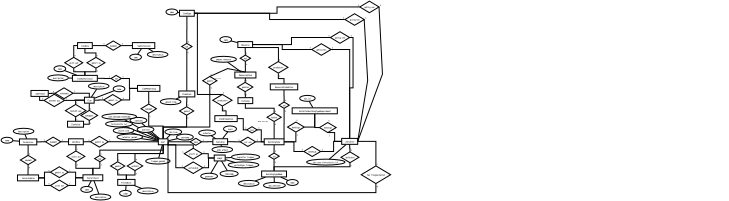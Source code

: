 <?xml version="1.0" encoding="UTF-8"?>
<dia:diagram xmlns:dia="http://www.lysator.liu.se/~alla/dia/">
  <dia:layer name="Grund" visible="true" active="true">
    <dia:object type="Standard - Line" version="0" id="O0">
      <dia:attribute name="obj_pos">
        <dia:point val="30.36,31.152"/>
      </dia:attribute>
      <dia:attribute name="obj_bb">
        <dia:rectangle val="30.303,31.095;35.68,31.967"/>
      </dia:attribute>
      <dia:attribute name="conn_endpoints">
        <dia:point val="30.36,31.152"/>
        <dia:point val="35.624,31.91"/>
      </dia:attribute>
      <dia:attribute name="numcp">
        <dia:int val="1"/>
      </dia:attribute>
      <dia:connections>
        <dia:connection handle="0" to="O30" connection="8"/>
        <dia:connection handle="1" to="O6" connection="8"/>
      </dia:connections>
    </dia:object>
    <dia:object type="Standard - Line" version="0" id="O1">
      <dia:attribute name="obj_pos">
        <dia:point val="30.629,26.493"/>
      </dia:attribute>
      <dia:attribute name="obj_bb">
        <dia:rectangle val="30.558,26.423;36.116,31.25"/>
      </dia:attribute>
      <dia:attribute name="conn_endpoints">
        <dia:point val="30.629,26.493"/>
        <dia:point val="36.045,31.179"/>
      </dia:attribute>
      <dia:attribute name="numcp">
        <dia:int val="1"/>
      </dia:attribute>
      <dia:connections>
        <dia:connection handle="0" to="O21" connection="8"/>
        <dia:connection handle="1" to="O6" connection="8"/>
      </dia:connections>
    </dia:object>
    <dia:object type="Standard - Line" version="0" id="O2">
      <dia:attribute name="obj_pos">
        <dia:point val="35.623,31.255"/>
      </dia:attribute>
      <dia:attribute name="obj_bb">
        <dia:rectangle val="25.273,25.276;35.691,31.323"/>
      </dia:attribute>
      <dia:attribute name="conn_endpoints">
        <dia:point val="35.623,31.255"/>
        <dia:point val="25.341,25.344"/>
      </dia:attribute>
      <dia:attribute name="numcp">
        <dia:int val="1"/>
      </dia:attribute>
      <dia:connections>
        <dia:connection handle="0" to="O6" connection="8"/>
        <dia:connection handle="1" to="O26" connection="8"/>
      </dia:connections>
    </dia:object>
    <dia:object type="Standard - Line" version="0" id="O3">
      <dia:attribute name="obj_pos">
        <dia:point val="35.623,31.698"/>
      </dia:attribute>
      <dia:attribute name="obj_bb">
        <dia:rectangle val="27.316,29.298;35.685,31.76"/>
      </dia:attribute>
      <dia:attribute name="conn_endpoints">
        <dia:point val="35.623,31.698"/>
        <dia:point val="27.378,29.36"/>
      </dia:attribute>
      <dia:attribute name="numcp">
        <dia:int val="1"/>
      </dia:attribute>
      <dia:connections>
        <dia:connection handle="0" to="O6" connection="8"/>
        <dia:connection handle="1" to="O27" connection="8"/>
      </dia:connections>
    </dia:object>
    <dia:object type="Standard - Line" version="0" id="O4">
      <dia:attribute name="obj_pos">
        <dia:point val="25.743,27.519"/>
      </dia:attribute>
      <dia:attribute name="obj_bb">
        <dia:rectangle val="25.677,27.454;35.688,31.58"/>
      </dia:attribute>
      <dia:attribute name="conn_endpoints">
        <dia:point val="25.743,27.519"/>
        <dia:point val="35.623,31.515"/>
      </dia:attribute>
      <dia:attribute name="numcp">
        <dia:int val="1"/>
      </dia:attribute>
      <dia:connections>
        <dia:connection handle="0" to="O49" connection="8"/>
        <dia:connection handle="1" to="O6" connection="8"/>
      </dia:connections>
    </dia:object>
    <dia:object type="Standard - Line" version="0" id="O5">
      <dia:attribute name="obj_pos">
        <dia:point val="35.798,37.035"/>
      </dia:attribute>
      <dia:attribute name="obj_bb">
        <dia:rectangle val="35.736,33.017;36.944,37.097"/>
      </dia:attribute>
      <dia:attribute name="conn_endpoints">
        <dia:point val="35.798,37.035"/>
        <dia:point val="36.883,33.079"/>
      </dia:attribute>
      <dia:attribute name="numcp">
        <dia:int val="1"/>
      </dia:attribute>
      <dia:connections>
        <dia:connection handle="0" to="O51" connection="8"/>
        <dia:connection handle="1" to="O6" connection="8"/>
      </dia:connections>
    </dia:object>
    <dia:object type="ER - Entity" version="0" id="O6">
      <dia:attribute name="obj_pos">
        <dia:point val="35.673,31.229"/>
      </dia:attribute>
      <dia:attribute name="obj_bb">
        <dia:rectangle val="35.623,31.179;38.663,33.079"/>
      </dia:attribute>
      <dia:attribute name="elem_corner">
        <dia:point val="35.673,31.229"/>
      </dia:attribute>
      <dia:attribute name="elem_width">
        <dia:real val="2.94"/>
      </dia:attribute>
      <dia:attribute name="elem_height">
        <dia:real val="1.8"/>
      </dia:attribute>
      <dia:attribute name="border_width">
        <dia:real val="0.1"/>
      </dia:attribute>
      <dia:attribute name="border_color">
        <dia:color val="#000000"/>
      </dia:attribute>
      <dia:attribute name="inner_color">
        <dia:color val="#ffffff"/>
      </dia:attribute>
      <dia:attribute name="name">
        <dia:string>#User#</dia:string>
      </dia:attribute>
      <dia:attribute name="weak">
        <dia:boolean val="false"/>
      </dia:attribute>
      <dia:attribute name="associative">
        <dia:boolean val="false"/>
      </dia:attribute>
      <dia:attribute name="font">
        <dia:font family="monospace" style="0" name="Courier"/>
      </dia:attribute>
      <dia:attribute name="font_height">
        <dia:real val="0.8"/>
      </dia:attribute>
    </dia:object>
    <dia:object type="ER - Entity" version="0" id="O7">
      <dia:attribute name="obj_pos">
        <dia:point val="67.825,31.233"/>
      </dia:attribute>
      <dia:attribute name="obj_bb">
        <dia:rectangle val="67.775,31.183;73.895,33.083"/>
      </dia:attribute>
      <dia:attribute name="elem_corner">
        <dia:point val="67.825,31.233"/>
      </dia:attribute>
      <dia:attribute name="elem_width">
        <dia:real val="6.02"/>
      </dia:attribute>
      <dia:attribute name="elem_height">
        <dia:real val="1.8"/>
      </dia:attribute>
      <dia:attribute name="border_width">
        <dia:real val="0.1"/>
      </dia:attribute>
      <dia:attribute name="border_color">
        <dia:color val="#000000"/>
      </dia:attribute>
      <dia:attribute name="inner_color">
        <dia:color val="#ffffff"/>
      </dia:attribute>
      <dia:attribute name="name">
        <dia:string>#BuildingType#</dia:string>
      </dia:attribute>
      <dia:attribute name="weak">
        <dia:boolean val="false"/>
      </dia:attribute>
      <dia:attribute name="associative">
        <dia:boolean val="false"/>
      </dia:attribute>
      <dia:attribute name="font">
        <dia:font family="monospace" style="0" name="Courier"/>
      </dia:attribute>
      <dia:attribute name="font_height">
        <dia:real val="0.8"/>
      </dia:attribute>
    </dia:object>
    <dia:object type="ER - Attribute" version="0" id="O8">
      <dia:attribute name="obj_pos">
        <dia:point val="55.48,27.322"/>
      </dia:attribute>
      <dia:attribute name="obj_bb">
        <dia:rectangle val="55.43,27.272;59.455,29.172"/>
      </dia:attribute>
      <dia:attribute name="elem_corner">
        <dia:point val="55.48,27.322"/>
      </dia:attribute>
      <dia:attribute name="elem_width">
        <dia:real val="3.925"/>
      </dia:attribute>
      <dia:attribute name="elem_height">
        <dia:real val="1.8"/>
      </dia:attribute>
      <dia:attribute name="border_width">
        <dia:real val="0.1"/>
      </dia:attribute>
      <dia:attribute name="border_color">
        <dia:color val="#000000"/>
      </dia:attribute>
      <dia:attribute name="inner_color">
        <dia:color val="#ffffff"/>
      </dia:attribute>
      <dia:attribute name="name">
        <dia:string>#level#</dia:string>
      </dia:attribute>
      <dia:attribute name="key">
        <dia:boolean val="false"/>
      </dia:attribute>
      <dia:attribute name="weak_key">
        <dia:boolean val="false"/>
      </dia:attribute>
      <dia:attribute name="derived">
        <dia:boolean val="false"/>
      </dia:attribute>
      <dia:attribute name="multivalued">
        <dia:boolean val="false"/>
      </dia:attribute>
      <dia:attribute name="font">
        <dia:font family="monospace" style="0" name="Courier"/>
      </dia:attribute>
      <dia:attribute name="font_height">
        <dia:real val="0.8"/>
      </dia:attribute>
    </dia:object>
    <dia:object type="ER - Entity" version="0" id="O9">
      <dia:attribute name="obj_pos">
        <dia:point val="52.23,31.203"/>
      </dia:attribute>
      <dia:attribute name="obj_bb">
        <dia:rectangle val="52.18,31.153;56.76,33.053"/>
      </dia:attribute>
      <dia:attribute name="elem_corner">
        <dia:point val="52.23,31.203"/>
      </dia:attribute>
      <dia:attribute name="elem_width">
        <dia:real val="4.48"/>
      </dia:attribute>
      <dia:attribute name="elem_height">
        <dia:real val="1.8"/>
      </dia:attribute>
      <dia:attribute name="border_width">
        <dia:real val="0.1"/>
      </dia:attribute>
      <dia:attribute name="border_color">
        <dia:color val="#000000"/>
      </dia:attribute>
      <dia:attribute name="inner_color">
        <dia:color val="#ffffff"/>
      </dia:attribute>
      <dia:attribute name="name">
        <dia:string>#Building#</dia:string>
      </dia:attribute>
      <dia:attribute name="weak">
        <dia:boolean val="false"/>
      </dia:attribute>
      <dia:attribute name="associative">
        <dia:boolean val="false"/>
      </dia:attribute>
      <dia:attribute name="font">
        <dia:font family="monospace" style="0" name="Courier"/>
      </dia:attribute>
      <dia:attribute name="font_height">
        <dia:real val="0.8"/>
      </dia:attribute>
    </dia:object>
    <dia:object type="ER - Relationship" version="0" id="O10">
      <dia:attribute name="obj_pos">
        <dia:point val="45.292,31.074"/>
      </dia:attribute>
      <dia:attribute name="obj_bb">
        <dia:rectangle val="44.557,31.024;49.567,33.248"/>
      </dia:attribute>
      <dia:attribute name="elem_corner">
        <dia:point val="45.292,31.074"/>
      </dia:attribute>
      <dia:attribute name="elem_width">
        <dia:real val="3.54"/>
      </dia:attribute>
      <dia:attribute name="elem_height">
        <dia:real val="2.124"/>
      </dia:attribute>
      <dia:attribute name="border_width">
        <dia:real val="0.1"/>
      </dia:attribute>
      <dia:attribute name="border_color">
        <dia:color val="#000000"/>
      </dia:attribute>
      <dia:attribute name="inner_color">
        <dia:color val="#ffffff"/>
      </dia:attribute>
      <dia:attribute name="name">
        <dia:string>#baut#</dia:string>
      </dia:attribute>
      <dia:attribute name="left_card">
        <dia:string>#1#</dia:string>
      </dia:attribute>
      <dia:attribute name="right_card">
        <dia:string>#n#</dia:string>
      </dia:attribute>
      <dia:attribute name="identifying">
        <dia:boolean val="false"/>
      </dia:attribute>
      <dia:attribute name="rotated">
        <dia:boolean val="false"/>
      </dia:attribute>
      <dia:attribute name="font">
        <dia:font family="monospace" style="0" name="Courier"/>
      </dia:attribute>
      <dia:attribute name="font_height">
        <dia:real val="0.8"/>
      </dia:attribute>
    </dia:object>
    <dia:object type="ER - Participation" version="1" id="O11">
      <dia:attribute name="obj_pos">
        <dia:point val="38.663,32.129"/>
      </dia:attribute>
      <dia:attribute name="obj_bb">
        <dia:rectangle val="38.613,32.079;45.292,32.186"/>
      </dia:attribute>
      <dia:attribute name="orth_points">
        <dia:point val="38.663,32.129"/>
        <dia:point val="41.958,32.129"/>
        <dia:point val="41.958,32.136"/>
        <dia:point val="45.242,32.136"/>
      </dia:attribute>
      <dia:attribute name="orth_orient">
        <dia:enum val="0"/>
        <dia:enum val="1"/>
        <dia:enum val="0"/>
      </dia:attribute>
      <dia:attribute name="autorouting">
        <dia:boolean val="false"/>
      </dia:attribute>
      <dia:attribute name="total">
        <dia:boolean val="false"/>
      </dia:attribute>
      <dia:connections>
        <dia:connection handle="0" to="O6" connection="8"/>
        <dia:connection handle="1" to="O10" connection="8"/>
      </dia:connections>
    </dia:object>
    <dia:object type="ER - Participation" version="1" id="O12">
      <dia:attribute name="obj_pos">
        <dia:point val="48.873,32.136"/>
      </dia:attribute>
      <dia:attribute name="obj_bb">
        <dia:rectangle val="48.823,32.053;52.23,32.186"/>
      </dia:attribute>
      <dia:attribute name="orth_points">
        <dia:point val="48.873,32.136"/>
        <dia:point val="50.526,32.136"/>
        <dia:point val="50.526,32.103"/>
        <dia:point val="52.18,32.103"/>
      </dia:attribute>
      <dia:attribute name="orth_orient">
        <dia:enum val="0"/>
        <dia:enum val="1"/>
        <dia:enum val="0"/>
      </dia:attribute>
      <dia:attribute name="autorouting">
        <dia:boolean val="true"/>
      </dia:attribute>
      <dia:attribute name="total">
        <dia:boolean val="false"/>
      </dia:attribute>
      <dia:connections>
        <dia:connection handle="0" to="O10" connection="8"/>
        <dia:connection handle="1" to="O9" connection="8"/>
      </dia:connections>
    </dia:object>
    <dia:object type="Standard - Line" version="0" id="O13">
      <dia:attribute name="obj_pos">
        <dia:point val="56.762,29.111"/>
      </dia:attribute>
      <dia:attribute name="obj_bb">
        <dia:rectangle val="55.128,29.041;56.832,31.224"/>
      </dia:attribute>
      <dia:attribute name="conn_endpoints">
        <dia:point val="56.762,29.111"/>
        <dia:point val="55.198,31.153"/>
      </dia:attribute>
      <dia:attribute name="numcp">
        <dia:int val="1"/>
      </dia:attribute>
      <dia:connections>
        <dia:connection handle="0" to="O8" connection="8"/>
        <dia:connection handle="1" to="O9" connection="8"/>
      </dia:connections>
    </dia:object>
    <dia:object type="ER - Relationship" version="0" id="O14">
      <dia:attribute name="obj_pos">
        <dia:point val="60.518,30.73"/>
      </dia:attribute>
      <dia:attribute name="obj_bb">
        <dia:rectangle val="59.783,30.68;65.948,33.597"/>
      </dia:attribute>
      <dia:attribute name="elem_corner">
        <dia:point val="60.518,30.73"/>
      </dia:attribute>
      <dia:attribute name="elem_width">
        <dia:real val="4.695"/>
      </dia:attribute>
      <dia:attribute name="elem_height">
        <dia:real val="2.817"/>
      </dia:attribute>
      <dia:attribute name="border_width">
        <dia:real val="0.1"/>
      </dia:attribute>
      <dia:attribute name="border_color">
        <dia:color val="#000000"/>
      </dia:attribute>
      <dia:attribute name="inner_color">
        <dia:color val="#ffffff"/>
      </dia:attribute>
      <dia:attribute name="name">
        <dia:string>#ist von#</dia:string>
      </dia:attribute>
      <dia:attribute name="left_card">
        <dia:string>#n#</dia:string>
      </dia:attribute>
      <dia:attribute name="right_card">
        <dia:string>#1#</dia:string>
      </dia:attribute>
      <dia:attribute name="identifying">
        <dia:boolean val="false"/>
      </dia:attribute>
      <dia:attribute name="rotated">
        <dia:boolean val="false"/>
      </dia:attribute>
      <dia:attribute name="font">
        <dia:font family="monospace" style="0" name="Courier"/>
      </dia:attribute>
      <dia:attribute name="font_height">
        <dia:real val="0.8"/>
      </dia:attribute>
    </dia:object>
    <dia:object type="ER - Participation" version="1" id="O15">
      <dia:attribute name="obj_pos">
        <dia:point val="56.761,32.103"/>
      </dia:attribute>
      <dia:attribute name="obj_bb">
        <dia:rectangle val="56.711,32.053;60.519,32.188"/>
      </dia:attribute>
      <dia:attribute name="orth_points">
        <dia:point val="56.761,32.103"/>
        <dia:point val="58.615,32.103"/>
        <dia:point val="58.615,32.138"/>
        <dia:point val="60.469,32.138"/>
      </dia:attribute>
      <dia:attribute name="orth_orient">
        <dia:enum val="0"/>
        <dia:enum val="1"/>
        <dia:enum val="0"/>
      </dia:attribute>
      <dia:attribute name="autorouting">
        <dia:boolean val="true"/>
      </dia:attribute>
      <dia:attribute name="total">
        <dia:boolean val="false"/>
      </dia:attribute>
      <dia:connections>
        <dia:connection handle="0" to="O9" connection="8"/>
        <dia:connection handle="1" to="O14" connection="8"/>
      </dia:connections>
    </dia:object>
    <dia:object type="ER - Participation" version="1" id="O16">
      <dia:attribute name="obj_pos">
        <dia:point val="65.262,32.138"/>
      </dia:attribute>
      <dia:attribute name="obj_bb">
        <dia:rectangle val="65.212,32.083;67.824,32.188"/>
      </dia:attribute>
      <dia:attribute name="orth_points">
        <dia:point val="65.262,32.138"/>
        <dia:point val="66.518,32.138"/>
        <dia:point val="66.518,32.133"/>
        <dia:point val="67.774,32.133"/>
      </dia:attribute>
      <dia:attribute name="orth_orient">
        <dia:enum val="0"/>
        <dia:enum val="1"/>
        <dia:enum val="0"/>
      </dia:attribute>
      <dia:attribute name="autorouting">
        <dia:boolean val="true"/>
      </dia:attribute>
      <dia:attribute name="total">
        <dia:boolean val="false"/>
      </dia:attribute>
      <dia:connections>
        <dia:connection handle="0" to="O14" connection="8"/>
        <dia:connection handle="1" to="O7" connection="8"/>
      </dia:connections>
    </dia:object>
    <dia:object type="ER - Attribute" version="0" id="O17">
      <dia:attribute name="obj_pos">
        <dia:point val="41.203,29.803"/>
      </dia:attribute>
      <dia:attribute name="obj_bb">
        <dia:rectangle val="41.153,29.753;46.333,31.653"/>
      </dia:attribute>
      <dia:attribute name="elem_corner">
        <dia:point val="41.203,29.803"/>
      </dia:attribute>
      <dia:attribute name="elem_width">
        <dia:real val="5.08"/>
      </dia:attribute>
      <dia:attribute name="elem_height">
        <dia:real val="1.8"/>
      </dia:attribute>
      <dia:attribute name="border_width">
        <dia:real val="0.1"/>
      </dia:attribute>
      <dia:attribute name="border_color">
        <dia:color val="#000000"/>
      </dia:attribute>
      <dia:attribute name="inner_color">
        <dia:color val="#ffffff"/>
      </dia:attribute>
      <dia:attribute name="name">
        <dia:string>#username#</dia:string>
      </dia:attribute>
      <dia:attribute name="key">
        <dia:boolean val="false"/>
      </dia:attribute>
      <dia:attribute name="weak_key">
        <dia:boolean val="false"/>
      </dia:attribute>
      <dia:attribute name="derived">
        <dia:boolean val="false"/>
      </dia:attribute>
      <dia:attribute name="multivalued">
        <dia:boolean val="false"/>
      </dia:attribute>
      <dia:attribute name="font">
        <dia:font family="monospace" style="0" name="Courier"/>
      </dia:attribute>
      <dia:attribute name="font_height">
        <dia:real val="0.8"/>
      </dia:attribute>
    </dia:object>
    <dia:object type="ER - Attribute" version="0" id="O18">
      <dia:attribute name="obj_pos">
        <dia:point val="37.679,28.221"/>
      </dia:attribute>
      <dia:attribute name="obj_bb">
        <dia:rectangle val="37.629,28.171;42.809,30.071"/>
      </dia:attribute>
      <dia:attribute name="elem_corner">
        <dia:point val="37.679,28.221"/>
      </dia:attribute>
      <dia:attribute name="elem_width">
        <dia:real val="5.08"/>
      </dia:attribute>
      <dia:attribute name="elem_height">
        <dia:real val="1.8"/>
      </dia:attribute>
      <dia:attribute name="border_width">
        <dia:real val="0.1"/>
      </dia:attribute>
      <dia:attribute name="border_color">
        <dia:color val="#000000"/>
      </dia:attribute>
      <dia:attribute name="inner_color">
        <dia:color val="#ffffff"/>
      </dia:attribute>
      <dia:attribute name="name">
        <dia:string>#atk_link#</dia:string>
      </dia:attribute>
      <dia:attribute name="key">
        <dia:boolean val="false"/>
      </dia:attribute>
      <dia:attribute name="weak_key">
        <dia:boolean val="false"/>
      </dia:attribute>
      <dia:attribute name="derived">
        <dia:boolean val="false"/>
      </dia:attribute>
      <dia:attribute name="multivalued">
        <dia:boolean val="false"/>
      </dia:attribute>
      <dia:attribute name="font">
        <dia:font family="monospace" style="0" name="Courier"/>
      </dia:attribute>
      <dia:attribute name="font_height">
        <dia:real val="0.8"/>
      </dia:attribute>
    </dia:object>
    <dia:object type="Standard - Line" version="0" id="O19">
      <dia:attribute name="obj_pos">
        <dia:point val="41.526,31.182"/>
      </dia:attribute>
      <dia:attribute name="obj_bb">
        <dia:rectangle val="38.604,31.123;41.585,31.86"/>
      </dia:attribute>
      <dia:attribute name="conn_endpoints">
        <dia:point val="41.526,31.182"/>
        <dia:point val="38.663,31.801"/>
      </dia:attribute>
      <dia:attribute name="numcp">
        <dia:int val="1"/>
      </dia:attribute>
      <dia:connections>
        <dia:connection handle="0" to="O17" connection="8"/>
        <dia:connection handle="1" to="O6" connection="8"/>
      </dia:connections>
    </dia:object>
    <dia:object type="Standard - Line" version="0" id="O20">
      <dia:attribute name="obj_pos">
        <dia:point val="39.324,29.997"/>
      </dia:attribute>
      <dia:attribute name="obj_bb">
        <dia:rectangle val="38.044,29.926;39.395,31.25"/>
      </dia:attribute>
      <dia:attribute name="conn_endpoints">
        <dia:point val="39.324,29.997"/>
        <dia:point val="38.114,31.18"/>
      </dia:attribute>
      <dia:attribute name="numcp">
        <dia:int val="1"/>
      </dia:attribute>
      <dia:connections>
        <dia:connection handle="0" to="O18" connection="8"/>
        <dia:connection handle="1" to="O6" connection="8"/>
      </dia:connections>
    </dia:object>
    <dia:object type="ER - Attribute" version="0" id="O21">
      <dia:attribute name="obj_pos">
        <dia:point val="27.088,24.728"/>
      </dia:attribute>
      <dia:attribute name="obj_bb">
        <dia:rectangle val="27.038,24.678;32.218,26.578"/>
      </dia:attribute>
      <dia:attribute name="elem_corner">
        <dia:point val="27.088,24.728"/>
      </dia:attribute>
      <dia:attribute name="elem_width">
        <dia:real val="5.08"/>
      </dia:attribute>
      <dia:attribute name="elem_height">
        <dia:real val="1.8"/>
      </dia:attribute>
      <dia:attribute name="border_width">
        <dia:real val="0.1"/>
      </dia:attribute>
      <dia:attribute name="border_color">
        <dia:color val="#000000"/>
      </dia:attribute>
      <dia:attribute name="inner_color">
        <dia:color val="#ffffff"/>
      </dia:attribute>
      <dia:attribute name="name">
        <dia:string>#rand_key#</dia:string>
      </dia:attribute>
      <dia:attribute name="key">
        <dia:boolean val="false"/>
      </dia:attribute>
      <dia:attribute name="weak_key">
        <dia:boolean val="false"/>
      </dia:attribute>
      <dia:attribute name="derived">
        <dia:boolean val="false"/>
      </dia:attribute>
      <dia:attribute name="multivalued">
        <dia:boolean val="false"/>
      </dia:attribute>
      <dia:attribute name="font">
        <dia:font family="monospace" style="0" name="Courier"/>
      </dia:attribute>
      <dia:attribute name="font_height">
        <dia:real val="0.8"/>
      </dia:attribute>
    </dia:object>
    <dia:object type="ER - Attribute" version="0" id="O22">
      <dia:attribute name="obj_pos">
        <dia:point val="74.605,43.585"/>
      </dia:attribute>
      <dia:attribute name="obj_bb">
        <dia:rectangle val="74.555,43.535;78.195,45.435"/>
      </dia:attribute>
      <dia:attribute name="elem_corner">
        <dia:point val="74.605,43.585"/>
      </dia:attribute>
      <dia:attribute name="elem_width">
        <dia:real val="3.54"/>
      </dia:attribute>
      <dia:attribute name="elem_height">
        <dia:real val="1.8"/>
      </dia:attribute>
      <dia:attribute name="border_width">
        <dia:real val="0.1"/>
      </dia:attribute>
      <dia:attribute name="border_color">
        <dia:color val="#000000"/>
      </dia:attribute>
      <dia:attribute name="inner_color">
        <dia:color val="#ffffff"/>
      </dia:attribute>
      <dia:attribute name="name">
        <dia:string>#name#</dia:string>
      </dia:attribute>
      <dia:attribute name="key">
        <dia:boolean val="false"/>
      </dia:attribute>
      <dia:attribute name="weak_key">
        <dia:boolean val="false"/>
      </dia:attribute>
      <dia:attribute name="derived">
        <dia:boolean val="false"/>
      </dia:attribute>
      <dia:attribute name="multivalued">
        <dia:boolean val="false"/>
      </dia:attribute>
      <dia:attribute name="font">
        <dia:font family="monospace" style="0" name="Courier"/>
      </dia:attribute>
      <dia:attribute name="font_height">
        <dia:real val="0.8"/>
      </dia:attribute>
    </dia:object>
    <dia:object type="ER - Attribute" version="0" id="O23">
      <dia:attribute name="obj_pos">
        <dia:point val="59.996,43.858"/>
      </dia:attribute>
      <dia:attribute name="obj_bb">
        <dia:rectangle val="59.946,43.808;66.281,45.708"/>
      </dia:attribute>
      <dia:attribute name="elem_corner">
        <dia:point val="59.996,43.858"/>
      </dia:attribute>
      <dia:attribute name="elem_width">
        <dia:real val="6.235"/>
      </dia:attribute>
      <dia:attribute name="elem_height">
        <dia:real val="1.8"/>
      </dia:attribute>
      <dia:attribute name="border_width">
        <dia:real val="0.1"/>
      </dia:attribute>
      <dia:attribute name="border_color">
        <dia:color val="#000000"/>
      </dia:attribute>
      <dia:attribute name="inner_color">
        <dia:color val="#ffffff"/>
      </dia:attribute>
      <dia:attribute name="name">
        <dia:string>#description#</dia:string>
      </dia:attribute>
      <dia:attribute name="key">
        <dia:boolean val="false"/>
      </dia:attribute>
      <dia:attribute name="weak_key">
        <dia:boolean val="false"/>
      </dia:attribute>
      <dia:attribute name="derived">
        <dia:boolean val="false"/>
      </dia:attribute>
      <dia:attribute name="multivalued">
        <dia:boolean val="false"/>
      </dia:attribute>
      <dia:attribute name="font">
        <dia:font family="monospace" style="0" name="Courier"/>
      </dia:attribute>
      <dia:attribute name="font_height">
        <dia:real val="0.8"/>
      </dia:attribute>
    </dia:object>
    <dia:object type="Standard - Line" version="0" id="O24">
      <dia:attribute name="obj_pos">
        <dia:point val="75.026,43.858"/>
      </dia:attribute>
      <dia:attribute name="obj_bb">
        <dia:rectangle val="72.793,42.783;75.093,43.924"/>
      </dia:attribute>
      <dia:attribute name="conn_endpoints">
        <dia:point val="75.026,43.858"/>
        <dia:point val="72.859,42.85"/>
      </dia:attribute>
      <dia:attribute name="numcp">
        <dia:int val="1"/>
      </dia:attribute>
      <dia:connections>
        <dia:connection handle="0" to="O22" connection="8"/>
        <dia:connection handle="1" to="O34" connection="8"/>
      </dia:connections>
    </dia:object>
    <dia:object type="Standard - Line" version="0" id="O25">
      <dia:attribute name="obj_pos">
        <dia:point val="65.075,44.031"/>
      </dia:attribute>
      <dia:attribute name="obj_bb">
        <dia:rectangle val="65.01,42.785;68.322,44.095"/>
      </dia:attribute>
      <dia:attribute name="conn_endpoints">
        <dia:point val="65.075,44.031"/>
        <dia:point val="68.258,42.85"/>
      </dia:attribute>
      <dia:attribute name="numcp">
        <dia:int val="1"/>
      </dia:attribute>
      <dia:connections>
        <dia:connection handle="0" to="O23" connection="8"/>
        <dia:connection handle="1" to="O34" connection="8"/>
      </dia:connections>
    </dia:object>
    <dia:object type="ER - Attribute" version="0" id="O26">
      <dia:attribute name="obj_pos">
        <dia:point val="18.563,23.557"/>
      </dia:attribute>
      <dia:attribute name="obj_bb">
        <dia:rectangle val="18.513,23.507;29.083,25.407"/>
      </dia:attribute>
      <dia:attribute name="elem_corner">
        <dia:point val="18.563,23.557"/>
      </dia:attribute>
      <dia:attribute name="elem_width">
        <dia:real val="10.47"/>
      </dia:attribute>
      <dia:attribute name="elem_height">
        <dia:real val="1.8"/>
      </dia:attribute>
      <dia:attribute name="border_width">
        <dia:real val="0.1"/>
      </dia:attribute>
      <dia:attribute name="border_color">
        <dia:color val="#000000"/>
      </dia:attribute>
      <dia:attribute name="inner_color">
        <dia:color val="#ffffff"/>
      </dia:attribute>
      <dia:attribute name="name">
        <dia:string>#last_message_timestamp#</dia:string>
      </dia:attribute>
      <dia:attribute name="key">
        <dia:boolean val="false"/>
      </dia:attribute>
      <dia:attribute name="weak_key">
        <dia:boolean val="false"/>
      </dia:attribute>
      <dia:attribute name="derived">
        <dia:boolean val="false"/>
      </dia:attribute>
      <dia:attribute name="multivalued">
        <dia:boolean val="false"/>
      </dia:attribute>
      <dia:attribute name="font">
        <dia:font family="monospace" style="0" name="Courier"/>
      </dia:attribute>
      <dia:attribute name="font_height">
        <dia:real val="0.8"/>
      </dia:attribute>
    </dia:object>
    <dia:object type="ER - Attribute" version="0" id="O27">
      <dia:attribute name="obj_pos">
        <dia:point val="21.988,27.816"/>
      </dia:attribute>
      <dia:attribute name="obj_bb">
        <dia:rectangle val="21.938,27.766;28.273,29.666"/>
      </dia:attribute>
      <dia:attribute name="elem_corner">
        <dia:point val="21.988,27.816"/>
      </dia:attribute>
      <dia:attribute name="elem_width">
        <dia:real val="6.235"/>
      </dia:attribute>
      <dia:attribute name="elem_height">
        <dia:real val="1.8"/>
      </dia:attribute>
      <dia:attribute name="border_width">
        <dia:real val="0.1"/>
      </dia:attribute>
      <dia:attribute name="border_color">
        <dia:color val="#000000"/>
      </dia:attribute>
      <dia:attribute name="inner_color">
        <dia:color val="#ffffff"/>
      </dia:attribute>
      <dia:attribute name="name">
        <dia:string>#invite_link#</dia:string>
      </dia:attribute>
      <dia:attribute name="key">
        <dia:boolean val="false"/>
      </dia:attribute>
      <dia:attribute name="weak_key">
        <dia:boolean val="false"/>
      </dia:attribute>
      <dia:attribute name="derived">
        <dia:boolean val="false"/>
      </dia:attribute>
      <dia:attribute name="multivalued">
        <dia:boolean val="false"/>
      </dia:attribute>
      <dia:attribute name="font">
        <dia:font family="monospace" style="0" name="Courier"/>
      </dia:attribute>
      <dia:attribute name="font_height">
        <dia:real val="0.8"/>
      </dia:attribute>
    </dia:object>
    <dia:object type="ER - Attribute" version="0" id="O28">
      <dia:attribute name="obj_pos">
        <dia:point val="67.611,44.46"/>
      </dia:attribute>
      <dia:attribute name="obj_bb">
        <dia:rectangle val="67.561,44.41;74.281,46.31"/>
      </dia:attribute>
      <dia:attribute name="elem_corner">
        <dia:point val="67.611,44.46"/>
      </dia:attribute>
      <dia:attribute name="elem_width">
        <dia:real val="6.62"/>
      </dia:attribute>
      <dia:attribute name="elem_height">
        <dia:real val="1.8"/>
      </dia:attribute>
      <dia:attribute name="border_width">
        <dia:real val="0.1"/>
      </dia:attribute>
      <dia:attribute name="border_color">
        <dia:color val="#000000"/>
      </dia:attribute>
      <dia:attribute name="inner_color">
        <dia:color val="#ffffff"/>
      </dia:attribute>
      <dia:attribute name="name">
        <dia:string>#max_arbeiter#</dia:string>
      </dia:attribute>
      <dia:attribute name="key">
        <dia:boolean val="false"/>
      </dia:attribute>
      <dia:attribute name="weak_key">
        <dia:boolean val="false"/>
      </dia:attribute>
      <dia:attribute name="derived">
        <dia:boolean val="false"/>
      </dia:attribute>
      <dia:attribute name="multivalued">
        <dia:boolean val="false"/>
      </dia:attribute>
      <dia:attribute name="font">
        <dia:font family="monospace" style="0" name="Courier"/>
      </dia:attribute>
      <dia:attribute name="font_height">
        <dia:real val="0.8"/>
      </dia:attribute>
    </dia:object>
    <dia:object type="Standard - Line" version="0" id="O29">
      <dia:attribute name="obj_pos">
        <dia:point val="70.892,44.41"/>
      </dia:attribute>
      <dia:attribute name="obj_bb">
        <dia:rectangle val="70.794,42.798;70.944,44.461"/>
      </dia:attribute>
      <dia:attribute name="conn_endpoints">
        <dia:point val="70.892,44.41"/>
        <dia:point val="70.846,42.85"/>
      </dia:attribute>
      <dia:attribute name="numcp">
        <dia:int val="1"/>
      </dia:attribute>
      <dia:connections>
        <dia:connection handle="0" to="O28" connection="8"/>
        <dia:connection handle="1" to="O34" connection="8"/>
      </dia:connections>
    </dia:object>
    <dia:object type="ER - Attribute" version="0" id="O30">
      <dia:attribute name="obj_pos">
        <dia:point val="23.123,29.769"/>
      </dia:attribute>
      <dia:attribute name="obj_bb">
        <dia:rectangle val="23.073,29.719;30.948,31.619"/>
      </dia:attribute>
      <dia:attribute name="elem_corner">
        <dia:point val="23.123,29.769"/>
      </dia:attribute>
      <dia:attribute name="elem_width">
        <dia:real val="7.775"/>
      </dia:attribute>
      <dia:attribute name="elem_height">
        <dia:real val="1.8"/>
      </dia:attribute>
      <dia:attribute name="border_width">
        <dia:real val="0.1"/>
      </dia:attribute>
      <dia:attribute name="border_color">
        <dia:color val="#000000"/>
      </dia:attribute>
      <dia:attribute name="inner_color">
        <dia:color val="#ffffff"/>
      </dia:attribute>
      <dia:attribute name="name">
        <dia:string>#arbeiter_gesamt#</dia:string>
      </dia:attribute>
      <dia:attribute name="key">
        <dia:boolean val="false"/>
      </dia:attribute>
      <dia:attribute name="weak_key">
        <dia:boolean val="false"/>
      </dia:attribute>
      <dia:attribute name="derived">
        <dia:boolean val="false"/>
      </dia:attribute>
      <dia:attribute name="multivalued">
        <dia:boolean val="false"/>
      </dia:attribute>
      <dia:attribute name="font">
        <dia:font family="monospace" style="0" name="Courier"/>
      </dia:attribute>
      <dia:attribute name="font_height">
        <dia:real val="0.8"/>
      </dia:attribute>
    </dia:object>
    <dia:object type="ER - Attribute" version="0" id="O31">
      <dia:attribute name="obj_pos">
        <dia:point val="47.938,28.55"/>
      </dia:attribute>
      <dia:attribute name="obj_bb">
        <dia:rectangle val="47.888,28.5;53.068,30.4"/>
      </dia:attribute>
      <dia:attribute name="elem_corner">
        <dia:point val="47.938,28.55"/>
      </dia:attribute>
      <dia:attribute name="elem_width">
        <dia:real val="5.08"/>
      </dia:attribute>
      <dia:attribute name="elem_height">
        <dia:real val="1.8"/>
      </dia:attribute>
      <dia:attribute name="border_width">
        <dia:real val="0.1"/>
      </dia:attribute>
      <dia:attribute name="border_color">
        <dia:color val="#000000"/>
      </dia:attribute>
      <dia:attribute name="inner_color">
        <dia:color val="#ffffff"/>
      </dia:attribute>
      <dia:attribute name="name">
        <dia:string>#arbeiter#</dia:string>
      </dia:attribute>
      <dia:attribute name="key">
        <dia:boolean val="false"/>
      </dia:attribute>
      <dia:attribute name="weak_key">
        <dia:boolean val="false"/>
      </dia:attribute>
      <dia:attribute name="derived">
        <dia:boolean val="false"/>
      </dia:attribute>
      <dia:attribute name="multivalued">
        <dia:boolean val="false"/>
      </dia:attribute>
      <dia:attribute name="font">
        <dia:font family="monospace" style="0" name="Courier"/>
      </dia:attribute>
      <dia:attribute name="font_height">
        <dia:real val="0.8"/>
      </dia:attribute>
    </dia:object>
    <dia:object type="Standard - Line" version="0" id="O32">
      <dia:attribute name="obj_pos">
        <dia:point val="51.714,30.272"/>
      </dia:attribute>
      <dia:attribute name="obj_bb">
        <dia:rectangle val="51.645,30.202;53.111,31.223"/>
      </dia:attribute>
      <dia:attribute name="conn_endpoints">
        <dia:point val="51.714,30.272"/>
        <dia:point val="53.041,31.154"/>
      </dia:attribute>
      <dia:attribute name="numcp">
        <dia:int val="1"/>
      </dia:attribute>
      <dia:connections>
        <dia:connection handle="0" to="O31" connection="8"/>
        <dia:connection handle="1" to="O9" connection="8"/>
      </dia:connections>
    </dia:object>
    <dia:object type="ER - Entity" version="0" id="O33">
      <dia:attribute name="obj_pos">
        <dia:point val="91.352,31.101"/>
      </dia:attribute>
      <dia:attribute name="obj_bb">
        <dia:rectangle val="91.302,31.051;96.267,32.951"/>
      </dia:attribute>
      <dia:attribute name="elem_corner">
        <dia:point val="91.352,31.101"/>
      </dia:attribute>
      <dia:attribute name="elem_width">
        <dia:real val="4.865"/>
      </dia:attribute>
      <dia:attribute name="elem_height">
        <dia:real val="1.8"/>
      </dia:attribute>
      <dia:attribute name="border_width">
        <dia:real val="0.1"/>
      </dia:attribute>
      <dia:attribute name="border_color">
        <dia:color val="#000000"/>
      </dia:attribute>
      <dia:attribute name="inner_color">
        <dia:color val="#ffffff"/>
      </dia:attribute>
      <dia:attribute name="name">
        <dia:string>#zeitalter#</dia:string>
      </dia:attribute>
      <dia:attribute name="weak">
        <dia:boolean val="false"/>
      </dia:attribute>
      <dia:attribute name="associative">
        <dia:boolean val="false"/>
      </dia:attribute>
      <dia:attribute name="font">
        <dia:font family="monospace" style="0" name="Courier"/>
      </dia:attribute>
      <dia:attribute name="font_height">
        <dia:real val="0.8"/>
      </dia:attribute>
    </dia:object>
    <dia:object type="ER - Entity" version="0" id="O34">
      <dia:attribute name="obj_pos">
        <dia:point val="67.037,41"/>
      </dia:attribute>
      <dia:attribute name="obj_bb">
        <dia:rectangle val="66.987,40.95;74.647,42.85"/>
      </dia:attribute>
      <dia:attribute name="elem_corner">
        <dia:point val="67.037,41"/>
      </dia:attribute>
      <dia:attribute name="elem_width">
        <dia:real val="7.56"/>
      </dia:attribute>
      <dia:attribute name="elem_height">
        <dia:real val="1.8"/>
      </dia:attribute>
      <dia:attribute name="border_width">
        <dia:real val="0.1"/>
      </dia:attribute>
      <dia:attribute name="border_color">
        <dia:color val="#000000"/>
      </dia:attribute>
      <dia:attribute name="inner_color">
        <dia:color val="#ffffff"/>
      </dia:attribute>
      <dia:attribute name="name">
        <dia:string>#BuildingTypeName#</dia:string>
      </dia:attribute>
      <dia:attribute name="weak">
        <dia:boolean val="false"/>
      </dia:attribute>
      <dia:attribute name="associative">
        <dia:boolean val="false"/>
      </dia:attribute>
      <dia:attribute name="font">
        <dia:font family="monospace" style="0" name="Courier"/>
      </dia:attribute>
      <dia:attribute name="font_height">
        <dia:real val="0.8"/>
      </dia:attribute>
    </dia:object>
    <dia:object type="ER - Relationship" version="0" id="O35">
      <dia:attribute name="obj_pos">
        <dia:point val="69.237,35.55"/>
      </dia:attribute>
      <dia:attribute name="obj_bb">
        <dia:rectangle val="69.188,34.4;72.442,38.593"/>
      </dia:attribute>
      <dia:attribute name="elem_corner">
        <dia:point val="69.237,35.55"/>
      </dia:attribute>
      <dia:attribute name="elem_width">
        <dia:real val="3.155"/>
      </dia:attribute>
      <dia:attribute name="elem_height">
        <dia:real val="1.893"/>
      </dia:attribute>
      <dia:attribute name="border_width">
        <dia:real val="0.1"/>
      </dia:attribute>
      <dia:attribute name="border_color">
        <dia:color val="#000000"/>
      </dia:attribute>
      <dia:attribute name="inner_color">
        <dia:color val="#ffffff"/>
      </dia:attribute>
      <dia:attribute name="name">
        <dia:string>#ist#</dia:string>
      </dia:attribute>
      <dia:attribute name="left_card">
        <dia:string>#1#</dia:string>
      </dia:attribute>
      <dia:attribute name="right_card">
        <dia:string>#n#</dia:string>
      </dia:attribute>
      <dia:attribute name="identifying">
        <dia:boolean val="false"/>
      </dia:attribute>
      <dia:attribute name="rotated">
        <dia:boolean val="true"/>
      </dia:attribute>
      <dia:attribute name="font">
        <dia:font family="monospace" style="0" name="Courier"/>
      </dia:attribute>
      <dia:attribute name="font_height">
        <dia:real val="0.8"/>
      </dia:attribute>
    </dia:object>
    <dia:object type="ER - Relationship" version="0" id="O36">
      <dia:attribute name="obj_pos">
        <dia:point val="91.133,35.197"/>
      </dia:attribute>
      <dia:attribute name="obj_bb">
        <dia:rectangle val="91.083,34.047;96.648,39.626"/>
      </dia:attribute>
      <dia:attribute name="elem_corner">
        <dia:point val="91.133,35.197"/>
      </dia:attribute>
      <dia:attribute name="elem_width">
        <dia:real val="5.465"/>
      </dia:attribute>
      <dia:attribute name="elem_height">
        <dia:real val="3.279"/>
      </dia:attribute>
      <dia:attribute name="border_width">
        <dia:real val="0.1"/>
      </dia:attribute>
      <dia:attribute name="border_color">
        <dia:color val="#000000"/>
      </dia:attribute>
      <dia:attribute name="inner_color">
        <dia:color val="#ffffff"/>
      </dia:attribute>
      <dia:attribute name="name">
        <dia:string>#definiert#</dia:string>
      </dia:attribute>
      <dia:attribute name="left_card">
        <dia:string>#1#</dia:string>
      </dia:attribute>
      <dia:attribute name="right_card">
        <dia:string>#n#</dia:string>
      </dia:attribute>
      <dia:attribute name="identifying">
        <dia:boolean val="false"/>
      </dia:attribute>
      <dia:attribute name="rotated">
        <dia:boolean val="true"/>
      </dia:attribute>
      <dia:attribute name="font">
        <dia:font family="monospace" style="0" name="Courier"/>
      </dia:attribute>
      <dia:attribute name="font_height">
        <dia:real val="0.8"/>
      </dia:attribute>
    </dia:object>
    <dia:object type="ER - Participation" version="1" id="O37">
      <dia:attribute name="obj_pos">
        <dia:point val="70.815,35.501"/>
      </dia:attribute>
      <dia:attribute name="obj_bb">
        <dia:rectangle val="70.765,33.033;70.885,35.55"/>
      </dia:attribute>
      <dia:attribute name="orth_points">
        <dia:point val="70.815,35.501"/>
        <dia:point val="70.815,34.292"/>
        <dia:point val="70.835,34.292"/>
        <dia:point val="70.835,33.083"/>
      </dia:attribute>
      <dia:attribute name="orth_orient">
        <dia:enum val="1"/>
        <dia:enum val="0"/>
        <dia:enum val="1"/>
      </dia:attribute>
      <dia:attribute name="autorouting">
        <dia:boolean val="true"/>
      </dia:attribute>
      <dia:attribute name="total">
        <dia:boolean val="false"/>
      </dia:attribute>
      <dia:connections>
        <dia:connection handle="0" to="O35" connection="8"/>
        <dia:connection handle="1" to="O7" connection="8"/>
      </dia:connections>
    </dia:object>
    <dia:object type="ER - Participation" version="1" id="O38">
      <dia:attribute name="obj_pos">
        <dia:point val="70.815,37.492"/>
      </dia:attribute>
      <dia:attribute name="obj_bb">
        <dia:rectangle val="70.765,37.443;70.868,40.999"/>
      </dia:attribute>
      <dia:attribute name="orth_points">
        <dia:point val="70.815,37.492"/>
        <dia:point val="70.815,39.221"/>
        <dia:point val="70.817,39.221"/>
        <dia:point val="70.817,40.95"/>
      </dia:attribute>
      <dia:attribute name="orth_orient">
        <dia:enum val="1"/>
        <dia:enum val="0"/>
        <dia:enum val="1"/>
      </dia:attribute>
      <dia:attribute name="autorouting">
        <dia:boolean val="true"/>
      </dia:attribute>
      <dia:attribute name="total">
        <dia:boolean val="false"/>
      </dia:attribute>
      <dia:connections>
        <dia:connection handle="0" to="O35" connection="8"/>
        <dia:connection handle="1" to="O34" connection="8"/>
      </dia:connections>
    </dia:object>
    <dia:object type="ER - Participation" version="1" id="O39">
      <dia:attribute name="obj_pos">
        <dia:point val="70.817,40.95"/>
      </dia:attribute>
      <dia:attribute name="obj_bb">
        <dia:rectangle val="70.767,38.426;93.915,40.999"/>
      </dia:attribute>
      <dia:attribute name="orth_points">
        <dia:point val="70.817,40.95"/>
        <dia:point val="70.817,39.713"/>
        <dia:point val="93.865,39.713"/>
        <dia:point val="93.865,38.476"/>
      </dia:attribute>
      <dia:attribute name="orth_orient">
        <dia:enum val="1"/>
        <dia:enum val="0"/>
        <dia:enum val="1"/>
      </dia:attribute>
      <dia:attribute name="autorouting">
        <dia:boolean val="true"/>
      </dia:attribute>
      <dia:attribute name="total">
        <dia:boolean val="false"/>
      </dia:attribute>
      <dia:connections>
        <dia:connection handle="0" to="O34" connection="8"/>
        <dia:connection handle="1" to="O36" connection="6"/>
      </dia:connections>
    </dia:object>
    <dia:object type="ER - Participation" version="1" id="O40">
      <dia:attribute name="obj_pos">
        <dia:point val="93.865,35.197"/>
      </dia:attribute>
      <dia:attribute name="obj_bb">
        <dia:rectangle val="93.734,32.851;93.915,35.247"/>
      </dia:attribute>
      <dia:attribute name="orth_points">
        <dia:point val="93.865,35.197"/>
        <dia:point val="93.865,34.049"/>
        <dia:point val="93.784,34.049"/>
        <dia:point val="93.784,32.901"/>
      </dia:attribute>
      <dia:attribute name="orth_orient">
        <dia:enum val="1"/>
        <dia:enum val="0"/>
        <dia:enum val="1"/>
      </dia:attribute>
      <dia:attribute name="autorouting">
        <dia:boolean val="true"/>
      </dia:attribute>
      <dia:attribute name="total">
        <dia:boolean val="false"/>
      </dia:attribute>
      <dia:connections>
        <dia:connection handle="0" to="O36" connection="2"/>
        <dia:connection handle="1" to="O33" connection="6"/>
      </dia:connections>
    </dia:object>
    <dia:object type="ER - Attribute" version="0" id="O41">
      <dia:attribute name="obj_pos">
        <dia:point val="51.987,33.6"/>
      </dia:attribute>
      <dia:attribute name="obj_bb">
        <dia:rectangle val="51.938,33.55;58.273,35.45"/>
      </dia:attribute>
      <dia:attribute name="elem_corner">
        <dia:point val="51.987,33.6"/>
      </dia:attribute>
      <dia:attribute name="elem_width">
        <dia:real val="6.235"/>
      </dia:attribute>
      <dia:attribute name="elem_height">
        <dia:real val="1.8"/>
      </dia:attribute>
      <dia:attribute name="border_width">
        <dia:real val="0.1"/>
      </dia:attribute>
      <dia:attribute name="border_color">
        <dia:color val="#000000"/>
      </dia:attribute>
      <dia:attribute name="inner_color">
        <dia:color val="#ffffff"/>
      </dia:attribute>
      <dia:attribute name="name">
        <dia:string>#ende_arbeit#</dia:string>
      </dia:attribute>
      <dia:attribute name="key">
        <dia:boolean val="false"/>
      </dia:attribute>
      <dia:attribute name="weak_key">
        <dia:boolean val="false"/>
      </dia:attribute>
      <dia:attribute name="derived">
        <dia:boolean val="false"/>
      </dia:attribute>
      <dia:attribute name="multivalued">
        <dia:boolean val="false"/>
      </dia:attribute>
      <dia:attribute name="font">
        <dia:font family="monospace" style="0" name="Courier"/>
      </dia:attribute>
      <dia:attribute name="font_height">
        <dia:real val="0.8"/>
      </dia:attribute>
    </dia:object>
    <dia:object type="Standard - Line" version="0" id="O42">
      <dia:attribute name="obj_pos">
        <dia:point val="54.721,33.051"/>
      </dia:attribute>
      <dia:attribute name="obj_bb">
        <dia:rectangle val="54.66,32.99;54.916,33.615"/>
      </dia:attribute>
      <dia:attribute name="conn_endpoints">
        <dia:point val="54.721,33.051"/>
        <dia:point val="54.855,33.554"/>
      </dia:attribute>
      <dia:attribute name="numcp">
        <dia:int val="1"/>
      </dia:attribute>
      <dia:connections>
        <dia:connection handle="0" to="O9" connection="8"/>
        <dia:connection handle="1" to="O41" connection="8"/>
      </dia:connections>
    </dia:object>
    <dia:object type="ER - Relationship" version="0" id="O43">
      <dia:attribute name="obj_pos">
        <dia:point val="79.865,33.547"/>
      </dia:attribute>
      <dia:attribute name="obj_bb">
        <dia:rectangle val="79.13,33.498;85.68,36.645"/>
      </dia:attribute>
      <dia:attribute name="elem_corner">
        <dia:point val="79.865,33.547"/>
      </dia:attribute>
      <dia:attribute name="elem_width">
        <dia:real val="5.08"/>
      </dia:attribute>
      <dia:attribute name="elem_height">
        <dia:real val="3.048"/>
      </dia:attribute>
      <dia:attribute name="border_width">
        <dia:real val="0.1"/>
      </dia:attribute>
      <dia:attribute name="border_color">
        <dia:color val="#000000"/>
      </dia:attribute>
      <dia:attribute name="inner_color">
        <dia:color val="#ffffff"/>
      </dia:attribute>
      <dia:attribute name="name">
        <dia:string>#benötigt#</dia:string>
      </dia:attribute>
      <dia:attribute name="left_card">
        <dia:string>#n#</dia:string>
      </dia:attribute>
      <dia:attribute name="right_card">
        <dia:string>#1#</dia:string>
      </dia:attribute>
      <dia:attribute name="identifying">
        <dia:boolean val="false"/>
      </dia:attribute>
      <dia:attribute name="rotated">
        <dia:boolean val="false"/>
      </dia:attribute>
      <dia:attribute name="font">
        <dia:font family="monospace" style="0" name="Courier"/>
      </dia:attribute>
      <dia:attribute name="font_height">
        <dia:real val="0.8"/>
      </dia:attribute>
    </dia:object>
    <dia:object type="ER - Participation" version="1" id="O44">
      <dia:attribute name="obj_pos">
        <dia:point val="73.895,32.133"/>
      </dia:attribute>
      <dia:attribute name="obj_bb">
        <dia:rectangle val="73.845,32.083;79.868,35.121"/>
      </dia:attribute>
      <dia:attribute name="orth_points">
        <dia:point val="73.895,32.133"/>
        <dia:point val="76.856,32.133"/>
        <dia:point val="76.856,35.072"/>
        <dia:point val="79.818,35.072"/>
      </dia:attribute>
      <dia:attribute name="orth_orient">
        <dia:enum val="0"/>
        <dia:enum val="1"/>
        <dia:enum val="0"/>
      </dia:attribute>
      <dia:attribute name="autorouting">
        <dia:boolean val="true"/>
      </dia:attribute>
      <dia:attribute name="total">
        <dia:boolean val="false"/>
      </dia:attribute>
      <dia:connections>
        <dia:connection handle="0" to="O7" connection="8"/>
        <dia:connection handle="1" to="O43" connection="8"/>
      </dia:connections>
    </dia:object>
    <dia:object type="ER - Participation" version="1" id="O45">
      <dia:attribute name="obj_pos">
        <dia:point val="84.994,35.072"/>
      </dia:attribute>
      <dia:attribute name="obj_bb">
        <dia:rectangle val="84.944,31.951;91.352,35.121"/>
      </dia:attribute>
      <dia:attribute name="orth_points">
        <dia:point val="84.994,35.072"/>
        <dia:point val="88.899,35.072"/>
        <dia:point val="88.899,32.001"/>
        <dia:point val="91.302,32.001"/>
      </dia:attribute>
      <dia:attribute name="orth_orient">
        <dia:enum val="0"/>
        <dia:enum val="1"/>
        <dia:enum val="0"/>
      </dia:attribute>
      <dia:attribute name="autorouting">
        <dia:boolean val="false"/>
      </dia:attribute>
      <dia:attribute name="total">
        <dia:boolean val="false"/>
      </dia:attribute>
      <dia:connections>
        <dia:connection handle="0" to="O43" connection="8"/>
        <dia:connection handle="1" to="O33" connection="8"/>
      </dia:connections>
    </dia:object>
    <dia:object type="ER - Attribute" version="0" id="O46">
      <dia:attribute name="obj_pos">
        <dia:point val="78.602,18.04"/>
      </dia:attribute>
      <dia:attribute name="obj_bb">
        <dia:rectangle val="78.552,17.99;83.347,19.89"/>
      </dia:attribute>
      <dia:attribute name="elem_corner">
        <dia:point val="78.602,18.04"/>
      </dia:attribute>
      <dia:attribute name="elem_width">
        <dia:real val="4.695"/>
      </dia:attribute>
      <dia:attribute name="elem_height">
        <dia:real val="1.8"/>
      </dia:attribute>
      <dia:attribute name="border_width">
        <dia:real val="0.1"/>
      </dia:attribute>
      <dia:attribute name="border_color">
        <dia:color val="#000000"/>
      </dia:attribute>
      <dia:attribute name="inner_color">
        <dia:color val="#ffffff"/>
      </dia:attribute>
      <dia:attribute name="name">
        <dia:string>#min_lvl#</dia:string>
      </dia:attribute>
      <dia:attribute name="key">
        <dia:boolean val="false"/>
      </dia:attribute>
      <dia:attribute name="weak_key">
        <dia:boolean val="false"/>
      </dia:attribute>
      <dia:attribute name="derived">
        <dia:boolean val="false"/>
      </dia:attribute>
      <dia:attribute name="multivalued">
        <dia:boolean val="false"/>
      </dia:attribute>
      <dia:attribute name="font">
        <dia:font family="monospace" style="0" name="Courier"/>
      </dia:attribute>
      <dia:attribute name="font_height">
        <dia:real val="0.8"/>
      </dia:attribute>
    </dia:object>
    <dia:object type="Standard - Line" version="0" id="O47">
      <dia:attribute name="obj_pos">
        <dia:point val="82.616,21.777"/>
      </dia:attribute>
      <dia:attribute name="obj_bb">
        <dia:rectangle val="81.422,19.792;82.684,21.845"/>
      </dia:attribute>
      <dia:attribute name="conn_endpoints">
        <dia:point val="82.616,21.777"/>
        <dia:point val="81.49,19.861"/>
      </dia:attribute>
      <dia:attribute name="numcp">
        <dia:int val="1"/>
      </dia:attribute>
      <dia:connections>
        <dia:connection handle="0" to="O57" connection="8"/>
        <dia:connection handle="1" to="O46" connection="8"/>
      </dia:connections>
    </dia:object>
    <dia:object type="ER - Attribute" version="0" id="O48">
      <dia:attribute name="obj_pos">
        <dia:point val="80.72,37.4"/>
      </dia:attribute>
      <dia:attribute name="obj_bb">
        <dia:rectangle val="80.67,37.35;92.395,39.25"/>
      </dia:attribute>
      <dia:attribute name="elem_corner">
        <dia:point val="80.72,37.4"/>
      </dia:attribute>
      <dia:attribute name="elem_width">
        <dia:real val="11.625"/>
      </dia:attribute>
      <dia:attribute name="elem_height">
        <dia:real val="1.8"/>
      </dia:attribute>
      <dia:attribute name="border_width">
        <dia:real val="0.1"/>
      </dia:attribute>
      <dia:attribute name="border_color">
        <dia:color val="#000000"/>
      </dia:attribute>
      <dia:attribute name="inner_color">
        <dia:color val="#ffffff"/>
      </dia:attribute>
      <dia:attribute name="name">
        <dia:string>#min_user_fortschritts_lvl#</dia:string>
      </dia:attribute>
      <dia:attribute name="key">
        <dia:boolean val="false"/>
      </dia:attribute>
      <dia:attribute name="weak_key">
        <dia:boolean val="false"/>
      </dia:attribute>
      <dia:attribute name="derived">
        <dia:boolean val="false"/>
      </dia:attribute>
      <dia:attribute name="multivalued">
        <dia:boolean val="false"/>
      </dia:attribute>
      <dia:attribute name="font">
        <dia:font family="monospace" style="0" name="Courier"/>
      </dia:attribute>
      <dia:attribute name="font_height">
        <dia:real val="0.8"/>
      </dia:attribute>
    </dia:object>
    <dia:object type="ER - Attribute" version="0" id="O49">
      <dia:attribute name="obj_pos">
        <dia:point val="19.663,25.811"/>
      </dia:attribute>
      <dia:attribute name="obj_bb">
        <dia:rectangle val="19.613,25.761;27.873,27.661"/>
      </dia:attribute>
      <dia:attribute name="elem_corner">
        <dia:point val="19.663,25.811"/>
      </dia:attribute>
      <dia:attribute name="elem_width">
        <dia:real val="8.16"/>
      </dia:attribute>
      <dia:attribute name="elem_height">
        <dia:real val="1.8"/>
      </dia:attribute>
      <dia:attribute name="border_width">
        <dia:real val="0.1"/>
      </dia:attribute>
      <dia:attribute name="border_color">
        <dia:color val="#000000"/>
      </dia:attribute>
      <dia:attribute name="inner_color">
        <dia:color val="#ffffff"/>
      </dia:attribute>
      <dia:attribute name="name">
        <dia:string>#fortschritts_lvl#</dia:string>
      </dia:attribute>
      <dia:attribute name="key">
        <dia:boolean val="false"/>
      </dia:attribute>
      <dia:attribute name="weak_key">
        <dia:boolean val="false"/>
      </dia:attribute>
      <dia:attribute name="derived">
        <dia:boolean val="false"/>
      </dia:attribute>
      <dia:attribute name="multivalued">
        <dia:boolean val="false"/>
      </dia:attribute>
      <dia:attribute name="font">
        <dia:font family="monospace" style="0" name="Courier"/>
      </dia:attribute>
      <dia:attribute name="font_height">
        <dia:real val="0.8"/>
      </dia:attribute>
    </dia:object>
    <dia:object type="Standard - Line" version="0" id="O50">
      <dia:attribute name="obj_pos">
        <dia:point val="92.692,32.95"/>
      </dia:attribute>
      <dia:attribute name="obj_bb">
        <dia:rectangle val="87.519,32.879;92.762,37.452"/>
      </dia:attribute>
      <dia:attribute name="conn_endpoints">
        <dia:point val="92.692,32.95"/>
        <dia:point val="87.59,37.381"/>
      </dia:attribute>
      <dia:attribute name="numcp">
        <dia:int val="1"/>
      </dia:attribute>
      <dia:connections>
        <dia:connection handle="0" to="O33" connection="8"/>
        <dia:connection handle="1" to="O48" connection="8"/>
      </dia:connections>
    </dia:object>
    <dia:object type="ER - Attribute" version="0" id="O51">
      <dia:attribute name="obj_pos">
        <dia:point val="31.843,37.082"/>
      </dia:attribute>
      <dia:attribute name="obj_bb">
        <dia:rectangle val="31.794,37.032;39.283,38.932"/>
      </dia:attribute>
      <dia:attribute name="elem_corner">
        <dia:point val="31.843,37.082"/>
      </dia:attribute>
      <dia:attribute name="elem_width">
        <dia:real val="7.39"/>
      </dia:attribute>
      <dia:attribute name="elem_height">
        <dia:real val="1.8"/>
      </dia:attribute>
      <dia:attribute name="border_width">
        <dia:real val="0.1"/>
      </dia:attribute>
      <dia:attribute name="border_color">
        <dia:color val="#000000"/>
      </dia:attribute>
      <dia:attribute name="inner_color">
        <dia:color val="#ffffff"/>
      </dia:attribute>
      <dia:attribute name="name">
        <dia:string>#truppen_gesamt#</dia:string>
      </dia:attribute>
      <dia:attribute name="key">
        <dia:boolean val="false"/>
      </dia:attribute>
      <dia:attribute name="weak_key">
        <dia:boolean val="false"/>
      </dia:attribute>
      <dia:attribute name="derived">
        <dia:boolean val="false"/>
      </dia:attribute>
      <dia:attribute name="multivalued">
        <dia:boolean val="false"/>
      </dia:attribute>
      <dia:attribute name="font">
        <dia:font family="monospace" style="0" name="Courier"/>
      </dia:attribute>
      <dia:attribute name="font_height">
        <dia:real val="0.8"/>
      </dia:attribute>
    </dia:object>
    <dia:object type="ER - Relationship" version="0" id="O52">
      <dia:attribute name="obj_pos">
        <dia:point val="97.275,39.45"/>
      </dia:attribute>
      <dia:attribute name="obj_bb">
        <dia:rectangle val="97.225,38.3;106.255,45.958"/>
      </dia:attribute>
      <dia:attribute name="elem_corner">
        <dia:point val="97.275,39.45"/>
      </dia:attribute>
      <dia:attribute name="elem_width">
        <dia:real val="8.93"/>
      </dia:attribute>
      <dia:attribute name="elem_height">
        <dia:real val="5.358"/>
      </dia:attribute>
      <dia:attribute name="border_width">
        <dia:real val="0.1"/>
      </dia:attribute>
      <dia:attribute name="border_color">
        <dia:color val="#000000"/>
      </dia:attribute>
      <dia:attribute name="inner_color">
        <dia:color val="#ffffff"/>
      </dia:attribute>
      <dia:attribute name="name">
        <dia:string>#hat freigeschaltet#</dia:string>
      </dia:attribute>
      <dia:attribute name="left_card">
        <dia:string>#n#</dia:string>
      </dia:attribute>
      <dia:attribute name="right_card">
        <dia:string>#m#</dia:string>
      </dia:attribute>
      <dia:attribute name="identifying">
        <dia:boolean val="false"/>
      </dia:attribute>
      <dia:attribute name="rotated">
        <dia:boolean val="true"/>
      </dia:attribute>
      <dia:attribute name="font">
        <dia:font family="monospace" style="0" name="Courier"/>
      </dia:attribute>
      <dia:attribute name="font_height">
        <dia:real val="0.8"/>
      </dia:attribute>
    </dia:object>
    <dia:object type="ER - Attribute" version="0" id="O53">
      <dia:attribute name="obj_pos">
        <dia:point val="29.25,27.5"/>
      </dia:attribute>
      <dia:attribute name="obj_bb">
        <dia:rectangle val="29.2,27.45;34.38,29.35"/>
      </dia:attribute>
      <dia:attribute name="elem_corner">
        <dia:point val="29.25,27.5"/>
      </dia:attribute>
      <dia:attribute name="elem_width">
        <dia:real val="5.08"/>
      </dia:attribute>
      <dia:attribute name="elem_height">
        <dia:real val="1.8"/>
      </dia:attribute>
      <dia:attribute name="border_width">
        <dia:real val="0.1"/>
      </dia:attribute>
      <dia:attribute name="border_color">
        <dia:color val="#000000"/>
      </dia:attribute>
      <dia:attribute name="inner_color">
        <dia:color val="#ffffff"/>
      </dia:attribute>
      <dia:attribute name="name">
        <dia:string>#inactive#</dia:string>
      </dia:attribute>
      <dia:attribute name="key">
        <dia:boolean val="false"/>
      </dia:attribute>
      <dia:attribute name="weak_key">
        <dia:boolean val="false"/>
      </dia:attribute>
      <dia:attribute name="derived">
        <dia:boolean val="false"/>
      </dia:attribute>
      <dia:attribute name="multivalued">
        <dia:boolean val="false"/>
      </dia:attribute>
      <dia:attribute name="font">
        <dia:font family="monospace" style="0" name="Courier"/>
      </dia:attribute>
      <dia:attribute name="font_height">
        <dia:real val="0.8"/>
      </dia:attribute>
    </dia:object>
    <dia:object type="Standard - Line" version="0" id="O54">
      <dia:attribute name="obj_pos">
        <dia:point val="32.983,29.231"/>
      </dia:attribute>
      <dia:attribute name="obj_bb">
        <dia:rectangle val="32.913,29.161;35.851,31.25"/>
      </dia:attribute>
      <dia:attribute name="conn_endpoints">
        <dia:point val="32.983,29.231"/>
        <dia:point val="35.782,31.181"/>
      </dia:attribute>
      <dia:attribute name="numcp">
        <dia:int val="1"/>
      </dia:attribute>
      <dia:connections>
        <dia:connection handle="0" to="O53" connection="8"/>
        <dia:connection handle="1" to="O6" connection="8"/>
      </dia:connections>
    </dia:object>
    <dia:object type="ER - Participation" version="1" id="O55">
      <dia:attribute name="obj_pos">
        <dia:point val="38.613,33.029"/>
      </dia:attribute>
      <dia:attribute name="obj_bb">
        <dia:rectangle val="38.563,32.979;101.79,47.615"/>
      </dia:attribute>
      <dia:attribute name="orth_points">
        <dia:point val="38.613,33.029"/>
        <dia:point val="38.613,47.565"/>
        <dia:point val="101.74,47.565"/>
        <dia:point val="101.74,44.858"/>
      </dia:attribute>
      <dia:attribute name="orth_orient">
        <dia:enum val="1"/>
        <dia:enum val="0"/>
        <dia:enum val="1"/>
      </dia:attribute>
      <dia:attribute name="autorouting">
        <dia:boolean val="false"/>
      </dia:attribute>
      <dia:attribute name="total">
        <dia:boolean val="false"/>
      </dia:attribute>
      <dia:connections>
        <dia:connection handle="0" to="O6" connection="7"/>
        <dia:connection handle="1" to="O52" connection="8"/>
      </dia:connections>
    </dia:object>
    <dia:object type="ER - Participation" version="1" id="O56">
      <dia:attribute name="obj_pos">
        <dia:point val="96.217,32.001"/>
      </dia:attribute>
      <dia:attribute name="obj_bb">
        <dia:rectangle val="96.167,31.951;101.79,39.453"/>
      </dia:attribute>
      <dia:attribute name="orth_points">
        <dia:point val="96.217,32.001"/>
        <dia:point val="101.74,32.001"/>
        <dia:point val="101.74,39.403"/>
      </dia:attribute>
      <dia:attribute name="orth_orient">
        <dia:enum val="0"/>
        <dia:enum val="1"/>
      </dia:attribute>
      <dia:attribute name="autorouting">
        <dia:boolean val="true"/>
      </dia:attribute>
      <dia:attribute name="total">
        <dia:boolean val="false"/>
      </dia:attribute>
      <dia:connections>
        <dia:connection handle="0" to="O33" connection="4"/>
        <dia:connection handle="1" to="O52" connection="8"/>
      </dia:connections>
    </dia:object>
    <dia:object type="ER - Entity" version="0" id="O57">
      <dia:attribute name="obj_pos">
        <dia:point val="76.313,21.825"/>
      </dia:attribute>
      <dia:attribute name="obj_bb">
        <dia:rectangle val="76.263,21.775;90.083,23.675"/>
      </dia:attribute>
      <dia:attribute name="elem_corner">
        <dia:point val="76.313,21.825"/>
      </dia:attribute>
      <dia:attribute name="elem_width">
        <dia:real val="13.72"/>
      </dia:attribute>
      <dia:attribute name="elem_height">
        <dia:real val="1.8"/>
      </dia:attribute>
      <dia:attribute name="border_width">
        <dia:real val="0.1"/>
      </dia:attribute>
      <dia:attribute name="border_color">
        <dia:color val="#000000"/>
      </dia:attribute>
      <dia:attribute name="inner_color">
        <dia:color val="#ffffff"/>
      </dia:attribute>
      <dia:attribute name="name">
        <dia:string>#ZeitalterBuildingTypeRequirement#</dia:string>
      </dia:attribute>
      <dia:attribute name="weak">
        <dia:boolean val="false"/>
      </dia:attribute>
      <dia:attribute name="associative">
        <dia:boolean val="false"/>
      </dia:attribute>
      <dia:attribute name="font">
        <dia:font family="monospace" style="0" name="Courier"/>
      </dia:attribute>
      <dia:attribute name="font_height">
        <dia:real val="0.8"/>
      </dia:attribute>
    </dia:object>
    <dia:object type="ER - Relationship" version="0" id="O58">
      <dia:attribute name="obj_pos">
        <dia:point val="84.586,26.28"/>
      </dia:attribute>
      <dia:attribute name="obj_bb">
        <dia:rectangle val="84.536,25.13;89.716,30.478"/>
      </dia:attribute>
      <dia:attribute name="elem_corner">
        <dia:point val="84.586,26.28"/>
      </dia:attribute>
      <dia:attribute name="elem_width">
        <dia:real val="5.08"/>
      </dia:attribute>
      <dia:attribute name="elem_height">
        <dia:real val="3.048"/>
      </dia:attribute>
      <dia:attribute name="border_width">
        <dia:real val="0.1"/>
      </dia:attribute>
      <dia:attribute name="border_color">
        <dia:color val="#000000"/>
      </dia:attribute>
      <dia:attribute name="inner_color">
        <dia:color val="#ffffff"/>
      </dia:attribute>
      <dia:attribute name="name">
        <dia:string>#benötigt#</dia:string>
      </dia:attribute>
      <dia:attribute name="left_card">
        <dia:string>#n#</dia:string>
      </dia:attribute>
      <dia:attribute name="right_card">
        <dia:string>#1#</dia:string>
      </dia:attribute>
      <dia:attribute name="identifying">
        <dia:boolean val="false"/>
      </dia:attribute>
      <dia:attribute name="rotated">
        <dia:boolean val="true"/>
      </dia:attribute>
      <dia:attribute name="font">
        <dia:font family="monospace" style="0" name="Courier"/>
      </dia:attribute>
      <dia:attribute name="font_height">
        <dia:real val="0.8"/>
      </dia:attribute>
    </dia:object>
    <dia:object type="ER - Participation" version="1" id="O59">
      <dia:attribute name="obj_pos">
        <dia:point val="83.173,23.676"/>
      </dia:attribute>
      <dia:attribute name="obj_bb">
        <dia:rectangle val="83.123,23.626;87.176,26.28"/>
      </dia:attribute>
      <dia:attribute name="orth_points">
        <dia:point val="83.173,23.676"/>
        <dia:point val="83.173,24.953"/>
        <dia:point val="87.126,24.953"/>
        <dia:point val="87.126,26.23"/>
      </dia:attribute>
      <dia:attribute name="orth_orient">
        <dia:enum val="1"/>
        <dia:enum val="0"/>
        <dia:enum val="1"/>
      </dia:attribute>
      <dia:attribute name="autorouting">
        <dia:boolean val="true"/>
      </dia:attribute>
      <dia:attribute name="total">
        <dia:boolean val="false"/>
      </dia:attribute>
      <dia:connections>
        <dia:connection handle="0" to="O57" connection="8"/>
        <dia:connection handle="1" to="O58" connection="8"/>
      </dia:connections>
    </dia:object>
    <dia:object type="ER - Participation" version="1" id="O60">
      <dia:attribute name="obj_pos">
        <dia:point val="87.126,29.328"/>
      </dia:attribute>
      <dia:attribute name="obj_bb">
        <dia:rectangle val="87.076,29.278;91.352,32.051"/>
      </dia:attribute>
      <dia:attribute name="orth_points">
        <dia:point val="87.126,29.328"/>
        <dia:point val="89.213,29.328"/>
        <dia:point val="89.213,32.001"/>
        <dia:point val="91.302,32.001"/>
      </dia:attribute>
      <dia:attribute name="orth_orient">
        <dia:enum val="0"/>
        <dia:enum val="1"/>
        <dia:enum val="0"/>
      </dia:attribute>
      <dia:attribute name="autorouting">
        <dia:boolean val="false"/>
      </dia:attribute>
      <dia:attribute name="total">
        <dia:boolean val="false"/>
      </dia:attribute>
      <dia:connections>
        <dia:connection handle="0" to="O58" connection="6"/>
        <dia:connection handle="1" to="O33" connection="8"/>
      </dia:connections>
    </dia:object>
    <dia:object type="ER - Relationship" version="0" id="O61">
      <dia:attribute name="obj_pos">
        <dia:point val="74.898,26.138"/>
      </dia:attribute>
      <dia:attribute name="obj_bb">
        <dia:rectangle val="74.848,24.988;80.028,30.336"/>
      </dia:attribute>
      <dia:attribute name="elem_corner">
        <dia:point val="74.898,26.138"/>
      </dia:attribute>
      <dia:attribute name="elem_width">
        <dia:real val="5.08"/>
      </dia:attribute>
      <dia:attribute name="elem_height">
        <dia:real val="3.048"/>
      </dia:attribute>
      <dia:attribute name="border_width">
        <dia:real val="0.1"/>
      </dia:attribute>
      <dia:attribute name="border_color">
        <dia:color val="#000000"/>
      </dia:attribute>
      <dia:attribute name="inner_color">
        <dia:color val="#ffffff"/>
      </dia:attribute>
      <dia:attribute name="name">
        <dia:string>#benötigt#</dia:string>
      </dia:attribute>
      <dia:attribute name="left_card">
        <dia:string>#n#</dia:string>
      </dia:attribute>
      <dia:attribute name="right_card">
        <dia:string>#1#</dia:string>
      </dia:attribute>
      <dia:attribute name="identifying">
        <dia:boolean val="false"/>
      </dia:attribute>
      <dia:attribute name="rotated">
        <dia:boolean val="true"/>
      </dia:attribute>
      <dia:attribute name="font">
        <dia:font family="monospace" style="0" name="Courier"/>
      </dia:attribute>
      <dia:attribute name="font_height">
        <dia:real val="0.8"/>
      </dia:attribute>
    </dia:object>
    <dia:object type="ER - Participation" version="1" id="O62">
      <dia:attribute name="obj_pos">
        <dia:point val="83.173,23.676"/>
      </dia:attribute>
      <dia:attribute name="obj_bb">
        <dia:rectangle val="77.388,23.626;83.223,26.139"/>
      </dia:attribute>
      <dia:attribute name="orth_points">
        <dia:point val="83.173,23.676"/>
        <dia:point val="83.173,24.882"/>
        <dia:point val="77.438,24.882"/>
        <dia:point val="77.438,26.089"/>
      </dia:attribute>
      <dia:attribute name="orth_orient">
        <dia:enum val="1"/>
        <dia:enum val="0"/>
        <dia:enum val="1"/>
      </dia:attribute>
      <dia:attribute name="autorouting">
        <dia:boolean val="true"/>
      </dia:attribute>
      <dia:attribute name="total">
        <dia:boolean val="false"/>
      </dia:attribute>
      <dia:connections>
        <dia:connection handle="0" to="O57" connection="8"/>
        <dia:connection handle="1" to="O61" connection="8"/>
      </dia:connections>
    </dia:object>
    <dia:object type="ER - Participation" version="1" id="O63">
      <dia:attribute name="obj_pos">
        <dia:point val="77.438,29.236"/>
      </dia:attribute>
      <dia:attribute name="obj_bb">
        <dia:rectangle val="73.795,29.186;77.488,32.183"/>
      </dia:attribute>
      <dia:attribute name="orth_points">
        <dia:point val="77.438,29.236"/>
        <dia:point val="77.438,32.133"/>
        <dia:point val="73.845,32.133"/>
      </dia:attribute>
      <dia:attribute name="orth_orient">
        <dia:enum val="1"/>
        <dia:enum val="0"/>
      </dia:attribute>
      <dia:attribute name="autorouting">
        <dia:boolean val="true"/>
      </dia:attribute>
      <dia:attribute name="total">
        <dia:boolean val="false"/>
      </dia:attribute>
      <dia:connections>
        <dia:connection handle="0" to="O61" connection="8"/>
        <dia:connection handle="1" to="O7" connection="4"/>
      </dia:connections>
    </dia:object>
  </dia:layer>
  <dia:layer name="Items" visible="true">
    <dia:object type="ER - Entity" version="0" id="O64">
      <dia:attribute name="obj_pos">
        <dia:point val="42.11,-7.8"/>
      </dia:attribute>
      <dia:attribute name="obj_bb">
        <dia:rectangle val="42.06,-7.85;46.64,-5.95"/>
      </dia:attribute>
      <dia:attribute name="elem_corner">
        <dia:point val="42.11,-7.8"/>
      </dia:attribute>
      <dia:attribute name="elem_width">
        <dia:real val="4.48"/>
      </dia:attribute>
      <dia:attribute name="elem_height">
        <dia:real val="1.8"/>
      </dia:attribute>
      <dia:attribute name="border_width">
        <dia:real val="0.1"/>
      </dia:attribute>
      <dia:attribute name="border_color">
        <dia:color val="#000000"/>
      </dia:attribute>
      <dia:attribute name="inner_color">
        <dia:color val="#ffffff"/>
      </dia:attribute>
      <dia:attribute name="name">
        <dia:string>#ItemType#</dia:string>
      </dia:attribute>
      <dia:attribute name="weak">
        <dia:boolean val="false"/>
      </dia:attribute>
      <dia:attribute name="associative">
        <dia:boolean val="false"/>
      </dia:attribute>
      <dia:attribute name="font">
        <dia:font family="monospace" style="0" name="Courier"/>
      </dia:attribute>
      <dia:attribute name="font_height">
        <dia:real val="0.8"/>
      </dia:attribute>
    </dia:object>
    <dia:object type="ER - Entity" version="0" id="O65">
      <dia:attribute name="obj_pos">
        <dia:point val="41.888,16.7"/>
      </dia:attribute>
      <dia:attribute name="obj_bb">
        <dia:rectangle val="41.837,16.65;46.803,18.55"/>
      </dia:attribute>
      <dia:attribute name="elem_corner">
        <dia:point val="41.888,16.7"/>
      </dia:attribute>
      <dia:attribute name="elem_width">
        <dia:real val="4.865"/>
      </dia:attribute>
      <dia:attribute name="elem_height">
        <dia:real val="1.8"/>
      </dia:attribute>
      <dia:attribute name="border_width">
        <dia:real val="0.1"/>
      </dia:attribute>
      <dia:attribute name="border_color">
        <dia:color val="#000000"/>
      </dia:attribute>
      <dia:attribute name="inner_color">
        <dia:color val="#ffffff"/>
      </dia:attribute>
      <dia:attribute name="name">
        <dia:string>#ItemStack#</dia:string>
      </dia:attribute>
      <dia:attribute name="weak">
        <dia:boolean val="false"/>
      </dia:attribute>
      <dia:attribute name="associative">
        <dia:boolean val="false"/>
      </dia:attribute>
      <dia:attribute name="font">
        <dia:font family="monospace" style="0" name="Courier"/>
      </dia:attribute>
      <dia:attribute name="font_height">
        <dia:real val="0.8"/>
      </dia:attribute>
    </dia:object>
    <dia:object type="ER - Relationship" version="0" id="O66">
      <dia:attribute name="obj_pos">
        <dia:point val="42.112,21.48"/>
      </dia:attribute>
      <dia:attribute name="obj_bb">
        <dia:rectangle val="42.062,20.33;46.472,25.216"/>
      </dia:attribute>
      <dia:attribute name="elem_corner">
        <dia:point val="42.112,21.48"/>
      </dia:attribute>
      <dia:attribute name="elem_width">
        <dia:real val="4.31"/>
      </dia:attribute>
      <dia:attribute name="elem_height">
        <dia:real val="2.586"/>
      </dia:attribute>
      <dia:attribute name="border_width">
        <dia:real val="0.1"/>
      </dia:attribute>
      <dia:attribute name="border_color">
        <dia:color val="#000000"/>
      </dia:attribute>
      <dia:attribute name="inner_color">
        <dia:color val="#ffffff"/>
      </dia:attribute>
      <dia:attribute name="name">
        <dia:string>#gehört#</dia:string>
      </dia:attribute>
      <dia:attribute name="left_card">
        <dia:string>#n#</dia:string>
      </dia:attribute>
      <dia:attribute name="right_card">
        <dia:string>#1#</dia:string>
      </dia:attribute>
      <dia:attribute name="identifying">
        <dia:boolean val="false"/>
      </dia:attribute>
      <dia:attribute name="rotated">
        <dia:boolean val="true"/>
      </dia:attribute>
      <dia:attribute name="font">
        <dia:font family="monospace" style="0" name="Courier"/>
      </dia:attribute>
      <dia:attribute name="font_height">
        <dia:real val="0.8"/>
      </dia:attribute>
    </dia:object>
    <dia:object type="ER - Participation" version="1" id="O67">
      <dia:attribute name="obj_pos">
        <dia:point val="44.267,24.066"/>
      </dia:attribute>
      <dia:attribute name="obj_bb">
        <dia:rectangle val="37.093,24.016;44.318,31.279"/>
      </dia:attribute>
      <dia:attribute name="orth_points">
        <dia:point val="44.267,24.066"/>
        <dia:point val="40.705,24.066"/>
        <dia:point val="40.705,31.229"/>
        <dia:point val="37.143,31.229"/>
      </dia:attribute>
      <dia:attribute name="orth_orient">
        <dia:enum val="0"/>
        <dia:enum val="1"/>
        <dia:enum val="0"/>
      </dia:attribute>
      <dia:attribute name="autorouting">
        <dia:boolean val="true"/>
      </dia:attribute>
      <dia:attribute name="total">
        <dia:boolean val="false"/>
      </dia:attribute>
      <dia:connections>
        <dia:connection handle="0" to="O66" connection="6"/>
      </dia:connections>
    </dia:object>
    <dia:object type="ER - Participation" version="1" id="O68">
      <dia:attribute name="obj_pos">
        <dia:point val="44.267,21.48"/>
      </dia:attribute>
      <dia:attribute name="obj_bb">
        <dia:rectangle val="44.218,18.5;44.37,21.53"/>
      </dia:attribute>
      <dia:attribute name="orth_points">
        <dia:point val="44.267,21.48"/>
        <dia:point val="44.267,20.015"/>
        <dia:point val="44.32,20.015"/>
        <dia:point val="44.32,18.55"/>
      </dia:attribute>
      <dia:attribute name="orth_orient">
        <dia:enum val="1"/>
        <dia:enum val="0"/>
        <dia:enum val="1"/>
      </dia:attribute>
      <dia:attribute name="autorouting">
        <dia:boolean val="true"/>
      </dia:attribute>
      <dia:attribute name="total">
        <dia:boolean val="false"/>
      </dia:attribute>
      <dia:connections>
        <dia:connection handle="0" to="O66" connection="2"/>
        <dia:connection handle="1" to="O65" connection="8"/>
      </dia:connections>
    </dia:object>
    <dia:object type="ER - Relationship" version="0" id="O69">
      <dia:attribute name="obj_pos">
        <dia:point val="42.75,2.25"/>
      </dia:attribute>
      <dia:attribute name="obj_bb">
        <dia:rectangle val="42.7,1.1;45.955,5.293"/>
      </dia:attribute>
      <dia:attribute name="elem_corner">
        <dia:point val="42.75,2.25"/>
      </dia:attribute>
      <dia:attribute name="elem_width">
        <dia:real val="3.155"/>
      </dia:attribute>
      <dia:attribute name="elem_height">
        <dia:real val="1.893"/>
      </dia:attribute>
      <dia:attribute name="border_width">
        <dia:real val="0.1"/>
      </dia:attribute>
      <dia:attribute name="border_color">
        <dia:color val="#000000"/>
      </dia:attribute>
      <dia:attribute name="inner_color">
        <dia:color val="#ffffff"/>
      </dia:attribute>
      <dia:attribute name="name">
        <dia:string>#hat#</dia:string>
      </dia:attribute>
      <dia:attribute name="left_card">
        <dia:string>#1#</dia:string>
      </dia:attribute>
      <dia:attribute name="right_card">
        <dia:string>#n#</dia:string>
      </dia:attribute>
      <dia:attribute name="identifying">
        <dia:boolean val="false"/>
      </dia:attribute>
      <dia:attribute name="rotated">
        <dia:boolean val="true"/>
      </dia:attribute>
      <dia:attribute name="font">
        <dia:font family="monospace" style="0" name="Courier"/>
      </dia:attribute>
      <dia:attribute name="font_height">
        <dia:real val="0.8"/>
      </dia:attribute>
    </dia:object>
    <dia:object type="ER - Attribute" version="0" id="O70">
      <dia:attribute name="obj_pos">
        <dia:point val="36.3,19.05"/>
      </dia:attribute>
      <dia:attribute name="obj_bb">
        <dia:rectangle val="36.25,19;42.585,20.9"/>
      </dia:attribute>
      <dia:attribute name="elem_corner">
        <dia:point val="36.3,19.05"/>
      </dia:attribute>
      <dia:attribute name="elem_width">
        <dia:real val="6.235"/>
      </dia:attribute>
      <dia:attribute name="elem_height">
        <dia:real val="1.8"/>
      </dia:attribute>
      <dia:attribute name="border_width">
        <dia:real val="0.1"/>
      </dia:attribute>
      <dia:attribute name="border_color">
        <dia:color val="#000000"/>
      </dia:attribute>
      <dia:attribute name="inner_color">
        <dia:color val="#ffffff"/>
      </dia:attribute>
      <dia:attribute name="name">
        <dia:string>#amount_item#</dia:string>
      </dia:attribute>
      <dia:attribute name="key">
        <dia:boolean val="false"/>
      </dia:attribute>
      <dia:attribute name="weak_key">
        <dia:boolean val="false"/>
      </dia:attribute>
      <dia:attribute name="derived">
        <dia:boolean val="false"/>
      </dia:attribute>
      <dia:attribute name="multivalued">
        <dia:boolean val="false"/>
      </dia:attribute>
      <dia:attribute name="font">
        <dia:font family="monospace" style="0" name="Courier"/>
      </dia:attribute>
      <dia:attribute name="font_height">
        <dia:real val="0.8"/>
      </dia:attribute>
    </dia:object>
    <dia:object type="Standard - Line" version="0" id="O71">
      <dia:attribute name="obj_pos">
        <dia:point val="41.07,19.158"/>
      </dia:attribute>
      <dia:attribute name="obj_bb">
        <dia:rectangle val="41.004,18.481;42.409,19.224"/>
      </dia:attribute>
      <dia:attribute name="conn_endpoints">
        <dia:point val="41.07,19.158"/>
        <dia:point val="42.343,18.548"/>
      </dia:attribute>
      <dia:attribute name="numcp">
        <dia:int val="1"/>
      </dia:attribute>
      <dia:connections>
        <dia:connection handle="0" to="O70" connection="8"/>
        <dia:connection handle="1" to="O65" connection="8"/>
      </dia:connections>
    </dia:object>
    <dia:object type="ER - Participation" version="1" id="O72">
      <dia:attribute name="obj_pos">
        <dia:point val="44.32,16.649"/>
      </dia:attribute>
      <dia:attribute name="obj_bb">
        <dia:rectangle val="44.27,4.143;44.377,16.7"/>
      </dia:attribute>
      <dia:attribute name="orth_points">
        <dia:point val="44.32,16.649"/>
        <dia:point val="44.32,10.421"/>
        <dia:point val="44.328,10.421"/>
        <dia:point val="44.328,4.193"/>
      </dia:attribute>
      <dia:attribute name="orth_orient">
        <dia:enum val="1"/>
        <dia:enum val="0"/>
        <dia:enum val="1"/>
      </dia:attribute>
      <dia:attribute name="autorouting">
        <dia:boolean val="true"/>
      </dia:attribute>
      <dia:attribute name="total">
        <dia:boolean val="false"/>
      </dia:attribute>
      <dia:connections>
        <dia:connection handle="0" to="O65" connection="8"/>
        <dia:connection handle="1" to="O69" connection="8"/>
      </dia:connections>
    </dia:object>
    <dia:object type="ER - Participation" version="1" id="O73">
      <dia:attribute name="obj_pos">
        <dia:point val="44.328,2.2"/>
      </dia:attribute>
      <dia:attribute name="obj_bb">
        <dia:rectangle val="44.278,-6.0;44.4,2.25"/>
      </dia:attribute>
      <dia:attribute name="orth_points">
        <dia:point val="44.328,2.2"/>
        <dia:point val="44.328,-1.875"/>
        <dia:point val="44.35,-1.875"/>
        <dia:point val="44.35,-5.95"/>
      </dia:attribute>
      <dia:attribute name="orth_orient">
        <dia:enum val="1"/>
        <dia:enum val="0"/>
        <dia:enum val="1"/>
      </dia:attribute>
      <dia:attribute name="autorouting">
        <dia:boolean val="true"/>
      </dia:attribute>
      <dia:attribute name="total">
        <dia:boolean val="false"/>
      </dia:attribute>
      <dia:connections>
        <dia:connection handle="0" to="O69" connection="8"/>
        <dia:connection handle="1" to="O64" connection="8"/>
      </dia:connections>
    </dia:object>
    <dia:object type="ER - Attribute" version="0" id="O74">
      <dia:attribute name="obj_pos">
        <dia:point val="38,-8.2"/>
      </dia:attribute>
      <dia:attribute name="obj_bb">
        <dia:rectangle val="37.95,-8.25;41.59,-6.35"/>
      </dia:attribute>
      <dia:attribute name="elem_corner">
        <dia:point val="38,-8.2"/>
      </dia:attribute>
      <dia:attribute name="elem_width">
        <dia:real val="3.54"/>
      </dia:attribute>
      <dia:attribute name="elem_height">
        <dia:real val="1.8"/>
      </dia:attribute>
      <dia:attribute name="border_width">
        <dia:real val="0.1"/>
      </dia:attribute>
      <dia:attribute name="border_color">
        <dia:color val="#000000"/>
      </dia:attribute>
      <dia:attribute name="inner_color">
        <dia:color val="#ffffff"/>
      </dia:attribute>
      <dia:attribute name="name">
        <dia:string>#name#</dia:string>
      </dia:attribute>
      <dia:attribute name="key">
        <dia:boolean val="false"/>
      </dia:attribute>
      <dia:attribute name="weak_key">
        <dia:boolean val="false"/>
      </dia:attribute>
      <dia:attribute name="derived">
        <dia:boolean val="false"/>
      </dia:attribute>
      <dia:attribute name="multivalued">
        <dia:boolean val="false"/>
      </dia:attribute>
      <dia:attribute name="font">
        <dia:font family="monospace" style="0" name="Courier"/>
      </dia:attribute>
      <dia:attribute name="font_height">
        <dia:real val="0.8"/>
      </dia:attribute>
    </dia:object>
    <dia:object type="Standard - Line" version="0" id="O75">
      <dia:attribute name="obj_pos">
        <dia:point val="41.564,-7.143"/>
      </dia:attribute>
      <dia:attribute name="obj_bb">
        <dia:rectangle val="41.51,-7.197;42.114,-7.046"/>
      </dia:attribute>
      <dia:attribute name="conn_endpoints">
        <dia:point val="41.564,-7.143"/>
        <dia:point val="42.059,-7.1"/>
      </dia:attribute>
      <dia:attribute name="numcp">
        <dia:int val="1"/>
      </dia:attribute>
      <dia:connections>
        <dia:connection handle="0" to="O74" connection="8"/>
        <dia:connection handle="1" to="O64" connection="8"/>
      </dia:connections>
    </dia:object>
    <dia:object type="ER - Relationship" version="0" id="O76">
      <dia:attribute name="obj_pos">
        <dia:point val="62.536,27.558"/>
      </dia:attribute>
      <dia:attribute name="obj_bb">
        <dia:rectangle val="61.801,27.508;66.426,29.501"/>
      </dia:attribute>
      <dia:attribute name="elem_corner">
        <dia:point val="62.536,27.558"/>
      </dia:attribute>
      <dia:attribute name="elem_width">
        <dia:real val="3.155"/>
      </dia:attribute>
      <dia:attribute name="elem_height">
        <dia:real val="1.893"/>
      </dia:attribute>
      <dia:attribute name="border_width">
        <dia:real val="0.1"/>
      </dia:attribute>
      <dia:attribute name="border_color">
        <dia:color val="#000000"/>
      </dia:attribute>
      <dia:attribute name="inner_color">
        <dia:color val="#ffffff"/>
      </dia:attribute>
      <dia:attribute name="name">
        <dia:string>#hat#</dia:string>
      </dia:attribute>
      <dia:attribute name="left_card">
        <dia:string>#n#</dia:string>
      </dia:attribute>
      <dia:attribute name="right_card">
        <dia:string>#1#</dia:string>
      </dia:attribute>
      <dia:attribute name="identifying">
        <dia:boolean val="false"/>
      </dia:attribute>
      <dia:attribute name="rotated">
        <dia:boolean val="false"/>
      </dia:attribute>
      <dia:attribute name="font">
        <dia:font family="monospace" style="0" name="Courier"/>
      </dia:attribute>
      <dia:attribute name="font_height">
        <dia:real val="0.8"/>
      </dia:attribute>
    </dia:object>
    <dia:object type="ER - Participation" version="1" id="O77">
      <dia:attribute name="obj_pos">
        <dia:point val="59.677,25.094"/>
      </dia:attribute>
      <dia:attribute name="obj_bb">
        <dia:rectangle val="59.627,25.044;62.586,28.555"/>
      </dia:attribute>
      <dia:attribute name="orth_points">
        <dia:point val="59.677,25.094"/>
        <dia:point val="61.463,25.094"/>
        <dia:point val="61.463,28.505"/>
        <dia:point val="62.536,28.505"/>
      </dia:attribute>
      <dia:attribute name="orth_orient">
        <dia:enum val="0"/>
        <dia:enum val="1"/>
        <dia:enum val="0"/>
      </dia:attribute>
      <dia:attribute name="autorouting">
        <dia:boolean val="false"/>
      </dia:attribute>
      <dia:attribute name="total">
        <dia:boolean val="false"/>
      </dia:attribute>
      <dia:connections>
        <dia:connection handle="0" to="O84" connection="8"/>
        <dia:connection handle="1" to="O76" connection="0"/>
      </dia:connections>
    </dia:object>
    <dia:object type="ER - Participation" version="1" id="O78">
      <dia:attribute name="obj_pos">
        <dia:point val="65.691,28.505"/>
      </dia:attribute>
      <dia:attribute name="obj_bb">
        <dia:rectangle val="65.641,28.455;67.875,32.183"/>
      </dia:attribute>
      <dia:attribute name="orth_points">
        <dia:point val="65.691,28.505"/>
        <dia:point val="66.938,28.505"/>
        <dia:point val="66.938,32.133"/>
        <dia:point val="67.825,32.133"/>
      </dia:attribute>
      <dia:attribute name="orth_orient">
        <dia:enum val="0"/>
        <dia:enum val="1"/>
        <dia:enum val="0"/>
      </dia:attribute>
      <dia:attribute name="autorouting">
        <dia:boolean val="false"/>
      </dia:attribute>
      <dia:attribute name="total">
        <dia:boolean val="false"/>
      </dia:attribute>
      <dia:connections>
        <dia:connection handle="0" to="O76" connection="4"/>
      </dia:connections>
    </dia:object>
    <dia:object type="ER - Participation" version="1" id="O79">
      <dia:attribute name="obj_pos">
        <dia:point val="96.217,32.001"/>
      </dia:attribute>
      <dia:attribute name="obj_bb">
        <dia:rectangle val="96.167,-5.052;98.239,32.051"/>
      </dia:attribute>
      <dia:attribute name="orth_points">
        <dia:point val="96.217,32.001"/>
        <dia:point val="98.189,32.001"/>
        <dia:point val="98.189,-5.002"/>
      </dia:attribute>
      <dia:attribute name="orth_orient">
        <dia:enum val="0"/>
        <dia:enum val="1"/>
      </dia:attribute>
      <dia:attribute name="autorouting">
        <dia:boolean val="true"/>
      </dia:attribute>
      <dia:attribute name="total">
        <dia:boolean val="false"/>
      </dia:attribute>
      <dia:connections>
        <dia:connection handle="0" to="O33" connection="4"/>
        <dia:connection handle="1" to="O81" connection="4"/>
      </dia:connections>
    </dia:object>
    <dia:object type="ER - Relationship" version="0" id="O80">
      <dia:attribute name="obj_pos">
        <dia:point val="96.835,-10.574"/>
      </dia:attribute>
      <dia:attribute name="obj_bb">
        <dia:rectangle val="96.1,-10.624;103.42,-7.014"/>
      </dia:attribute>
      <dia:attribute name="elem_corner">
        <dia:point val="96.835,-10.574"/>
      </dia:attribute>
      <dia:attribute name="elem_width">
        <dia:real val="5.85"/>
      </dia:attribute>
      <dia:attribute name="elem_height">
        <dia:real val="3.51"/>
      </dia:attribute>
      <dia:attribute name="border_width">
        <dia:real val="0.1"/>
      </dia:attribute>
      <dia:attribute name="border_color">
        <dia:color val="#000000"/>
      </dia:attribute>
      <dia:attribute name="inner_color">
        <dia:color val="#ffffff"/>
      </dia:attribute>
      <dia:attribute name="name">
        <dia:string>#gültig von#</dia:string>
      </dia:attribute>
      <dia:attribute name="left_card">
        <dia:string>#n#</dia:string>
      </dia:attribute>
      <dia:attribute name="right_card">
        <dia:string>#1#</dia:string>
      </dia:attribute>
      <dia:attribute name="identifying">
        <dia:boolean val="false"/>
      </dia:attribute>
      <dia:attribute name="rotated">
        <dia:boolean val="false"/>
      </dia:attribute>
      <dia:attribute name="font">
        <dia:font family="monospace" style="0" name="Courier"/>
      </dia:attribute>
      <dia:attribute name="font_height">
        <dia:real val="0.8"/>
      </dia:attribute>
    </dia:object>
    <dia:object type="ER - Relationship" version="0" id="O81">
      <dia:attribute name="obj_pos">
        <dia:point val="92.339,-6.757"/>
      </dia:attribute>
      <dia:attribute name="obj_bb">
        <dia:rectangle val="91.604,-6.807;98.924,-3.197"/>
      </dia:attribute>
      <dia:attribute name="elem_corner">
        <dia:point val="92.339,-6.757"/>
      </dia:attribute>
      <dia:attribute name="elem_width">
        <dia:real val="5.85"/>
      </dia:attribute>
      <dia:attribute name="elem_height">
        <dia:real val="3.51"/>
      </dia:attribute>
      <dia:attribute name="border_width">
        <dia:real val="0.1"/>
      </dia:attribute>
      <dia:attribute name="border_color">
        <dia:color val="#000000"/>
      </dia:attribute>
      <dia:attribute name="inner_color">
        <dia:color val="#ffffff"/>
      </dia:attribute>
      <dia:attribute name="name">
        <dia:string>#gültig bis#</dia:string>
      </dia:attribute>
      <dia:attribute name="left_card">
        <dia:string>#n#</dia:string>
      </dia:attribute>
      <dia:attribute name="right_card">
        <dia:string>#1#</dia:string>
      </dia:attribute>
      <dia:attribute name="identifying">
        <dia:boolean val="false"/>
      </dia:attribute>
      <dia:attribute name="rotated">
        <dia:boolean val="false"/>
      </dia:attribute>
      <dia:attribute name="font">
        <dia:font family="monospace" style="0" name="Courier"/>
      </dia:attribute>
      <dia:attribute name="font_height">
        <dia:real val="0.8"/>
      </dia:attribute>
    </dia:object>
    <dia:object type="ER - Participation" version="1" id="O82">
      <dia:attribute name="obj_pos">
        <dia:point val="46.64,-6.9"/>
      </dia:attribute>
      <dia:attribute name="obj_bb">
        <dia:rectangle val="46.59,-8.869;96.835,-6.85"/>
      </dia:attribute>
      <dia:attribute name="orth_points">
        <dia:point val="46.64,-6.9"/>
        <dia:point val="71.713,-6.9"/>
        <dia:point val="71.713,-8.819"/>
        <dia:point val="96.785,-8.819"/>
      </dia:attribute>
      <dia:attribute name="orth_orient">
        <dia:enum val="0"/>
        <dia:enum val="1"/>
        <dia:enum val="0"/>
      </dia:attribute>
      <dia:attribute name="autorouting">
        <dia:boolean val="true"/>
      </dia:attribute>
      <dia:attribute name="total">
        <dia:boolean val="false"/>
      </dia:attribute>
      <dia:connections>
        <dia:connection handle="0" to="O64" connection="8"/>
        <dia:connection handle="1" to="O80" connection="8"/>
      </dia:connections>
    </dia:object>
    <dia:object type="ER - Participation" version="1" id="O83">
      <dia:attribute name="obj_pos">
        <dia:point val="46.64,-6.9"/>
      </dia:attribute>
      <dia:attribute name="obj_bb">
        <dia:rectangle val="46.59,-6.95;92.339,-4.952"/>
      </dia:attribute>
      <dia:attribute name="orth_points">
        <dia:point val="46.64,-6.9"/>
        <dia:point val="69.465,-6.9"/>
        <dia:point val="69.465,-5.002"/>
        <dia:point val="92.289,-5.002"/>
      </dia:attribute>
      <dia:attribute name="orth_orient">
        <dia:enum val="0"/>
        <dia:enum val="1"/>
        <dia:enum val="0"/>
      </dia:attribute>
      <dia:attribute name="autorouting">
        <dia:boolean val="true"/>
      </dia:attribute>
      <dia:attribute name="total">
        <dia:boolean val="false"/>
      </dia:attribute>
      <dia:connections>
        <dia:connection handle="0" to="O64" connection="8"/>
        <dia:connection handle="1" to="O81" connection="8"/>
      </dia:connections>
    </dia:object>
    <dia:object type="ER - Entity" version="0" id="O84">
      <dia:attribute name="obj_pos">
        <dia:point val="52.837,24.194"/>
      </dia:attribute>
      <dia:attribute name="obj_bb">
        <dia:rectangle val="52.787,24.144;59.677,26.044"/>
      </dia:attribute>
      <dia:attribute name="elem_corner">
        <dia:point val="52.837,24.194"/>
      </dia:attribute>
      <dia:attribute name="elem_width">
        <dia:real val="6.79"/>
      </dia:attribute>
      <dia:attribute name="elem_height">
        <dia:real val="1.8"/>
      </dia:attribute>
      <dia:attribute name="border_width">
        <dia:real val="0.1"/>
      </dia:attribute>
      <dia:attribute name="border_color">
        <dia:color val="#000000"/>
      </dia:attribute>
      <dia:attribute name="inner_color">
        <dia:color val="#ffffff"/>
      </dia:attribute>
      <dia:attribute name="name">
        <dia:string>#ItemProduktion#</dia:string>
      </dia:attribute>
      <dia:attribute name="weak">
        <dia:boolean val="false"/>
      </dia:attribute>
      <dia:attribute name="associative">
        <dia:boolean val="false"/>
      </dia:attribute>
      <dia:attribute name="font">
        <dia:font family="monospace" style="0" name="Courier"/>
      </dia:attribute>
      <dia:attribute name="font_height">
        <dia:real val="0.8"/>
      </dia:attribute>
    </dia:object>
    <dia:object type="ER - Relationship" version="0" id="O85">
      <dia:attribute name="obj_pos">
        <dia:point val="52.2,17.759"/>
      </dia:attribute>
      <dia:attribute name="obj_bb">
        <dia:rectangle val="52.15,16.609;58.1,22.419"/>
      </dia:attribute>
      <dia:attribute name="elem_corner">
        <dia:point val="52.2,17.759"/>
      </dia:attribute>
      <dia:attribute name="elem_width">
        <dia:real val="5.85"/>
      </dia:attribute>
      <dia:attribute name="elem_height">
        <dia:real val="3.51"/>
      </dia:attribute>
      <dia:attribute name="border_width">
        <dia:real val="0.1"/>
      </dia:attribute>
      <dia:attribute name="border_color">
        <dia:color val="#000000"/>
      </dia:attribute>
      <dia:attribute name="inner_color">
        <dia:color val="#ffffff"/>
      </dia:attribute>
      <dia:attribute name="name">
        <dia:string>#produziert#</dia:string>
      </dia:attribute>
      <dia:attribute name="left_card">
        <dia:string>#1#</dia:string>
      </dia:attribute>
      <dia:attribute name="right_card">
        <dia:string>#n#</dia:string>
      </dia:attribute>
      <dia:attribute name="identifying">
        <dia:boolean val="false"/>
      </dia:attribute>
      <dia:attribute name="rotated">
        <dia:boolean val="true"/>
      </dia:attribute>
      <dia:attribute name="font">
        <dia:font family="monospace" style="0" name="Courier"/>
      </dia:attribute>
      <dia:attribute name="font_height">
        <dia:real val="0.8"/>
      </dia:attribute>
    </dia:object>
    <dia:object type="ER - Participation" version="1" id="O86">
      <dia:attribute name="obj_pos">
        <dia:point val="55.125,21.319"/>
      </dia:attribute>
      <dia:attribute name="obj_bb">
        <dia:rectangle val="55.075,21.269;56.282,24.193"/>
      </dia:attribute>
      <dia:attribute name="orth_points">
        <dia:point val="55.125,21.319"/>
        <dia:point val="55.125,22.731"/>
        <dia:point val="56.232,22.731"/>
        <dia:point val="56.232,24.143"/>
      </dia:attribute>
      <dia:attribute name="orth_orient">
        <dia:enum val="1"/>
        <dia:enum val="0"/>
        <dia:enum val="1"/>
      </dia:attribute>
      <dia:attribute name="autorouting">
        <dia:boolean val="true"/>
      </dia:attribute>
      <dia:attribute name="total">
        <dia:boolean val="false"/>
      </dia:attribute>
      <dia:connections>
        <dia:connection handle="0" to="O85" connection="8"/>
        <dia:connection handle="1" to="O84" connection="8"/>
      </dia:connections>
    </dia:object>
    <dia:object type="ER - Participation" version="1" id="O87">
      <dia:attribute name="obj_pos">
        <dia:point val="46.64,-6.9"/>
      </dia:attribute>
      <dia:attribute name="obj_bb">
        <dia:rectangle val="46.59,-6.95;55.175,17.809"/>
      </dia:attribute>
      <dia:attribute name="orth_points">
        <dia:point val="46.64,-6.9"/>
        <dia:point val="47.533,-6.9"/>
        <dia:point val="47.533,17.759"/>
        <dia:point val="55.125,17.759"/>
      </dia:attribute>
      <dia:attribute name="orth_orient">
        <dia:enum val="0"/>
        <dia:enum val="1"/>
        <dia:enum val="0"/>
      </dia:attribute>
      <dia:attribute name="autorouting">
        <dia:boolean val="false"/>
      </dia:attribute>
      <dia:attribute name="total">
        <dia:boolean val="false"/>
      </dia:attribute>
      <dia:connections>
        <dia:connection handle="0" to="O64" connection="8"/>
        <dia:connection handle="1" to="O85" connection="2"/>
      </dia:connections>
    </dia:object>
    <dia:object type="ER - Participation" version="1" id="O88">
      <dia:attribute name="obj_pos">
        <dia:point val="102.685,-8.819"/>
      </dia:attribute>
      <dia:attribute name="obj_bb">
        <dia:rectangle val="96.167,-8.869;102.735,32.051"/>
      </dia:attribute>
      <dia:attribute name="orth_points">
        <dia:point val="102.685,-8.819"/>
        <dia:point val="102.685,32.001"/>
        <dia:point val="96.217,32.001"/>
      </dia:attribute>
      <dia:attribute name="orth_orient">
        <dia:enum val="1"/>
        <dia:enum val="0"/>
      </dia:attribute>
      <dia:attribute name="autorouting">
        <dia:boolean val="true"/>
      </dia:attribute>
      <dia:attribute name="total">
        <dia:boolean val="false"/>
      </dia:attribute>
      <dia:connections>
        <dia:connection handle="0" to="O80" connection="4"/>
        <dia:connection handle="1" to="O33" connection="4"/>
      </dia:connections>
    </dia:object>
  </dia:layer>
  <dia:layer name="Resourcen" visible="true">
    <dia:object type="ER - Relationship" version="0" id="O89">
      <dia:attribute name="obj_pos">
        <dia:point val="68.688,23.381"/>
      </dia:attribute>
      <dia:attribute name="obj_bb">
        <dia:rectangle val="68.638,22.231;73.048,27.117"/>
      </dia:attribute>
      <dia:attribute name="elem_corner">
        <dia:point val="68.688,23.381"/>
      </dia:attribute>
      <dia:attribute name="elem_width">
        <dia:real val="4.31"/>
      </dia:attribute>
      <dia:attribute name="elem_height">
        <dia:real val="2.586"/>
      </dia:attribute>
      <dia:attribute name="border_width">
        <dia:real val="0.1"/>
      </dia:attribute>
      <dia:attribute name="border_color">
        <dia:color val="#000000"/>
      </dia:attribute>
      <dia:attribute name="inner_color">
        <dia:color val="#ffffff"/>
      </dia:attribute>
      <dia:attribute name="name">
        <dia:string>#kostet#</dia:string>
      </dia:attribute>
      <dia:attribute name="left_card">
        <dia:string>#n#</dia:string>
      </dia:attribute>
      <dia:attribute name="right_card">
        <dia:string>#m#</dia:string>
      </dia:attribute>
      <dia:attribute name="identifying">
        <dia:boolean val="false"/>
      </dia:attribute>
      <dia:attribute name="rotated">
        <dia:boolean val="true"/>
      </dia:attribute>
      <dia:attribute name="font">
        <dia:font family="monospace" style="0" name="Courier"/>
      </dia:attribute>
      <dia:attribute name="font_height">
        <dia:real val="0.8"/>
      </dia:attribute>
    </dia:object>
    <dia:object type="ER - Participation" version="1" id="O90">
      <dia:attribute name="obj_pos">
        <dia:point val="62.101,20.534"/>
      </dia:attribute>
      <dia:attribute name="obj_bb">
        <dia:rectangle val="62.051,20.484;70.893,23.382"/>
      </dia:attribute>
      <dia:attribute name="orth_points">
        <dia:point val="62.101,20.534"/>
        <dia:point val="62.101,21.933"/>
        <dia:point val="70.843,21.933"/>
        <dia:point val="70.843,23.332"/>
      </dia:attribute>
      <dia:attribute name="orth_orient">
        <dia:enum val="1"/>
        <dia:enum val="0"/>
        <dia:enum val="1"/>
      </dia:attribute>
      <dia:attribute name="autorouting">
        <dia:boolean val="true"/>
      </dia:attribute>
      <dia:attribute name="total">
        <dia:boolean val="false"/>
      </dia:attribute>
      <dia:connections>
        <dia:connection handle="0" to="O97" connection="6"/>
        <dia:connection handle="1" to="O89" connection="8"/>
      </dia:connections>
    </dia:object>
    <dia:object type="ER - Participation" version="1" id="O91">
      <dia:attribute name="obj_pos">
        <dia:point val="70.843,26.016"/>
      </dia:attribute>
      <dia:attribute name="obj_bb">
        <dia:rectangle val="70.785,25.966;70.893,31.283"/>
      </dia:attribute>
      <dia:attribute name="orth_points">
        <dia:point val="70.843,26.016"/>
        <dia:point val="70.843,28.624"/>
        <dia:point val="70.835,28.624"/>
        <dia:point val="70.835,31.233"/>
      </dia:attribute>
      <dia:attribute name="orth_orient">
        <dia:enum val="1"/>
        <dia:enum val="0"/>
        <dia:enum val="1"/>
      </dia:attribute>
      <dia:attribute name="autorouting">
        <dia:boolean val="true"/>
      </dia:attribute>
      <dia:attribute name="total">
        <dia:boolean val="false"/>
      </dia:attribute>
      <dia:connections>
        <dia:connection handle="0" to="O89" connection="8"/>
      </dia:connections>
    </dia:object>
    <dia:object type="ER - Relationship" version="0" id="O92">
      <dia:attribute name="obj_pos">
        <dia:point val="49.15,12.293"/>
      </dia:attribute>
      <dia:attribute name="obj_bb">
        <dia:rectangle val="49.1,11.143;53.51,16.029"/>
      </dia:attribute>
      <dia:attribute name="elem_corner">
        <dia:point val="49.15,12.293"/>
      </dia:attribute>
      <dia:attribute name="elem_width">
        <dia:real val="4.31"/>
      </dia:attribute>
      <dia:attribute name="elem_height">
        <dia:real val="2.586"/>
      </dia:attribute>
      <dia:attribute name="border_width">
        <dia:real val="0.1"/>
      </dia:attribute>
      <dia:attribute name="border_color">
        <dia:color val="#000000"/>
      </dia:attribute>
      <dia:attribute name="inner_color">
        <dia:color val="#ffffff"/>
      </dia:attribute>
      <dia:attribute name="name">
        <dia:string>#gehört#</dia:string>
      </dia:attribute>
      <dia:attribute name="left_card">
        <dia:string>#n#</dia:string>
      </dia:attribute>
      <dia:attribute name="right_card">
        <dia:string>#1#</dia:string>
      </dia:attribute>
      <dia:attribute name="identifying">
        <dia:boolean val="false"/>
      </dia:attribute>
      <dia:attribute name="rotated">
        <dia:boolean val="true"/>
      </dia:attribute>
      <dia:attribute name="font">
        <dia:font family="monospace" style="0" name="Courier"/>
      </dia:attribute>
      <dia:attribute name="font_height">
        <dia:real val="0.8"/>
      </dia:attribute>
    </dia:object>
    <dia:object type="ER - Participation" version="1" id="O93">
      <dia:attribute name="obj_pos">
        <dia:point val="37.143,31.229"/>
      </dia:attribute>
      <dia:attribute name="obj_bb">
        <dia:rectangle val="37.093,14.879;51.355,31.279"/>
      </dia:attribute>
      <dia:attribute name="orth_points">
        <dia:point val="37.143,31.229"/>
        <dia:point val="37.143,27.65"/>
        <dia:point val="51.305,27.65"/>
        <dia:point val="51.305,14.929"/>
      </dia:attribute>
      <dia:attribute name="orth_orient">
        <dia:enum val="1"/>
        <dia:enum val="0"/>
        <dia:enum val="1"/>
      </dia:attribute>
      <dia:attribute name="autorouting">
        <dia:boolean val="false"/>
      </dia:attribute>
      <dia:attribute name="total">
        <dia:boolean val="false"/>
      </dia:attribute>
      <dia:connections>
        <dia:connection handle="1" to="O92" connection="8"/>
      </dia:connections>
    </dia:object>
    <dia:object type="ER - Entity" version="0" id="O94">
      <dia:attribute name="obj_pos">
        <dia:point val="59.819,1.707"/>
      </dia:attribute>
      <dia:attribute name="obj_bb">
        <dia:rectangle val="59.769,1.657;64.349,3.557"/>
      </dia:attribute>
      <dia:attribute name="elem_corner">
        <dia:point val="59.819,1.707"/>
      </dia:attribute>
      <dia:attribute name="elem_width">
        <dia:real val="4.48"/>
      </dia:attribute>
      <dia:attribute name="elem_height">
        <dia:real val="1.8"/>
      </dia:attribute>
      <dia:attribute name="border_width">
        <dia:real val="0.1"/>
      </dia:attribute>
      <dia:attribute name="border_color">
        <dia:color val="#000000"/>
      </dia:attribute>
      <dia:attribute name="inner_color">
        <dia:color val="#ffffff"/>
      </dia:attribute>
      <dia:attribute name="name">
        <dia:string>#Resource#</dia:string>
      </dia:attribute>
      <dia:attribute name="weak">
        <dia:boolean val="false"/>
      </dia:attribute>
      <dia:attribute name="associative">
        <dia:boolean val="false"/>
      </dia:attribute>
      <dia:attribute name="font">
        <dia:font family="monospace" style="0" name="Courier"/>
      </dia:attribute>
      <dia:attribute name="font_height">
        <dia:real val="0.8"/>
      </dia:attribute>
    </dia:object>
    <dia:object type="ER - Attribute" version="0" id="O95">
      <dia:attribute name="obj_pos">
        <dia:point val="54.378,0.19"/>
      </dia:attribute>
      <dia:attribute name="obj_bb">
        <dia:rectangle val="54.328,0.14;57.968,2.04"/>
      </dia:attribute>
      <dia:attribute name="elem_corner">
        <dia:point val="54.378,0.19"/>
      </dia:attribute>
      <dia:attribute name="elem_width">
        <dia:real val="3.54"/>
      </dia:attribute>
      <dia:attribute name="elem_height">
        <dia:real val="1.8"/>
      </dia:attribute>
      <dia:attribute name="border_width">
        <dia:real val="0.1"/>
      </dia:attribute>
      <dia:attribute name="border_color">
        <dia:color val="#000000"/>
      </dia:attribute>
      <dia:attribute name="inner_color">
        <dia:color val="#ffffff"/>
      </dia:attribute>
      <dia:attribute name="name">
        <dia:string>#name#</dia:string>
      </dia:attribute>
      <dia:attribute name="key">
        <dia:boolean val="false"/>
      </dia:attribute>
      <dia:attribute name="weak_key">
        <dia:boolean val="false"/>
      </dia:attribute>
      <dia:attribute name="derived">
        <dia:boolean val="false"/>
      </dia:attribute>
      <dia:attribute name="multivalued">
        <dia:boolean val="false"/>
      </dia:attribute>
      <dia:attribute name="font">
        <dia:font family="monospace" style="0" name="Courier"/>
      </dia:attribute>
      <dia:attribute name="font_height">
        <dia:real val="0.8"/>
      </dia:attribute>
    </dia:object>
    <dia:object type="ER - Entity" version="0" id="O96">
      <dia:attribute name="obj_pos">
        <dia:point val="58.905,10.947"/>
      </dia:attribute>
      <dia:attribute name="obj_bb">
        <dia:rectangle val="58.855,10.898;65.36,12.797"/>
      </dia:attribute>
      <dia:attribute name="elem_corner">
        <dia:point val="58.905,10.947"/>
      </dia:attribute>
      <dia:attribute name="elem_width">
        <dia:real val="6.405"/>
      </dia:attribute>
      <dia:attribute name="elem_height">
        <dia:real val="1.8"/>
      </dia:attribute>
      <dia:attribute name="border_width">
        <dia:real val="0.1"/>
      </dia:attribute>
      <dia:attribute name="border_color">
        <dia:color val="#000000"/>
      </dia:attribute>
      <dia:attribute name="inner_color">
        <dia:color val="#ffffff"/>
      </dia:attribute>
      <dia:attribute name="name">
        <dia:string>#ResourceStack#</dia:string>
      </dia:attribute>
      <dia:attribute name="weak">
        <dia:boolean val="false"/>
      </dia:attribute>
      <dia:attribute name="associative">
        <dia:boolean val="false"/>
      </dia:attribute>
      <dia:attribute name="font">
        <dia:font family="monospace" style="0" name="Courier"/>
      </dia:attribute>
      <dia:attribute name="font_height">
        <dia:real val="0.8"/>
      </dia:attribute>
    </dia:object>
    <dia:object type="ER - Entity" version="0" id="O97">
      <dia:attribute name="obj_pos">
        <dia:point val="59.861,18.734"/>
      </dia:attribute>
      <dia:attribute name="obj_bb">
        <dia:rectangle val="59.811,18.684;64.391,20.584"/>
      </dia:attribute>
      <dia:attribute name="elem_corner">
        <dia:point val="59.861,18.734"/>
      </dia:attribute>
      <dia:attribute name="elem_width">
        <dia:real val="4.48"/>
      </dia:attribute>
      <dia:attribute name="elem_height">
        <dia:real val="1.8"/>
      </dia:attribute>
      <dia:attribute name="border_width">
        <dia:real val="0.1"/>
      </dia:attribute>
      <dia:attribute name="border_color">
        <dia:color val="#000000"/>
      </dia:attribute>
      <dia:attribute name="inner_color">
        <dia:color val="#ffffff"/>
      </dia:attribute>
      <dia:attribute name="name">
        <dia:string>#rechnung#</dia:string>
      </dia:attribute>
      <dia:attribute name="weak">
        <dia:boolean val="false"/>
      </dia:attribute>
      <dia:attribute name="associative">
        <dia:boolean val="false"/>
      </dia:attribute>
      <dia:attribute name="font">
        <dia:font family="monospace" style="0" name="Courier"/>
      </dia:attribute>
      <dia:attribute name="font_height">
        <dia:real val="0.8"/>
      </dia:attribute>
    </dia:object>
    <dia:object type="ER - Relationship" version="0" id="O98">
      <dia:attribute name="obj_pos">
        <dia:point val="60.517,5.817"/>
      </dia:attribute>
      <dia:attribute name="obj_bb">
        <dia:rectangle val="60.467,4.667;63.722,8.86"/>
      </dia:attribute>
      <dia:attribute name="elem_corner">
        <dia:point val="60.517,5.817"/>
      </dia:attribute>
      <dia:attribute name="elem_width">
        <dia:real val="3.155"/>
      </dia:attribute>
      <dia:attribute name="elem_height">
        <dia:real val="1.893"/>
      </dia:attribute>
      <dia:attribute name="border_width">
        <dia:real val="0.1"/>
      </dia:attribute>
      <dia:attribute name="border_color">
        <dia:color val="#000000"/>
      </dia:attribute>
      <dia:attribute name="inner_color">
        <dia:color val="#ffffff"/>
      </dia:attribute>
      <dia:attribute name="name">
        <dia:string>#hat#</dia:string>
      </dia:attribute>
      <dia:attribute name="left_card">
        <dia:string>#1#</dia:string>
      </dia:attribute>
      <dia:attribute name="right_card">
        <dia:string>#n#</dia:string>
      </dia:attribute>
      <dia:attribute name="identifying">
        <dia:boolean val="false"/>
      </dia:attribute>
      <dia:attribute name="rotated">
        <dia:boolean val="true"/>
      </dia:attribute>
      <dia:attribute name="font">
        <dia:font family="monospace" style="0" name="Courier"/>
      </dia:attribute>
      <dia:attribute name="font_height">
        <dia:real val="0.8"/>
      </dia:attribute>
    </dia:object>
    <dia:object type="ER - Participation" version="1" id="O99">
      <dia:attribute name="obj_pos">
        <dia:point val="62.108,10.897"/>
      </dia:attribute>
      <dia:attribute name="obj_bb">
        <dia:rectangle val="62.045,7.71;62.158,10.947"/>
      </dia:attribute>
      <dia:attribute name="orth_points">
        <dia:point val="62.108,10.897"/>
        <dia:point val="62.108,9.329"/>
        <dia:point val="62.095,9.329"/>
        <dia:point val="62.095,7.76"/>
      </dia:attribute>
      <dia:attribute name="orth_orient">
        <dia:enum val="1"/>
        <dia:enum val="0"/>
        <dia:enum val="1"/>
      </dia:attribute>
      <dia:attribute name="autorouting">
        <dia:boolean val="true"/>
      </dia:attribute>
      <dia:attribute name="total">
        <dia:boolean val="false"/>
      </dia:attribute>
      <dia:connections>
        <dia:connection handle="0" to="O96" connection="8"/>
        <dia:connection handle="1" to="O98" connection="8"/>
      </dia:connections>
    </dia:object>
    <dia:object type="ER - Participation" version="1" id="O100">
      <dia:attribute name="obj_pos">
        <dia:point val="62.095,5.768"/>
      </dia:attribute>
      <dia:attribute name="obj_bb">
        <dia:rectangle val="62.009,3.508;62.145,5.818"/>
      </dia:attribute>
      <dia:attribute name="orth_points">
        <dia:point val="62.095,5.768"/>
        <dia:point val="62.095,4.663"/>
        <dia:point val="62.059,4.663"/>
        <dia:point val="62.059,3.558"/>
      </dia:attribute>
      <dia:attribute name="orth_orient">
        <dia:enum val="1"/>
        <dia:enum val="0"/>
        <dia:enum val="1"/>
      </dia:attribute>
      <dia:attribute name="autorouting">
        <dia:boolean val="true"/>
      </dia:attribute>
      <dia:attribute name="total">
        <dia:boolean val="false"/>
      </dia:attribute>
      <dia:connections>
        <dia:connection handle="0" to="O98" connection="8"/>
        <dia:connection handle="1" to="O94" connection="8"/>
      </dia:connections>
    </dia:object>
    <dia:object type="ER - Participation" version="1" id="O101">
      <dia:attribute name="obj_pos">
        <dia:point val="51.305,12.293"/>
      </dia:attribute>
      <dia:attribute name="obj_bb">
        <dia:rectangle val="51.255,9.848;62.158,12.343"/>
      </dia:attribute>
      <dia:attribute name="orth_points">
        <dia:point val="51.305,12.293"/>
        <dia:point val="51.305,9.898"/>
        <dia:point val="62.108,9.898"/>
        <dia:point val="62.108,10.947"/>
      </dia:attribute>
      <dia:attribute name="orth_orient">
        <dia:enum val="1"/>
        <dia:enum val="0"/>
        <dia:enum val="1"/>
      </dia:attribute>
      <dia:attribute name="autorouting">
        <dia:boolean val="true"/>
      </dia:attribute>
      <dia:attribute name="total">
        <dia:boolean val="false"/>
      </dia:attribute>
      <dia:connections>
        <dia:connection handle="0" to="O92" connection="2"/>
        <dia:connection handle="1" to="O96" connection="1"/>
      </dia:connections>
    </dia:object>
    <dia:object type="ER - Relationship" version="0" id="O102">
      <dia:attribute name="obj_pos">
        <dia:point val="59.691,14.092"/>
      </dia:attribute>
      <dia:attribute name="obj_bb">
        <dia:rectangle val="59.641,12.942;64.436,18.059"/>
      </dia:attribute>
      <dia:attribute name="elem_corner">
        <dia:point val="59.691,14.092"/>
      </dia:attribute>
      <dia:attribute name="elem_width">
        <dia:real val="4.695"/>
      </dia:attribute>
      <dia:attribute name="elem_height">
        <dia:real val="2.817"/>
      </dia:attribute>
      <dia:attribute name="border_width">
        <dia:real val="0.1"/>
      </dia:attribute>
      <dia:attribute name="border_color">
        <dia:color val="#000000"/>
      </dia:attribute>
      <dia:attribute name="inner_color">
        <dia:color val="#ffffff"/>
      </dia:attribute>
      <dia:attribute name="name">
        <dia:string>#gehören#</dia:string>
      </dia:attribute>
      <dia:attribute name="left_card">
        <dia:string>#n#</dia:string>
      </dia:attribute>
      <dia:attribute name="right_card">
        <dia:string>#1#</dia:string>
      </dia:attribute>
      <dia:attribute name="identifying">
        <dia:boolean val="false"/>
      </dia:attribute>
      <dia:attribute name="rotated">
        <dia:boolean val="true"/>
      </dia:attribute>
      <dia:attribute name="font">
        <dia:font family="monospace" style="0" name="Courier"/>
      </dia:attribute>
      <dia:attribute name="font_height">
        <dia:real val="0.8"/>
      </dia:attribute>
    </dia:object>
    <dia:object type="ER - Participation" version="1" id="O103">
      <dia:attribute name="obj_pos">
        <dia:point val="62.108,12.798"/>
      </dia:attribute>
      <dia:attribute name="obj_bb">
        <dia:rectangle val="61.988,12.748;62.158,14.142"/>
      </dia:attribute>
      <dia:attribute name="orth_points">
        <dia:point val="62.108,12.798"/>
        <dia:point val="62.108,13.445"/>
        <dia:point val="62.038,13.445"/>
        <dia:point val="62.038,14.092"/>
      </dia:attribute>
      <dia:attribute name="orth_orient">
        <dia:enum val="1"/>
        <dia:enum val="0"/>
        <dia:enum val="1"/>
      </dia:attribute>
      <dia:attribute name="autorouting">
        <dia:boolean val="true"/>
      </dia:attribute>
      <dia:attribute name="total">
        <dia:boolean val="false"/>
      </dia:attribute>
      <dia:connections>
        <dia:connection handle="0" to="O96" connection="8"/>
        <dia:connection handle="1" to="O102" connection="2"/>
      </dia:connections>
    </dia:object>
    <dia:object type="ER - Participation" version="1" id="O104">
      <dia:attribute name="obj_pos">
        <dia:point val="62.038,16.909"/>
      </dia:attribute>
      <dia:attribute name="obj_bb">
        <dia:rectangle val="61.988,16.859;62.151,18.733"/>
      </dia:attribute>
      <dia:attribute name="orth_points">
        <dia:point val="62.038,16.909"/>
        <dia:point val="62.038,17.796"/>
        <dia:point val="62.101,17.796"/>
        <dia:point val="62.101,18.683"/>
      </dia:attribute>
      <dia:attribute name="orth_orient">
        <dia:enum val="1"/>
        <dia:enum val="0"/>
        <dia:enum val="1"/>
      </dia:attribute>
      <dia:attribute name="autorouting">
        <dia:boolean val="true"/>
      </dia:attribute>
      <dia:attribute name="total">
        <dia:boolean val="false"/>
      </dia:attribute>
      <dia:connections>
        <dia:connection handle="0" to="O102" connection="6"/>
        <dia:connection handle="1" to="O97" connection="8"/>
      </dia:connections>
    </dia:object>
    <dia:object type="Standard - Line" version="0" id="O105">
      <dia:attribute name="obj_pos">
        <dia:point val="57.777,1.508"/>
      </dia:attribute>
      <dia:attribute name="obj_bb">
        <dia:rectangle val="57.716,1.447;59.831,2.08"/>
      </dia:attribute>
      <dia:attribute name="conn_endpoints">
        <dia:point val="57.777,1.508"/>
        <dia:point val="59.77,2.019"/>
      </dia:attribute>
      <dia:attribute name="numcp">
        <dia:int val="1"/>
      </dia:attribute>
      <dia:connections>
        <dia:connection handle="0" to="O95" connection="8"/>
        <dia:connection handle="1" to="O94" connection="8"/>
      </dia:connections>
    </dia:object>
    <dia:object type="ER - Relationship" version="0" id="O106">
      <dia:attribute name="obj_pos">
        <dia:point val="69.194,7.758"/>
      </dia:attribute>
      <dia:attribute name="obj_bb">
        <dia:rectangle val="69.144,6.608;75.094,12.418"/>
      </dia:attribute>
      <dia:attribute name="elem_corner">
        <dia:point val="69.194,7.758"/>
      </dia:attribute>
      <dia:attribute name="elem_width">
        <dia:real val="5.85"/>
      </dia:attribute>
      <dia:attribute name="elem_height">
        <dia:real val="3.51"/>
      </dia:attribute>
      <dia:attribute name="border_width">
        <dia:real val="0.1"/>
      </dia:attribute>
      <dia:attribute name="border_color">
        <dia:color val="#000000"/>
      </dia:attribute>
      <dia:attribute name="inner_color">
        <dia:color val="#ffffff"/>
      </dia:attribute>
      <dia:attribute name="name">
        <dia:string>#produziert#</dia:string>
      </dia:attribute>
      <dia:attribute name="left_card">
        <dia:string>#1#</dia:string>
      </dia:attribute>
      <dia:attribute name="right_card">
        <dia:string>#n#</dia:string>
      </dia:attribute>
      <dia:attribute name="identifying">
        <dia:boolean val="false"/>
      </dia:attribute>
      <dia:attribute name="rotated">
        <dia:boolean val="true"/>
      </dia:attribute>
      <dia:attribute name="font">
        <dia:font family="monospace" style="0" name="Courier"/>
      </dia:attribute>
      <dia:attribute name="font_height">
        <dia:real val="0.8"/>
      </dia:attribute>
    </dia:object>
    <dia:object type="ER - Participation" version="1" id="O107">
      <dia:attribute name="obj_pos">
        <dia:point val="73.837,14.553"/>
      </dia:attribute>
      <dia:attribute name="obj_bb">
        <dia:rectangle val="72.069,11.268;73.887,14.603"/>
      </dia:attribute>
      <dia:attribute name="orth_points">
        <dia:point val="73.837,14.553"/>
        <dia:point val="73.837,12.935"/>
        <dia:point val="72.119,12.935"/>
        <dia:point val="72.119,11.318"/>
      </dia:attribute>
      <dia:attribute name="orth_orient">
        <dia:enum val="1"/>
        <dia:enum val="0"/>
        <dia:enum val="1"/>
      </dia:attribute>
      <dia:attribute name="autorouting">
        <dia:boolean val="true"/>
      </dia:attribute>
      <dia:attribute name="total">
        <dia:boolean val="false"/>
      </dia:attribute>
      <dia:connections>
        <dia:connection handle="0" to="O117" connection="1"/>
        <dia:connection handle="1" to="O106" connection="8"/>
      </dia:connections>
    </dia:object>
    <dia:object type="ER - Participation" version="1" id="O108">
      <dia:attribute name="obj_pos">
        <dia:point val="64.299,3.507"/>
      </dia:attribute>
      <dia:attribute name="obj_bb">
        <dia:rectangle val="64.249,3.457;72.197,7.808"/>
      </dia:attribute>
      <dia:attribute name="orth_points">
        <dia:point val="64.299,3.507"/>
        <dia:point val="72.147,3.507"/>
        <dia:point val="72.147,7.758"/>
        <dia:point val="72.119,7.758"/>
      </dia:attribute>
      <dia:attribute name="orth_orient">
        <dia:enum val="0"/>
        <dia:enum val="1"/>
        <dia:enum val="0"/>
      </dia:attribute>
      <dia:attribute name="autorouting">
        <dia:boolean val="false"/>
      </dia:attribute>
      <dia:attribute name="total">
        <dia:boolean val="false"/>
      </dia:attribute>
      <dia:connections>
        <dia:connection handle="0" to="O94" connection="7"/>
        <dia:connection handle="1" to="O106" connection="2"/>
      </dia:connections>
    </dia:object>
    <dia:object type="ER - Relationship" version="0" id="O109">
      <dia:attribute name="obj_pos">
        <dia:point val="87.901,-1.294"/>
      </dia:attribute>
      <dia:attribute name="obj_bb">
        <dia:rectangle val="87.166,-1.343;94.486,2.267"/>
      </dia:attribute>
      <dia:attribute name="elem_corner">
        <dia:point val="87.901,-1.294"/>
      </dia:attribute>
      <dia:attribute name="elem_width">
        <dia:real val="5.85"/>
      </dia:attribute>
      <dia:attribute name="elem_height">
        <dia:real val="3.51"/>
      </dia:attribute>
      <dia:attribute name="border_width">
        <dia:real val="0.1"/>
      </dia:attribute>
      <dia:attribute name="border_color">
        <dia:color val="#000000"/>
      </dia:attribute>
      <dia:attribute name="inner_color">
        <dia:color val="#ffffff"/>
      </dia:attribute>
      <dia:attribute name="name">
        <dia:string>#gültig von#</dia:string>
      </dia:attribute>
      <dia:attribute name="left_card">
        <dia:string>#n#</dia:string>
      </dia:attribute>
      <dia:attribute name="right_card">
        <dia:string>#1#</dia:string>
      </dia:attribute>
      <dia:attribute name="identifying">
        <dia:boolean val="false"/>
      </dia:attribute>
      <dia:attribute name="rotated">
        <dia:boolean val="false"/>
      </dia:attribute>
      <dia:attribute name="font">
        <dia:font family="monospace" style="0" name="Courier"/>
      </dia:attribute>
      <dia:attribute name="font_height">
        <dia:real val="0.8"/>
      </dia:attribute>
    </dia:object>
    <dia:object type="ER - Participation" version="1" id="O110">
      <dia:attribute name="obj_pos">
        <dia:point val="64.349,2.607"/>
      </dia:attribute>
      <dia:attribute name="obj_bb">
        <dia:rectangle val="64.299,0.411;87.901,2.657"/>
      </dia:attribute>
      <dia:attribute name="orth_points">
        <dia:point val="64.349,2.607"/>
        <dia:point val="76.1,2.607"/>
        <dia:point val="76.1,0.462"/>
        <dia:point val="87.851,0.462"/>
      </dia:attribute>
      <dia:attribute name="orth_orient">
        <dia:enum val="0"/>
        <dia:enum val="1"/>
        <dia:enum val="0"/>
      </dia:attribute>
      <dia:attribute name="autorouting">
        <dia:boolean val="true"/>
      </dia:attribute>
      <dia:attribute name="total">
        <dia:boolean val="false"/>
      </dia:attribute>
      <dia:connections>
        <dia:connection handle="0" to="O94" connection="8"/>
        <dia:connection handle="1" to="O109" connection="8"/>
      </dia:connections>
    </dia:object>
    <dia:object type="ER - Relationship" version="0" id="O111">
      <dia:attribute name="obj_pos">
        <dia:point val="82.256,2.351"/>
      </dia:attribute>
      <dia:attribute name="obj_bb">
        <dia:rectangle val="81.521,2.301;88.841,5.911"/>
      </dia:attribute>
      <dia:attribute name="elem_corner">
        <dia:point val="82.256,2.351"/>
      </dia:attribute>
      <dia:attribute name="elem_width">
        <dia:real val="5.85"/>
      </dia:attribute>
      <dia:attribute name="elem_height">
        <dia:real val="3.51"/>
      </dia:attribute>
      <dia:attribute name="border_width">
        <dia:real val="0.1"/>
      </dia:attribute>
      <dia:attribute name="border_color">
        <dia:color val="#000000"/>
      </dia:attribute>
      <dia:attribute name="inner_color">
        <dia:color val="#ffffff"/>
      </dia:attribute>
      <dia:attribute name="name">
        <dia:string>#gültig bis#</dia:string>
      </dia:attribute>
      <dia:attribute name="left_card">
        <dia:string>#n#</dia:string>
      </dia:attribute>
      <dia:attribute name="right_card">
        <dia:string>#1#</dia:string>
      </dia:attribute>
      <dia:attribute name="identifying">
        <dia:boolean val="false"/>
      </dia:attribute>
      <dia:attribute name="rotated">
        <dia:boolean val="false"/>
      </dia:attribute>
      <dia:attribute name="font">
        <dia:font family="monospace" style="0" name="Courier"/>
      </dia:attribute>
      <dia:attribute name="font_height">
        <dia:real val="0.8"/>
      </dia:attribute>
    </dia:object>
    <dia:object type="ER - Participation" version="1" id="O112">
      <dia:attribute name="obj_pos">
        <dia:point val="64.349,2.607"/>
      </dia:attribute>
      <dia:attribute name="obj_bb">
        <dia:rectangle val="64.299,2.557;82.306,4.156"/>
      </dia:attribute>
      <dia:attribute name="orth_points">
        <dia:point val="64.349,2.607"/>
        <dia:point val="73.303,2.607"/>
        <dia:point val="73.303,4.106"/>
        <dia:point val="82.256,4.106"/>
      </dia:attribute>
      <dia:attribute name="orth_orient">
        <dia:enum val="0"/>
        <dia:enum val="1"/>
        <dia:enum val="0"/>
      </dia:attribute>
      <dia:attribute name="autorouting">
        <dia:boolean val="true"/>
      </dia:attribute>
      <dia:attribute name="total">
        <dia:boolean val="false"/>
      </dia:attribute>
      <dia:connections>
        <dia:connection handle="0" to="O94" connection="8"/>
        <dia:connection handle="1" to="O111" connection="0"/>
      </dia:connections>
    </dia:object>
    <dia:object type="Standard - Text" version="1" id="O113">
      <dia:attribute name="obj_pos">
        <dia:point val="52.382,12.939"/>
      </dia:attribute>
      <dia:attribute name="obj_bb">
        <dia:rectangle val="52.382,12.344;55.062,13.092"/>
      </dia:attribute>
      <dia:attribute name="text">
        <dia:composite type="text">
          <dia:attribute name="string">
            <dia:string>#Inventar#</dia:string>
          </dia:attribute>
          <dia:attribute name="font">
            <dia:font family="sans" style="0" name="Helvetica"/>
          </dia:attribute>
          <dia:attribute name="height">
            <dia:real val="0.8"/>
          </dia:attribute>
          <dia:attribute name="pos">
            <dia:point val="52.382,12.939"/>
          </dia:attribute>
          <dia:attribute name="color">
            <dia:color val="#000000"/>
          </dia:attribute>
          <dia:attribute name="alignment">
            <dia:enum val="0"/>
          </dia:attribute>
        </dia:composite>
      </dia:attribute>
      <dia:attribute name="valign">
        <dia:enum val="3"/>
      </dia:attribute>
      <dia:connections>
        <dia:connection handle="0" to="O92" connection="3"/>
      </dia:connections>
    </dia:object>
    <dia:object type="ER - Attribute" version="0" id="O114">
      <dia:attribute name="obj_pos">
        <dia:point val="51.6,6.177"/>
      </dia:attribute>
      <dia:attribute name="obj_bb">
        <dia:rectangle val="51.55,6.127;59.425,8.027"/>
      </dia:attribute>
      <dia:attribute name="elem_corner">
        <dia:point val="51.6,6.177"/>
      </dia:attribute>
      <dia:attribute name="elem_width">
        <dia:real val="7.775"/>
      </dia:attribute>
      <dia:attribute name="elem_height">
        <dia:real val="1.8"/>
      </dia:attribute>
      <dia:attribute name="border_width">
        <dia:real val="0.1"/>
      </dia:attribute>
      <dia:attribute name="border_color">
        <dia:color val="#000000"/>
      </dia:attribute>
      <dia:attribute name="inner_color">
        <dia:color val="#ffffff"/>
      </dia:attribute>
      <dia:attribute name="name">
        <dia:string>#amount_resource#</dia:string>
      </dia:attribute>
      <dia:attribute name="key">
        <dia:boolean val="false"/>
      </dia:attribute>
      <dia:attribute name="weak_key">
        <dia:boolean val="false"/>
      </dia:attribute>
      <dia:attribute name="derived">
        <dia:boolean val="false"/>
      </dia:attribute>
      <dia:attribute name="multivalued">
        <dia:boolean val="false"/>
      </dia:attribute>
      <dia:attribute name="font">
        <dia:font family="monospace" style="0" name="Courier"/>
      </dia:attribute>
      <dia:attribute name="font_height">
        <dia:real val="0.8"/>
      </dia:attribute>
    </dia:object>
    <dia:object type="Standard - Line" version="0" id="O115">
      <dia:attribute name="obj_pos">
        <dia:point val="56.716,7.963"/>
      </dia:attribute>
      <dia:attribute name="obj_bb">
        <dia:rectangle val="56.647,7.893;60.871,10.976"/>
      </dia:attribute>
      <dia:attribute name="conn_endpoints">
        <dia:point val="56.716,7.963"/>
        <dia:point val="60.802,10.906"/>
      </dia:attribute>
      <dia:attribute name="numcp">
        <dia:int val="1"/>
      </dia:attribute>
      <dia:connections>
        <dia:connection handle="0" to="O114" connection="8"/>
        <dia:connection handle="1" to="O96" connection="8"/>
      </dia:connections>
    </dia:object>
    <dia:object type="Standard - Text" version="1" id="O116">
      <dia:attribute name="obj_pos">
        <dia:point val="65.894,26.039"/>
      </dia:attribute>
      <dia:attribute name="obj_bb">
        <dia:rectangle val="65.894,25.444;69.525,26.191"/>
      </dia:attribute>
      <dia:attribute name="text">
        <dia:composite type="text">
          <dia:attribute name="string">
            <dia:string>#Bau-Kosten#</dia:string>
          </dia:attribute>
          <dia:attribute name="font">
            <dia:font family="sans" style="0" name="Helvetica"/>
          </dia:attribute>
          <dia:attribute name="height">
            <dia:real val="0.8"/>
          </dia:attribute>
          <dia:attribute name="pos">
            <dia:point val="65.894,26.039"/>
          </dia:attribute>
          <dia:attribute name="color">
            <dia:color val="#000000"/>
          </dia:attribute>
          <dia:attribute name="alignment">
            <dia:enum val="0"/>
          </dia:attribute>
        </dia:composite>
      </dia:attribute>
      <dia:attribute name="valign">
        <dia:enum val="3"/>
      </dia:attribute>
    </dia:object>
    <dia:object type="ER - Entity" version="0" id="O117">
      <dia:attribute name="obj_pos">
        <dia:point val="69.672,14.553"/>
      </dia:attribute>
      <dia:attribute name="obj_bb">
        <dia:rectangle val="69.622,14.503;78.052,16.403"/>
      </dia:attribute>
      <dia:attribute name="elem_corner">
        <dia:point val="69.672,14.553"/>
      </dia:attribute>
      <dia:attribute name="elem_width">
        <dia:real val="8.33"/>
      </dia:attribute>
      <dia:attribute name="elem_height">
        <dia:real val="1.8"/>
      </dia:attribute>
      <dia:attribute name="border_width">
        <dia:real val="0.1"/>
      </dia:attribute>
      <dia:attribute name="border_color">
        <dia:color val="#000000"/>
      </dia:attribute>
      <dia:attribute name="inner_color">
        <dia:color val="#ffffff"/>
      </dia:attribute>
      <dia:attribute name="name">
        <dia:string>#ResourceProduktion#</dia:string>
      </dia:attribute>
      <dia:attribute name="weak">
        <dia:boolean val="false"/>
      </dia:attribute>
      <dia:attribute name="associative">
        <dia:boolean val="false"/>
      </dia:attribute>
      <dia:attribute name="font">
        <dia:font family="monospace" style="0" name="Courier"/>
      </dia:attribute>
      <dia:attribute name="font_height">
        <dia:real val="0.8"/>
      </dia:attribute>
    </dia:object>
    <dia:object type="ER - Relationship" version="0" id="O118">
      <dia:attribute name="obj_pos">
        <dia:point val="72.288,20.068"/>
      </dia:attribute>
      <dia:attribute name="obj_bb">
        <dia:rectangle val="72.238,18.918;75.493,23.111"/>
      </dia:attribute>
      <dia:attribute name="elem_corner">
        <dia:point val="72.288,20.068"/>
      </dia:attribute>
      <dia:attribute name="elem_width">
        <dia:real val="3.155"/>
      </dia:attribute>
      <dia:attribute name="elem_height">
        <dia:real val="1.893"/>
      </dia:attribute>
      <dia:attribute name="border_width">
        <dia:real val="0.1"/>
      </dia:attribute>
      <dia:attribute name="border_color">
        <dia:color val="#000000"/>
      </dia:attribute>
      <dia:attribute name="inner_color">
        <dia:color val="#ffffff"/>
      </dia:attribute>
      <dia:attribute name="name">
        <dia:string>#hat#</dia:string>
      </dia:attribute>
      <dia:attribute name="left_card">
        <dia:string>#n#</dia:string>
      </dia:attribute>
      <dia:attribute name="right_card">
        <dia:string>#1#</dia:string>
      </dia:attribute>
      <dia:attribute name="identifying">
        <dia:boolean val="false"/>
      </dia:attribute>
      <dia:attribute name="rotated">
        <dia:boolean val="true"/>
      </dia:attribute>
      <dia:attribute name="font">
        <dia:font family="monospace" style="0" name="Courier"/>
      </dia:attribute>
      <dia:attribute name="font_height">
        <dia:real val="0.8"/>
      </dia:attribute>
    </dia:object>
    <dia:object type="ER - Participation" version="1" id="O119">
      <dia:attribute name="obj_pos">
        <dia:point val="73.837,16.403"/>
      </dia:attribute>
      <dia:attribute name="obj_bb">
        <dia:rectangle val="73.787,16.353;73.915,20.069"/>
      </dia:attribute>
      <dia:attribute name="orth_points">
        <dia:point val="73.837,16.403"/>
        <dia:point val="73.837,18.211"/>
        <dia:point val="73.865,18.211"/>
        <dia:point val="73.865,20.019"/>
      </dia:attribute>
      <dia:attribute name="orth_orient">
        <dia:enum val="1"/>
        <dia:enum val="0"/>
        <dia:enum val="1"/>
      </dia:attribute>
      <dia:attribute name="autorouting">
        <dia:boolean val="true"/>
      </dia:attribute>
      <dia:attribute name="total">
        <dia:boolean val="false"/>
      </dia:attribute>
      <dia:connections>
        <dia:connection handle="0" to="O117" connection="8"/>
        <dia:connection handle="1" to="O118" connection="8"/>
      </dia:connections>
    </dia:object>
    <dia:object type="ER - Participation" version="1" id="O120">
      <dia:attribute name="obj_pos">
        <dia:point val="73.865,22.011"/>
      </dia:attribute>
      <dia:attribute name="obj_bb">
        <dia:rectangle val="73.795,21.961;73.915,31.283"/>
      </dia:attribute>
      <dia:attribute name="orth_points">
        <dia:point val="73.865,22.011"/>
        <dia:point val="73.865,26.622"/>
        <dia:point val="73.845,26.622"/>
        <dia:point val="73.845,31.233"/>
      </dia:attribute>
      <dia:attribute name="orth_orient">
        <dia:enum val="1"/>
        <dia:enum val="0"/>
        <dia:enum val="1"/>
      </dia:attribute>
      <dia:attribute name="autorouting">
        <dia:boolean val="true"/>
      </dia:attribute>
      <dia:attribute name="total">
        <dia:boolean val="false"/>
      </dia:attribute>
      <dia:connections>
        <dia:connection handle="0" to="O118" connection="8"/>
        <dia:connection handle="1" to="O7" connection="2"/>
      </dia:connections>
    </dia:object>
    <dia:object type="ER - Participation" version="1" id="O121">
      <dia:attribute name="obj_pos">
        <dia:point val="88.106,4.106"/>
      </dia:attribute>
      <dia:attribute name="obj_bb">
        <dia:rectangle val="88.056,4.056;93.834,31.151"/>
      </dia:attribute>
      <dia:attribute name="orth_points">
        <dia:point val="88.106,4.106"/>
        <dia:point val="88.106,17.604"/>
        <dia:point val="93.784,17.604"/>
        <dia:point val="93.784,31.101"/>
      </dia:attribute>
      <dia:attribute name="orth_orient">
        <dia:enum val="1"/>
        <dia:enum val="0"/>
        <dia:enum val="1"/>
      </dia:attribute>
      <dia:attribute name="autorouting">
        <dia:boolean val="true"/>
      </dia:attribute>
      <dia:attribute name="total">
        <dia:boolean val="false"/>
      </dia:attribute>
      <dia:connections>
        <dia:connection handle="0" to="O111" connection="4"/>
        <dia:connection handle="1" to="O33" connection="1"/>
      </dia:connections>
    </dia:object>
    <dia:object type="ER - Participation" version="1" id="O122">
      <dia:attribute name="obj_pos">
        <dia:point val="93.751,0.462"/>
      </dia:attribute>
      <dia:attribute name="obj_bb">
        <dia:rectangle val="93.701,0.411;93.834,31.151"/>
      </dia:attribute>
      <dia:attribute name="orth_points">
        <dia:point val="93.751,0.462"/>
        <dia:point val="93.751,15.781"/>
        <dia:point val="93.784,15.781"/>
        <dia:point val="93.784,31.101"/>
      </dia:attribute>
      <dia:attribute name="orth_orient">
        <dia:enum val="1"/>
        <dia:enum val="0"/>
        <dia:enum val="1"/>
      </dia:attribute>
      <dia:attribute name="autorouting">
        <dia:boolean val="true"/>
      </dia:attribute>
      <dia:attribute name="total">
        <dia:boolean val="false"/>
      </dia:attribute>
      <dia:connections>
        <dia:connection handle="0" to="O109" connection="4"/>
        <dia:connection handle="1" to="O33" connection="1"/>
      </dia:connections>
    </dia:object>
  </dia:layer>
  <dia:layer name="Kampf" visible="true">
    <dia:object type="ER - Entity" version="0" id="O123">
      <dia:attribute name="obj_pos">
        <dia:point val="52.65,36.15"/>
      </dia:attribute>
      <dia:attribute name="obj_bb">
        <dia:rectangle val="52.6,36.1;56.025,38"/>
      </dia:attribute>
      <dia:attribute name="elem_corner">
        <dia:point val="52.65,36.15"/>
      </dia:attribute>
      <dia:attribute name="elem_width">
        <dia:real val="3.325"/>
      </dia:attribute>
      <dia:attribute name="elem_height">
        <dia:real val="1.8"/>
      </dia:attribute>
      <dia:attribute name="border_width">
        <dia:real val="0.1"/>
      </dia:attribute>
      <dia:attribute name="border_color">
        <dia:color val="#000000"/>
      </dia:attribute>
      <dia:attribute name="inner_color">
        <dia:color val="#ffffff"/>
      </dia:attribute>
      <dia:attribute name="name">
        <dia:string>#Kampf#</dia:string>
      </dia:attribute>
      <dia:attribute name="weak">
        <dia:boolean val="false"/>
      </dia:attribute>
      <dia:attribute name="associative">
        <dia:boolean val="false"/>
      </dia:attribute>
      <dia:attribute name="font">
        <dia:font family="monospace" style="0" name="Courier"/>
      </dia:attribute>
      <dia:attribute name="font_height">
        <dia:real val="0.8"/>
      </dia:attribute>
    </dia:object>
    <dia:object type="ER - Relationship" version="0" id="O124">
      <dia:attribute name="obj_pos">
        <dia:point val="43.55,34.1"/>
      </dia:attribute>
      <dia:attribute name="obj_bb">
        <dia:rectangle val="42.815,34.05;49.75,37.429"/>
      </dia:attribute>
      <dia:attribute name="elem_corner">
        <dia:point val="43.55,34.1"/>
      </dia:attribute>
      <dia:attribute name="elem_width">
        <dia:real val="5.465"/>
      </dia:attribute>
      <dia:attribute name="elem_height">
        <dia:real val="3.279"/>
      </dia:attribute>
      <dia:attribute name="border_width">
        <dia:real val="0.1"/>
      </dia:attribute>
      <dia:attribute name="border_color">
        <dia:color val="#000000"/>
      </dia:attribute>
      <dia:attribute name="inner_color">
        <dia:color val="#ffffff"/>
      </dia:attribute>
      <dia:attribute name="name">
        <dia:string>#greift an#</dia:string>
      </dia:attribute>
      <dia:attribute name="left_card">
        <dia:string>#1#</dia:string>
      </dia:attribute>
      <dia:attribute name="right_card">
        <dia:string>#n#</dia:string>
      </dia:attribute>
      <dia:attribute name="identifying">
        <dia:boolean val="false"/>
      </dia:attribute>
      <dia:attribute name="rotated">
        <dia:boolean val="false"/>
      </dia:attribute>
      <dia:attribute name="font">
        <dia:font family="monospace" style="0" name="Courier"/>
      </dia:attribute>
      <dia:attribute name="font_height">
        <dia:real val="0.8"/>
      </dia:attribute>
    </dia:object>
    <dia:object type="ER - Relationship" version="0" id="O125">
      <dia:attribute name="obj_pos">
        <dia:point val="43.35,38.25"/>
      </dia:attribute>
      <dia:attribute name="obj_bb">
        <dia:rectangle val="42.615,38.2;49.935,41.81"/>
      </dia:attribute>
      <dia:attribute name="elem_corner">
        <dia:point val="43.35,38.25"/>
      </dia:attribute>
      <dia:attribute name="elem_width">
        <dia:real val="5.85"/>
      </dia:attribute>
      <dia:attribute name="elem_height">
        <dia:real val="3.51"/>
      </dia:attribute>
      <dia:attribute name="border_width">
        <dia:real val="0.1"/>
      </dia:attribute>
      <dia:attribute name="border_color">
        <dia:color val="#000000"/>
      </dia:attribute>
      <dia:attribute name="inner_color">
        <dia:color val="#ffffff"/>
      </dia:attribute>
      <dia:attribute name="name">
        <dia:string>#verteidigt#</dia:string>
      </dia:attribute>
      <dia:attribute name="left_card">
        <dia:string>#1#</dia:string>
      </dia:attribute>
      <dia:attribute name="right_card">
        <dia:string>#n#</dia:string>
      </dia:attribute>
      <dia:attribute name="identifying">
        <dia:boolean val="false"/>
      </dia:attribute>
      <dia:attribute name="rotated">
        <dia:boolean val="false"/>
      </dia:attribute>
      <dia:attribute name="font">
        <dia:font family="monospace" style="0" name="Courier"/>
      </dia:attribute>
      <dia:attribute name="font_height">
        <dia:real val="0.8"/>
      </dia:attribute>
    </dia:object>
    <dia:object type="ER - Participation" version="1" id="O126">
      <dia:attribute name="obj_pos">
        <dia:point val="38.664,32.129"/>
      </dia:attribute>
      <dia:attribute name="obj_bb">
        <dia:rectangle val="38.614,32.079;46.333,34.1"/>
      </dia:attribute>
      <dia:attribute name="orth_points">
        <dia:point val="38.664,32.129"/>
        <dia:point val="38.664,33.089"/>
        <dia:point val="46.282,33.089"/>
        <dia:point val="46.282,34.05"/>
      </dia:attribute>
      <dia:attribute name="orth_orient">
        <dia:enum val="1"/>
        <dia:enum val="0"/>
        <dia:enum val="1"/>
      </dia:attribute>
      <dia:attribute name="autorouting">
        <dia:boolean val="true"/>
      </dia:attribute>
      <dia:attribute name="total">
        <dia:boolean val="false"/>
      </dia:attribute>
      <dia:connections>
        <dia:connection handle="1" to="O124" connection="8"/>
      </dia:connections>
    </dia:object>
    <dia:object type="ER - Participation" version="1" id="O127">
      <dia:attribute name="obj_pos">
        <dia:point val="38.613,33.029"/>
      </dia:attribute>
      <dia:attribute name="obj_bb">
        <dia:rectangle val="38.563,32.979;43.4,40.055"/>
      </dia:attribute>
      <dia:attribute name="orth_points">
        <dia:point val="38.613,33.029"/>
        <dia:point val="40.982,33.029"/>
        <dia:point val="40.982,40.005"/>
        <dia:point val="43.35,40.005"/>
      </dia:attribute>
      <dia:attribute name="orth_orient">
        <dia:enum val="0"/>
        <dia:enum val="1"/>
        <dia:enum val="0"/>
      </dia:attribute>
      <dia:attribute name="autorouting">
        <dia:boolean val="true"/>
      </dia:attribute>
      <dia:attribute name="total">
        <dia:boolean val="false"/>
      </dia:attribute>
      <dia:connections>
        <dia:connection handle="0" to="O6" connection="7"/>
        <dia:connection handle="1" to="O125" connection="0"/>
      </dia:connections>
    </dia:object>
    <dia:object type="ER - Participation" version="1" id="O128">
      <dia:attribute name="obj_pos">
        <dia:point val="49.063,35.739"/>
      </dia:attribute>
      <dia:attribute name="obj_bb">
        <dia:rectangle val="49.013,35.69;52.65,37.1"/>
      </dia:attribute>
      <dia:attribute name="orth_points">
        <dia:point val="49.063,35.739"/>
        <dia:point val="50.831,35.739"/>
        <dia:point val="50.831,37.05"/>
        <dia:point val="52.6,37.05"/>
      </dia:attribute>
      <dia:attribute name="orth_orient">
        <dia:enum val="0"/>
        <dia:enum val="1"/>
        <dia:enum val="0"/>
      </dia:attribute>
      <dia:attribute name="autorouting">
        <dia:boolean val="true"/>
      </dia:attribute>
      <dia:attribute name="total">
        <dia:boolean val="false"/>
      </dia:attribute>
      <dia:connections>
        <dia:connection handle="0" to="O124" connection="8"/>
        <dia:connection handle="1" to="O123" connection="8"/>
      </dia:connections>
    </dia:object>
    <dia:object type="ER - Participation" version="1" id="O129">
      <dia:attribute name="obj_pos">
        <dia:point val="49.25,40.005"/>
      </dia:attribute>
      <dia:attribute name="obj_bb">
        <dia:rectangle val="49.2,37;52.65,40.055"/>
      </dia:attribute>
      <dia:attribute name="orth_points">
        <dia:point val="49.25,40.005"/>
        <dia:point val="50.925,40.005"/>
        <dia:point val="50.925,37.05"/>
        <dia:point val="52.6,37.05"/>
      </dia:attribute>
      <dia:attribute name="orth_orient">
        <dia:enum val="0"/>
        <dia:enum val="1"/>
        <dia:enum val="0"/>
      </dia:attribute>
      <dia:attribute name="autorouting">
        <dia:boolean val="true"/>
      </dia:attribute>
      <dia:attribute name="total">
        <dia:boolean val="false"/>
      </dia:attribute>
      <dia:connections>
        <dia:connection handle="0" to="O125" connection="8"/>
        <dia:connection handle="1" to="O123" connection="8"/>
      </dia:connections>
    </dia:object>
    <dia:object type="ER - Attribute" version="0" id="O130">
      <dia:attribute name="obj_pos">
        <dia:point val="57.888,35.85"/>
      </dia:attribute>
      <dia:attribute name="obj_bb">
        <dia:rectangle val="57.837,35.8;66.483,37.7"/>
      </dia:attribute>
      <dia:attribute name="elem_corner">
        <dia:point val="57.888,35.85"/>
      </dia:attribute>
      <dia:attribute name="elem_width">
        <dia:real val="8.545"/>
      </dia:attribute>
      <dia:attribute name="elem_height">
        <dia:real val="1.8"/>
      </dia:attribute>
      <dia:attribute name="border_width">
        <dia:real val="0.1"/>
      </dia:attribute>
      <dia:attribute name="border_color">
        <dia:color val="#000000"/>
      </dia:attribute>
      <dia:attribute name="inner_color">
        <dia:color val="#ffffff"/>
      </dia:attribute>
      <dia:attribute name="name">
        <dia:string>#angreifer_truppen#</dia:string>
      </dia:attribute>
      <dia:attribute name="key">
        <dia:boolean val="false"/>
      </dia:attribute>
      <dia:attribute name="weak_key">
        <dia:boolean val="false"/>
      </dia:attribute>
      <dia:attribute name="derived">
        <dia:boolean val="false"/>
      </dia:attribute>
      <dia:attribute name="multivalued">
        <dia:boolean val="false"/>
      </dia:attribute>
      <dia:attribute name="font">
        <dia:font family="monospace" style="0" name="Courier"/>
      </dia:attribute>
      <dia:attribute name="font_height">
        <dia:real val="0.8"/>
      </dia:attribute>
    </dia:object>
    <dia:object type="ER - Attribute" version="0" id="O131">
      <dia:attribute name="obj_pos">
        <dia:point val="56.888,38.25"/>
      </dia:attribute>
      <dia:attribute name="obj_bb">
        <dia:rectangle val="56.837,38.2;66.252,40.1"/>
      </dia:attribute>
      <dia:attribute name="elem_corner">
        <dia:point val="56.888,38.25"/>
      </dia:attribute>
      <dia:attribute name="elem_width">
        <dia:real val="9.315"/>
      </dia:attribute>
      <dia:attribute name="elem_height">
        <dia:real val="1.8"/>
      </dia:attribute>
      <dia:attribute name="border_width">
        <dia:real val="0.1"/>
      </dia:attribute>
      <dia:attribute name="border_color">
        <dia:color val="#000000"/>
      </dia:attribute>
      <dia:attribute name="inner_color">
        <dia:color val="#ffffff"/>
      </dia:attribute>
      <dia:attribute name="name">
        <dia:string>#verteidiger_truppen#</dia:string>
      </dia:attribute>
      <dia:attribute name="key">
        <dia:boolean val="false"/>
      </dia:attribute>
      <dia:attribute name="weak_key">
        <dia:boolean val="false"/>
      </dia:attribute>
      <dia:attribute name="derived">
        <dia:boolean val="false"/>
      </dia:attribute>
      <dia:attribute name="multivalued">
        <dia:boolean val="false"/>
      </dia:attribute>
      <dia:attribute name="font">
        <dia:font family="monospace" style="0" name="Courier"/>
      </dia:attribute>
      <dia:attribute name="font_height">
        <dia:real val="0.8"/>
      </dia:attribute>
    </dia:object>
    <dia:object type="ER - Attribute" version="0" id="O132">
      <dia:attribute name="obj_pos">
        <dia:point val="54.438,40.9"/>
      </dia:attribute>
      <dia:attribute name="obj_bb">
        <dia:rectangle val="54.388,40.85;59.953,42.75"/>
      </dia:attribute>
      <dia:attribute name="elem_corner">
        <dia:point val="54.438,40.9"/>
      </dia:attribute>
      <dia:attribute name="elem_width">
        <dia:real val="5.465"/>
      </dia:attribute>
      <dia:attribute name="elem_height">
        <dia:real val="1.8"/>
      </dia:attribute>
      <dia:attribute name="border_width">
        <dia:real val="0.1"/>
      </dia:attribute>
      <dia:attribute name="border_color">
        <dia:color val="#000000"/>
      </dia:attribute>
      <dia:attribute name="inner_color">
        <dia:color val="#ffffff"/>
      </dia:attribute>
      <dia:attribute name="name">
        <dia:string>#timestamp#</dia:string>
      </dia:attribute>
      <dia:attribute name="key">
        <dia:boolean val="false"/>
      </dia:attribute>
      <dia:attribute name="weak_key">
        <dia:boolean val="false"/>
      </dia:attribute>
      <dia:attribute name="derived">
        <dia:boolean val="false"/>
      </dia:attribute>
      <dia:attribute name="multivalued">
        <dia:boolean val="false"/>
      </dia:attribute>
      <dia:attribute name="font">
        <dia:font family="monospace" style="0" name="Courier"/>
      </dia:attribute>
      <dia:attribute name="font_height">
        <dia:real val="0.8"/>
      </dia:attribute>
    </dia:object>
    <dia:object type="Standard - Line" version="0" id="O133">
      <dia:attribute name="obj_pos">
        <dia:point val="56.613,40.874"/>
      </dia:attribute>
      <dia:attribute name="obj_bb">
        <dia:rectangle val="54.815,37.93;56.682,40.943"/>
      </dia:attribute>
      <dia:attribute name="conn_endpoints">
        <dia:point val="56.613,40.874"/>
        <dia:point val="54.883,37.999"/>
      </dia:attribute>
      <dia:attribute name="numcp">
        <dia:int val="1"/>
      </dia:attribute>
      <dia:connections>
        <dia:connection handle="0" to="O132" connection="8"/>
        <dia:connection handle="1" to="O123" connection="8"/>
      </dia:connections>
    </dia:object>
    <dia:object type="Standard - Line" version="0" id="O134">
      <dia:attribute name="obj_pos">
        <dia:point val="56.023,37.547"/>
      </dia:attribute>
      <dia:attribute name="obj_bb">
        <dia:rectangle val="55.962,37.485;58.979,38.449"/>
      </dia:attribute>
      <dia:attribute name="conn_endpoints">
        <dia:point val="56.023,37.547"/>
        <dia:point val="58.917,38.387"/>
      </dia:attribute>
      <dia:attribute name="numcp">
        <dia:int val="1"/>
      </dia:attribute>
      <dia:connections>
        <dia:connection handle="0" to="O123" connection="8"/>
        <dia:connection handle="1" to="O131" connection="8"/>
      </dia:connections>
    </dia:object>
    <dia:object type="Standard - Line" version="0" id="O135">
      <dia:attribute name="obj_pos">
        <dia:point val="57.906,36.913"/>
      </dia:attribute>
      <dia:attribute name="obj_bb">
        <dia:rectangle val="55.971,36.861;57.958,37.036"/>
      </dia:attribute>
      <dia:attribute name="conn_endpoints">
        <dia:point val="57.906,36.913"/>
        <dia:point val="56.023,36.985"/>
      </dia:attribute>
      <dia:attribute name="numcp">
        <dia:int val="1"/>
      </dia:attribute>
      <dia:connections>
        <dia:connection handle="0" to="O130" connection="8"/>
        <dia:connection handle="1" to="O123" connection="8"/>
      </dia:connections>
    </dia:object>
    <dia:object type="ER - Attribute" version="0" id="O136">
      <dia:attribute name="obj_pos">
        <dia:point val="48.55,41.667"/>
      </dia:attribute>
      <dia:attribute name="obj_bb">
        <dia:rectangle val="48.5,41.617;53.68,43.517"/>
      </dia:attribute>
      <dia:attribute name="elem_corner">
        <dia:point val="48.55,41.667"/>
      </dia:attribute>
      <dia:attribute name="elem_width">
        <dia:real val="5.08"/>
      </dia:attribute>
      <dia:attribute name="elem_height">
        <dia:real val="1.8"/>
      </dia:attribute>
      <dia:attribute name="border_width">
        <dia:real val="0.1"/>
      </dia:attribute>
      <dia:attribute name="border_color">
        <dia:color val="#000000"/>
      </dia:attribute>
      <dia:attribute name="inner_color">
        <dia:color val="#ffffff"/>
      </dia:attribute>
      <dia:attribute name="name">
        <dia:string>#gewonnen#</dia:string>
      </dia:attribute>
      <dia:attribute name="key">
        <dia:boolean val="false"/>
      </dia:attribute>
      <dia:attribute name="weak_key">
        <dia:boolean val="false"/>
      </dia:attribute>
      <dia:attribute name="derived">
        <dia:boolean val="false"/>
      </dia:attribute>
      <dia:attribute name="multivalued">
        <dia:boolean val="false"/>
      </dia:attribute>
      <dia:attribute name="font">
        <dia:font family="monospace" style="0" name="Courier"/>
      </dia:attribute>
      <dia:attribute name="font_height">
        <dia:real val="0.8"/>
      </dia:attribute>
    </dia:object>
    <dia:object type="Standard - Line" version="0" id="O137">
      <dia:attribute name="obj_pos">
        <dia:point val="51.63,41.643"/>
      </dia:attribute>
      <dia:attribute name="obj_bb">
        <dia:rectangle val="51.561,37.931;53.826,41.711"/>
      </dia:attribute>
      <dia:attribute name="conn_endpoints">
        <dia:point val="51.63,41.643"/>
        <dia:point val="53.758,38.0"/>
      </dia:attribute>
      <dia:attribute name="numcp">
        <dia:int val="1"/>
      </dia:attribute>
      <dia:connections>
        <dia:connection handle="0" to="O136" connection="8"/>
        <dia:connection handle="1" to="O123" connection="8"/>
      </dia:connections>
    </dia:object>
  </dia:layer>
  <dia:layer name="Rollen Berechtigung" visible="true">
    <dia:object type="ER - Entity" version="0" id="O138">
      <dia:attribute name="obj_pos">
        <dia:point val="-6.492,31.262"/>
      </dia:attribute>
      <dia:attribute name="obj_bb">
        <dia:rectangle val="-6.542,31.212;-1.192,33.112"/>
      </dia:attribute>
      <dia:attribute name="elem_corner">
        <dia:point val="-6.492,31.262"/>
      </dia:attribute>
      <dia:attribute name="elem_width">
        <dia:real val="5.25"/>
      </dia:attribute>
      <dia:attribute name="elem_height">
        <dia:real val="1.8"/>
      </dia:attribute>
      <dia:attribute name="border_width">
        <dia:real val="0.1"/>
      </dia:attribute>
      <dia:attribute name="border_color">
        <dia:color val="#000000"/>
      </dia:attribute>
      <dia:attribute name="inner_color">
        <dia:color val="#ffffff"/>
      </dia:attribute>
      <dia:attribute name="name">
        <dia:string>#Permission#</dia:string>
      </dia:attribute>
      <dia:attribute name="weak">
        <dia:boolean val="false"/>
      </dia:attribute>
      <dia:attribute name="associative">
        <dia:boolean val="false"/>
      </dia:attribute>
      <dia:attribute name="font">
        <dia:font family="monospace" style="0" name="Courier"/>
      </dia:attribute>
      <dia:attribute name="font_height">
        <dia:real val="0.8"/>
      </dia:attribute>
    </dia:object>
    <dia:object type="ER - Entity" version="0" id="O139">
      <dia:attribute name="obj_pos">
        <dia:point val="-7.096,42.191"/>
      </dia:attribute>
      <dia:attribute name="obj_bb">
        <dia:rectangle val="-7.146,42.141;-0.641,44.041"/>
      </dia:attribute>
      <dia:attribute name="elem_corner">
        <dia:point val="-7.096,42.191"/>
      </dia:attribute>
      <dia:attribute name="elem_width">
        <dia:real val="6.405"/>
      </dia:attribute>
      <dia:attribute name="elem_height">
        <dia:real val="1.8"/>
      </dia:attribute>
      <dia:attribute name="border_width">
        <dia:real val="0.1"/>
      </dia:attribute>
      <dia:attribute name="border_color">
        <dia:color val="#000000"/>
      </dia:attribute>
      <dia:attribute name="inner_color">
        <dia:color val="#ffffff"/>
      </dia:attribute>
      <dia:attribute name="name">
        <dia:string>#HierarchyRole#</dia:string>
      </dia:attribute>
      <dia:attribute name="weak">
        <dia:boolean val="false"/>
      </dia:attribute>
      <dia:attribute name="associative">
        <dia:boolean val="false"/>
      </dia:attribute>
      <dia:attribute name="font">
        <dia:font family="monospace" style="0" name="Courier"/>
      </dia:attribute>
      <dia:attribute name="font_height">
        <dia:real val="0.8"/>
      </dia:attribute>
    </dia:object>
    <dia:object type="ER - Entity" version="0" id="O140">
      <dia:attribute name="obj_pos">
        <dia:point val="8.41,31.221"/>
      </dia:attribute>
      <dia:attribute name="obj_bb">
        <dia:rectangle val="8.36,31.171;12.94,33.071"/>
      </dia:attribute>
      <dia:attribute name="elem_corner">
        <dia:point val="8.41,31.221"/>
      </dia:attribute>
      <dia:attribute name="elem_width">
        <dia:real val="4.48"/>
      </dia:attribute>
      <dia:attribute name="elem_height">
        <dia:real val="1.8"/>
      </dia:attribute>
      <dia:attribute name="border_width">
        <dia:real val="0.1"/>
      </dia:attribute>
      <dia:attribute name="border_color">
        <dia:color val="#000000"/>
      </dia:attribute>
      <dia:attribute name="inner_color">
        <dia:color val="#ffffff"/>
      </dia:attribute>
      <dia:attribute name="name">
        <dia:string>#UserRole#</dia:string>
      </dia:attribute>
      <dia:attribute name="weak">
        <dia:boolean val="false"/>
      </dia:attribute>
      <dia:attribute name="associative">
        <dia:boolean val="false"/>
      </dia:attribute>
      <dia:attribute name="font">
        <dia:font family="monospace" style="0" name="Courier"/>
      </dia:attribute>
      <dia:attribute name="font_height">
        <dia:real val="0.8"/>
      </dia:attribute>
    </dia:object>
    <dia:object type="ER - Entity" version="0" id="O141">
      <dia:attribute name="obj_pos">
        <dia:point val="12.786,42.157"/>
      </dia:attribute>
      <dia:attribute name="obj_bb">
        <dia:rectangle val="12.736,42.107;18.856,44.007"/>
      </dia:attribute>
      <dia:attribute name="elem_corner">
        <dia:point val="12.786,42.157"/>
      </dia:attribute>
      <dia:attribute name="elem_width">
        <dia:real val="6.02"/>
      </dia:attribute>
      <dia:attribute name="elem_height">
        <dia:real val="1.8"/>
      </dia:attribute>
      <dia:attribute name="border_width">
        <dia:real val="0.1"/>
      </dia:attribute>
      <dia:attribute name="border_color">
        <dia:color val="#000000"/>
      </dia:attribute>
      <dia:attribute name="inner_color">
        <dia:color val="#ffffff"/>
      </dia:attribute>
      <dia:attribute name="name">
        <dia:string>#HierarchyLvl#</dia:string>
      </dia:attribute>
      <dia:attribute name="weak">
        <dia:boolean val="false"/>
      </dia:attribute>
      <dia:attribute name="associative">
        <dia:boolean val="false"/>
      </dia:attribute>
      <dia:attribute name="font">
        <dia:font family="monospace" style="0" name="Courier"/>
      </dia:attribute>
      <dia:attribute name="font_height">
        <dia:real val="0.8"/>
      </dia:attribute>
    </dia:object>
    <dia:object type="ER - Relationship" version="0" id="O142">
      <dia:attribute name="obj_pos">
        <dia:point val="-6.217,36.256"/>
      </dia:attribute>
      <dia:attribute name="obj_bb">
        <dia:rectangle val="-6.267,35.106;-1.472,40.223"/>
      </dia:attribute>
      <dia:attribute name="elem_corner">
        <dia:point val="-6.217,36.256"/>
      </dia:attribute>
      <dia:attribute name="elem_width">
        <dia:real val="4.695"/>
      </dia:attribute>
      <dia:attribute name="elem_height">
        <dia:real val="2.817"/>
      </dia:attribute>
      <dia:attribute name="border_width">
        <dia:real val="0.1"/>
      </dia:attribute>
      <dia:attribute name="border_color">
        <dia:color val="#000000"/>
      </dia:attribute>
      <dia:attribute name="inner_color">
        <dia:color val="#ffffff"/>
      </dia:attribute>
      <dia:attribute name="name">
        <dia:string>#bekommt#</dia:string>
      </dia:attribute>
      <dia:attribute name="left_card">
        <dia:string>#1#</dia:string>
      </dia:attribute>
      <dia:attribute name="right_card">
        <dia:string>#n#</dia:string>
      </dia:attribute>
      <dia:attribute name="identifying">
        <dia:boolean val="false"/>
      </dia:attribute>
      <dia:attribute name="rotated">
        <dia:boolean val="true"/>
      </dia:attribute>
      <dia:attribute name="font">
        <dia:font family="monospace" style="0" name="Courier"/>
      </dia:attribute>
      <dia:attribute name="font_height">
        <dia:real val="0.8"/>
      </dia:attribute>
    </dia:object>
    <dia:object type="ER - Relationship" version="0" id="O143">
      <dia:attribute name="obj_pos">
        <dia:point val="2.881,39.713"/>
      </dia:attribute>
      <dia:attribute name="obj_bb">
        <dia:rectangle val="2.146,39.663;9.081,43.042"/>
      </dia:attribute>
      <dia:attribute name="elem_corner">
        <dia:point val="2.881,39.713"/>
      </dia:attribute>
      <dia:attribute name="elem_width">
        <dia:real val="5.465"/>
      </dia:attribute>
      <dia:attribute name="elem_height">
        <dia:real val="3.279"/>
      </dia:attribute>
      <dia:attribute name="border_width">
        <dia:real val="0.1"/>
      </dia:attribute>
      <dia:attribute name="border_color">
        <dia:color val="#000000"/>
      </dia:attribute>
      <dia:attribute name="inner_color">
        <dia:color val="#ffffff"/>
      </dia:attribute>
      <dia:attribute name="name">
        <dia:string>#gehört zu#</dia:string>
      </dia:attribute>
      <dia:attribute name="left_card">
        <dia:string>#n#</dia:string>
      </dia:attribute>
      <dia:attribute name="right_card">
        <dia:string>#1#</dia:string>
      </dia:attribute>
      <dia:attribute name="identifying">
        <dia:boolean val="false"/>
      </dia:attribute>
      <dia:attribute name="rotated">
        <dia:boolean val="false"/>
      </dia:attribute>
      <dia:attribute name="font">
        <dia:font family="monospace" style="0" name="Courier"/>
      </dia:attribute>
      <dia:attribute name="font_height">
        <dia:real val="0.8"/>
      </dia:attribute>
    </dia:object>
    <dia:object type="ER - Relationship" version="0" id="O144">
      <dia:attribute name="obj_pos">
        <dia:point val="1.382,30.713"/>
      </dia:attribute>
      <dia:attribute name="obj_bb">
        <dia:rectangle val="0.647,30.663;6.812,33.58"/>
      </dia:attribute>
      <dia:attribute name="elem_corner">
        <dia:point val="1.382,30.713"/>
      </dia:attribute>
      <dia:attribute name="elem_width">
        <dia:real val="4.695"/>
      </dia:attribute>
      <dia:attribute name="elem_height">
        <dia:real val="2.817"/>
      </dia:attribute>
      <dia:attribute name="border_width">
        <dia:real val="0.1"/>
      </dia:attribute>
      <dia:attribute name="border_color">
        <dia:color val="#000000"/>
      </dia:attribute>
      <dia:attribute name="inner_color">
        <dia:color val="#ffffff"/>
      </dia:attribute>
      <dia:attribute name="name">
        <dia:string>#bekommt#</dia:string>
      </dia:attribute>
      <dia:attribute name="left_card">
        <dia:string>#1#</dia:string>
      </dia:attribute>
      <dia:attribute name="right_card">
        <dia:string>#n#</dia:string>
      </dia:attribute>
      <dia:attribute name="identifying">
        <dia:boolean val="false"/>
      </dia:attribute>
      <dia:attribute name="rotated">
        <dia:boolean val="false"/>
      </dia:attribute>
      <dia:attribute name="font">
        <dia:font family="monospace" style="0" name="Courier"/>
      </dia:attribute>
      <dia:attribute name="font_height">
        <dia:real val="0.8"/>
      </dia:attribute>
    </dia:object>
    <dia:object type="ER - Participation" version="1" id="O145">
      <dia:attribute name="obj_pos">
        <dia:point val="-3.894,42.141"/>
      </dia:attribute>
      <dia:attribute name="obj_bb">
        <dia:rectangle val="-3.944,39.064;-3.819,42.191"/>
      </dia:attribute>
      <dia:attribute name="orth_points">
        <dia:point val="-3.894,42.141"/>
        <dia:point val="-3.894,40.627"/>
        <dia:point val="-3.869,40.627"/>
        <dia:point val="-3.869,39.114"/>
      </dia:attribute>
      <dia:attribute name="orth_orient">
        <dia:enum val="1"/>
        <dia:enum val="0"/>
        <dia:enum val="1"/>
      </dia:attribute>
      <dia:attribute name="autorouting">
        <dia:boolean val="true"/>
      </dia:attribute>
      <dia:attribute name="total">
        <dia:boolean val="false"/>
      </dia:attribute>
      <dia:connections>
        <dia:connection handle="0" to="O139" connection="8"/>
        <dia:connection handle="1" to="O142" connection="8"/>
      </dia:connections>
    </dia:object>
    <dia:object type="ER - Participation" version="1" id="O146">
      <dia:attribute name="obj_pos">
        <dia:point val="-3.869,36.216"/>
      </dia:attribute>
      <dia:attribute name="obj_bb">
        <dia:rectangle val="-3.919,33.063;-3.817,36.266"/>
      </dia:attribute>
      <dia:attribute name="orth_points">
        <dia:point val="-3.869,36.216"/>
        <dia:point val="-3.869,34.664"/>
        <dia:point val="-3.867,34.664"/>
        <dia:point val="-3.867,33.113"/>
      </dia:attribute>
      <dia:attribute name="orth_orient">
        <dia:enum val="1"/>
        <dia:enum val="0"/>
        <dia:enum val="1"/>
      </dia:attribute>
      <dia:attribute name="autorouting">
        <dia:boolean val="true"/>
      </dia:attribute>
      <dia:attribute name="total">
        <dia:boolean val="false"/>
      </dia:attribute>
      <dia:connections>
        <dia:connection handle="0" to="O142" connection="8"/>
        <dia:connection handle="1" to="O138" connection="8"/>
      </dia:connections>
    </dia:object>
    <dia:object type="ER - Participation" version="1" id="O147">
      <dia:attribute name="obj_pos">
        <dia:point val="-0.641,43.091"/>
      </dia:attribute>
      <dia:attribute name="obj_bb">
        <dia:rectangle val="-0.691,41.302;2.883,43.141"/>
      </dia:attribute>
      <dia:attribute name="orth_points">
        <dia:point val="-0.641,43.091"/>
        <dia:point val="1.096,43.091"/>
        <dia:point val="1.096,41.352"/>
        <dia:point val="2.833,41.352"/>
      </dia:attribute>
      <dia:attribute name="orth_orient">
        <dia:enum val="0"/>
        <dia:enum val="1"/>
        <dia:enum val="0"/>
      </dia:attribute>
      <dia:attribute name="autorouting">
        <dia:boolean val="true"/>
      </dia:attribute>
      <dia:attribute name="total">
        <dia:boolean val="false"/>
      </dia:attribute>
      <dia:connections>
        <dia:connection handle="0" to="O139" connection="8"/>
        <dia:connection handle="1" to="O143" connection="8"/>
      </dia:connections>
    </dia:object>
    <dia:object type="ER - Participation" version="1" id="O148">
      <dia:attribute name="obj_pos">
        <dia:point val="8.393,41.352"/>
      </dia:attribute>
      <dia:attribute name="obj_bb">
        <dia:rectangle val="8.343,41.302;12.786,43.107"/>
      </dia:attribute>
      <dia:attribute name="orth_points">
        <dia:point val="8.393,41.352"/>
        <dia:point val="10.565,41.352"/>
        <dia:point val="10.565,43.057"/>
        <dia:point val="12.736,43.057"/>
      </dia:attribute>
      <dia:attribute name="orth_orient">
        <dia:enum val="0"/>
        <dia:enum val="1"/>
        <dia:enum val="0"/>
      </dia:attribute>
      <dia:attribute name="autorouting">
        <dia:boolean val="true"/>
      </dia:attribute>
      <dia:attribute name="total">
        <dia:boolean val="false"/>
      </dia:attribute>
      <dia:connections>
        <dia:connection handle="0" to="O143" connection="8"/>
        <dia:connection handle="1" to="O141" connection="8"/>
      </dia:connections>
    </dia:object>
    <dia:object type="ER - Relationship" version="0" id="O149">
      <dia:attribute name="obj_pos">
        <dia:point val="15.031,30.47"/>
      </dia:attribute>
      <dia:attribute name="obj_bb">
        <dia:rectangle val="14.296,30.42;21.231,33.799"/>
      </dia:attribute>
      <dia:attribute name="elem_corner">
        <dia:point val="15.031,30.47"/>
      </dia:attribute>
      <dia:attribute name="elem_width">
        <dia:real val="5.465"/>
      </dia:attribute>
      <dia:attribute name="elem_height">
        <dia:real val="3.279"/>
      </dia:attribute>
      <dia:attribute name="border_width">
        <dia:real val="0.1"/>
      </dia:attribute>
      <dia:attribute name="border_color">
        <dia:color val="#000000"/>
      </dia:attribute>
      <dia:attribute name="inner_color">
        <dia:color val="#ffffff"/>
      </dia:attribute>
      <dia:attribute name="name">
        <dia:string>#gehört zu#</dia:string>
      </dia:attribute>
      <dia:attribute name="left_card">
        <dia:string>#n#</dia:string>
      </dia:attribute>
      <dia:attribute name="right_card">
        <dia:string>#1#</dia:string>
      </dia:attribute>
      <dia:attribute name="identifying">
        <dia:boolean val="false"/>
      </dia:attribute>
      <dia:attribute name="rotated">
        <dia:boolean val="false"/>
      </dia:attribute>
      <dia:attribute name="font">
        <dia:font family="monospace" style="0" name="Courier"/>
      </dia:attribute>
      <dia:attribute name="font_height">
        <dia:real val="0.8"/>
      </dia:attribute>
    </dia:object>
    <dia:object type="ER - Participation" version="1" id="O150">
      <dia:attribute name="obj_pos">
        <dia:point val="-1.191,32.162"/>
      </dia:attribute>
      <dia:attribute name="obj_bb">
        <dia:rectangle val="-1.241,32.072;1.383,32.212"/>
      </dia:attribute>
      <dia:attribute name="orth_points">
        <dia:point val="-1.191,32.162"/>
        <dia:point val="0.071,32.162"/>
        <dia:point val="0.071,32.122"/>
        <dia:point val="1.333,32.122"/>
      </dia:attribute>
      <dia:attribute name="orth_orient">
        <dia:enum val="0"/>
        <dia:enum val="1"/>
        <dia:enum val="0"/>
      </dia:attribute>
      <dia:attribute name="autorouting">
        <dia:boolean val="true"/>
      </dia:attribute>
      <dia:attribute name="total">
        <dia:boolean val="false"/>
      </dia:attribute>
      <dia:connections>
        <dia:connection handle="0" to="O138" connection="8"/>
        <dia:connection handle="1" to="O144" connection="8"/>
      </dia:connections>
    </dia:object>
    <dia:object type="ER - Participation" version="1" id="O151">
      <dia:attribute name="obj_pos">
        <dia:point val="6.127,32.122"/>
      </dia:attribute>
      <dia:attribute name="obj_bb">
        <dia:rectangle val="6.077,32.071;8.409,32.172"/>
      </dia:attribute>
      <dia:attribute name="orth_points">
        <dia:point val="6.127,32.122"/>
        <dia:point val="7.243,32.122"/>
        <dia:point val="7.243,32.121"/>
        <dia:point val="8.359,32.121"/>
      </dia:attribute>
      <dia:attribute name="orth_orient">
        <dia:enum val="0"/>
        <dia:enum val="1"/>
        <dia:enum val="0"/>
      </dia:attribute>
      <dia:attribute name="autorouting">
        <dia:boolean val="true"/>
      </dia:attribute>
      <dia:attribute name="total">
        <dia:boolean val="false"/>
      </dia:attribute>
      <dia:connections>
        <dia:connection handle="0" to="O144" connection="8"/>
        <dia:connection handle="1" to="O140" connection="8"/>
      </dia:connections>
    </dia:object>
    <dia:object type="ER - Participation" version="1" id="O152">
      <dia:attribute name="obj_pos">
        <dia:point val="12.94,32.121"/>
      </dia:attribute>
      <dia:attribute name="obj_bb">
        <dia:rectangle val="12.89,32.059;15.033,32.171"/>
      </dia:attribute>
      <dia:attribute name="orth_points">
        <dia:point val="12.94,32.121"/>
        <dia:point val="13.961,32.121"/>
        <dia:point val="13.961,32.109"/>
        <dia:point val="14.983,32.109"/>
      </dia:attribute>
      <dia:attribute name="orth_orient">
        <dia:enum val="0"/>
        <dia:enum val="1"/>
        <dia:enum val="0"/>
      </dia:attribute>
      <dia:attribute name="autorouting">
        <dia:boolean val="true"/>
      </dia:attribute>
      <dia:attribute name="total">
        <dia:boolean val="false"/>
      </dia:attribute>
      <dia:connections>
        <dia:connection handle="0" to="O140" connection="8"/>
        <dia:connection handle="1" to="O149" connection="8"/>
      </dia:connections>
    </dia:object>
    <dia:object type="ER - Participation" version="1" id="O153">
      <dia:attribute name="obj_pos">
        <dia:point val="20.543,32.109"/>
      </dia:attribute>
      <dia:attribute name="obj_bb">
        <dia:rectangle val="20.493,32.059;35.673,32.179"/>
      </dia:attribute>
      <dia:attribute name="orth_points">
        <dia:point val="20.543,32.109"/>
        <dia:point val="28.083,32.109"/>
        <dia:point val="28.083,32.129"/>
        <dia:point val="35.623,32.129"/>
      </dia:attribute>
      <dia:attribute name="orth_orient">
        <dia:enum val="0"/>
        <dia:enum val="1"/>
        <dia:enum val="0"/>
      </dia:attribute>
      <dia:attribute name="autorouting">
        <dia:boolean val="true"/>
      </dia:attribute>
      <dia:attribute name="total">
        <dia:boolean val="false"/>
      </dia:attribute>
      <dia:connections>
        <dia:connection handle="0" to="O149" connection="8"/>
      </dia:connections>
    </dia:object>
    <dia:object type="ER - Relationship" version="0" id="O154">
      <dia:attribute name="obj_pos">
        <dia:point val="16.333,36.29"/>
      </dia:attribute>
      <dia:attribute name="obj_bb">
        <dia:rectangle val="16.283,35.14;19.538,39.333"/>
      </dia:attribute>
      <dia:attribute name="elem_corner">
        <dia:point val="16.333,36.29"/>
      </dia:attribute>
      <dia:attribute name="elem_width">
        <dia:real val="3.155"/>
      </dia:attribute>
      <dia:attribute name="elem_height">
        <dia:real val="1.893"/>
      </dia:attribute>
      <dia:attribute name="border_width">
        <dia:real val="0.1"/>
      </dia:attribute>
      <dia:attribute name="border_color">
        <dia:color val="#000000"/>
      </dia:attribute>
      <dia:attribute name="inner_color">
        <dia:color val="#ffffff"/>
      </dia:attribute>
      <dia:attribute name="name">
        <dia:string>#hat#</dia:string>
      </dia:attribute>
      <dia:attribute name="left_card">
        <dia:string>#n#</dia:string>
      </dia:attribute>
      <dia:attribute name="right_card">
        <dia:string>#1#</dia:string>
      </dia:attribute>
      <dia:attribute name="identifying">
        <dia:boolean val="false"/>
      </dia:attribute>
      <dia:attribute name="rotated">
        <dia:boolean val="true"/>
      </dia:attribute>
      <dia:attribute name="font">
        <dia:font family="monospace" style="0" name="Courier"/>
      </dia:attribute>
      <dia:attribute name="font_height">
        <dia:real val="0.8"/>
      </dia:attribute>
    </dia:object>
    <dia:object type="ER - Participation" version="1" id="O155">
      <dia:attribute name="obj_pos">
        <dia:point val="17.911,38.233"/>
      </dia:attribute>
      <dia:attribute name="obj_bb">
        <dia:rectangle val="15.746,38.183;17.961,42.156"/>
      </dia:attribute>
      <dia:attribute name="orth_points">
        <dia:point val="17.911,38.233"/>
        <dia:point val="17.911,40.169"/>
        <dia:point val="15.796,40.169"/>
        <dia:point val="15.796,42.106"/>
      </dia:attribute>
      <dia:attribute name="orth_orient">
        <dia:enum val="1"/>
        <dia:enum val="0"/>
        <dia:enum val="1"/>
      </dia:attribute>
      <dia:attribute name="autorouting">
        <dia:boolean val="true"/>
      </dia:attribute>
      <dia:attribute name="total">
        <dia:boolean val="false"/>
      </dia:attribute>
      <dia:connections>
        <dia:connection handle="0" to="O154" connection="8"/>
        <dia:connection handle="1" to="O141" connection="8"/>
      </dia:connections>
    </dia:object>
    <dia:object type="ER - Participation" version="1" id="O156">
      <dia:attribute name="obj_pos">
        <dia:point val="17.911,36.241"/>
      </dia:attribute>
      <dia:attribute name="obj_bb">
        <dia:rectangle val="17.861,33.03;37.193,36.291"/>
      </dia:attribute>
      <dia:attribute name="orth_points">
        <dia:point val="17.911,36.241"/>
        <dia:point val="17.911,34.66"/>
        <dia:point val="37.143,34.66"/>
        <dia:point val="37.143,33.08"/>
      </dia:attribute>
      <dia:attribute name="orth_orient">
        <dia:enum val="1"/>
        <dia:enum val="0"/>
        <dia:enum val="1"/>
      </dia:attribute>
      <dia:attribute name="autorouting">
        <dia:boolean val="true"/>
      </dia:attribute>
      <dia:attribute name="total">
        <dia:boolean val="false"/>
      </dia:attribute>
      <dia:connections>
        <dia:connection handle="0" to="O154" connection="8"/>
      </dia:connections>
    </dia:object>
    <dia:object type="ER - Relationship" version="0" id="O157">
      <dia:attribute name="obj_pos">
        <dia:point val="2.888,43.754"/>
      </dia:attribute>
      <dia:attribute name="obj_bb">
        <dia:rectangle val="2.153,43.704;9.088,47.083"/>
      </dia:attribute>
      <dia:attribute name="elem_corner">
        <dia:point val="2.888,43.754"/>
      </dia:attribute>
      <dia:attribute name="elem_width">
        <dia:real val="5.465"/>
      </dia:attribute>
      <dia:attribute name="elem_height">
        <dia:real val="3.279"/>
      </dia:attribute>
      <dia:attribute name="border_width">
        <dia:real val="0.1"/>
      </dia:attribute>
      <dia:attribute name="border_color">
        <dia:color val="#000000"/>
      </dia:attribute>
      <dia:attribute name="inner_color">
        <dia:color val="#ffffff"/>
      </dia:attribute>
      <dia:attribute name="name">
        <dia:string>#wirkt auf#</dia:string>
      </dia:attribute>
      <dia:attribute name="left_card">
        <dia:string>#n#</dia:string>
      </dia:attribute>
      <dia:attribute name="right_card">
        <dia:string>#1#</dia:string>
      </dia:attribute>
      <dia:attribute name="identifying">
        <dia:boolean val="false"/>
      </dia:attribute>
      <dia:attribute name="rotated">
        <dia:boolean val="false"/>
      </dia:attribute>
      <dia:attribute name="font">
        <dia:font family="monospace" style="0" name="Courier"/>
      </dia:attribute>
      <dia:attribute name="font_height">
        <dia:real val="0.8"/>
      </dia:attribute>
    </dia:object>
    <dia:object type="ER - Participation" version="1" id="O158">
      <dia:attribute name="obj_pos">
        <dia:point val="-0.641,43.091"/>
      </dia:attribute>
      <dia:attribute name="obj_bb">
        <dia:rectangle val="-0.691,43.041;2.938,45.444"/>
      </dia:attribute>
      <dia:attribute name="orth_points">
        <dia:point val="-0.641,43.091"/>
        <dia:point val="1.123,43.091"/>
        <dia:point val="1.123,45.394"/>
        <dia:point val="2.888,45.394"/>
      </dia:attribute>
      <dia:attribute name="orth_orient">
        <dia:enum val="0"/>
        <dia:enum val="1"/>
        <dia:enum val="0"/>
      </dia:attribute>
      <dia:attribute name="autorouting">
        <dia:boolean val="true"/>
      </dia:attribute>
      <dia:attribute name="total">
        <dia:boolean val="false"/>
      </dia:attribute>
      <dia:connections>
        <dia:connection handle="0" to="O139" connection="8"/>
        <dia:connection handle="1" to="O157" connection="0"/>
      </dia:connections>
    </dia:object>
    <dia:object type="ER - Participation" version="1" id="O159">
      <dia:attribute name="obj_pos">
        <dia:point val="8.353,45.394"/>
      </dia:attribute>
      <dia:attribute name="obj_bb">
        <dia:rectangle val="8.303,43.007;12.786,45.444"/>
      </dia:attribute>
      <dia:attribute name="orth_points">
        <dia:point val="8.353,45.394"/>
        <dia:point val="10.544,45.394"/>
        <dia:point val="10.544,43.057"/>
        <dia:point val="12.736,43.057"/>
      </dia:attribute>
      <dia:attribute name="orth_orient">
        <dia:enum val="0"/>
        <dia:enum val="1"/>
        <dia:enum val="0"/>
      </dia:attribute>
      <dia:attribute name="autorouting">
        <dia:boolean val="true"/>
      </dia:attribute>
      <dia:attribute name="total">
        <dia:boolean val="false"/>
      </dia:attribute>
      <dia:connections>
        <dia:connection handle="0" to="O157" connection="4"/>
        <dia:connection handle="1" to="O141" connection="8"/>
      </dia:connections>
    </dia:object>
    <dia:object type="ER - Relationship" version="0" id="O160">
      <dia:attribute name="obj_pos">
        <dia:point val="7.906,34.927"/>
      </dia:attribute>
      <dia:attribute name="obj_bb">
        <dia:rectangle val="7.856,33.777;13.421,39.356"/>
      </dia:attribute>
      <dia:attribute name="elem_corner">
        <dia:point val="7.906,34.927"/>
      </dia:attribute>
      <dia:attribute name="elem_width">
        <dia:real val="5.465"/>
      </dia:attribute>
      <dia:attribute name="elem_height">
        <dia:real val="3.279"/>
      </dia:attribute>
      <dia:attribute name="border_width">
        <dia:real val="0.1"/>
      </dia:attribute>
      <dia:attribute name="border_color">
        <dia:color val="#000000"/>
      </dia:attribute>
      <dia:attribute name="inner_color">
        <dia:color val="#ffffff"/>
      </dia:attribute>
      <dia:attribute name="name">
        <dia:string>#wirkt auf#</dia:string>
      </dia:attribute>
      <dia:attribute name="left_card">
        <dia:string>#n#</dia:string>
      </dia:attribute>
      <dia:attribute name="right_card">
        <dia:string>#1#</dia:string>
      </dia:attribute>
      <dia:attribute name="identifying">
        <dia:boolean val="false"/>
      </dia:attribute>
      <dia:attribute name="rotated">
        <dia:boolean val="true"/>
      </dia:attribute>
      <dia:attribute name="font">
        <dia:font family="monospace" style="0" name="Courier"/>
      </dia:attribute>
      <dia:attribute name="font_height">
        <dia:real val="0.8"/>
      </dia:attribute>
    </dia:object>
    <dia:object type="ER - Participation" version="1" id="O161">
      <dia:attribute name="obj_pos">
        <dia:point val="10.639,38.256"/>
      </dia:attribute>
      <dia:attribute name="obj_bb">
        <dia:rectangle val="10.589,38.206;15.846,42.156"/>
      </dia:attribute>
      <dia:attribute name="orth_points">
        <dia:point val="10.639,38.256"/>
        <dia:point val="10.639,40.181"/>
        <dia:point val="15.796,40.181"/>
        <dia:point val="15.796,42.106"/>
      </dia:attribute>
      <dia:attribute name="orth_orient">
        <dia:enum val="1"/>
        <dia:enum val="0"/>
        <dia:enum val="1"/>
      </dia:attribute>
      <dia:attribute name="autorouting">
        <dia:boolean val="true"/>
      </dia:attribute>
      <dia:attribute name="total">
        <dia:boolean val="false"/>
      </dia:attribute>
      <dia:connections>
        <dia:connection handle="0" to="O160" connection="8"/>
        <dia:connection handle="1" to="O141" connection="8"/>
      </dia:connections>
    </dia:object>
    <dia:object type="ER - Participation" version="1" id="O162">
      <dia:attribute name="obj_pos">
        <dia:point val="10.639,34.877"/>
      </dia:attribute>
      <dia:attribute name="obj_bb">
        <dia:rectangle val="10.589,33.022;10.7,34.926"/>
      </dia:attribute>
      <dia:attribute name="orth_points">
        <dia:point val="10.639,34.877"/>
        <dia:point val="10.639,33.974"/>
        <dia:point val="10.65,33.974"/>
        <dia:point val="10.65,33.072"/>
      </dia:attribute>
      <dia:attribute name="orth_orient">
        <dia:enum val="1"/>
        <dia:enum val="0"/>
        <dia:enum val="1"/>
      </dia:attribute>
      <dia:attribute name="autorouting">
        <dia:boolean val="true"/>
      </dia:attribute>
      <dia:attribute name="total">
        <dia:boolean val="false"/>
      </dia:attribute>
      <dia:connections>
        <dia:connection handle="0" to="O160" connection="8"/>
        <dia:connection handle="1" to="O140" connection="8"/>
      </dia:connections>
    </dia:object>
    <dia:object type="ER - Attribute" version="0" id="O163">
      <dia:attribute name="obj_pos">
        <dia:point val="-12.051,30.757"/>
      </dia:attribute>
      <dia:attribute name="obj_bb">
        <dia:rectangle val="-12.101,30.707;-8.461,32.607"/>
      </dia:attribute>
      <dia:attribute name="elem_corner">
        <dia:point val="-12.051,30.757"/>
      </dia:attribute>
      <dia:attribute name="elem_width">
        <dia:real val="3.54"/>
      </dia:attribute>
      <dia:attribute name="elem_height">
        <dia:real val="1.8"/>
      </dia:attribute>
      <dia:attribute name="border_width">
        <dia:real val="0.1"/>
      </dia:attribute>
      <dia:attribute name="border_color">
        <dia:color val="#000000"/>
      </dia:attribute>
      <dia:attribute name="inner_color">
        <dia:color val="#ffffff"/>
      </dia:attribute>
      <dia:attribute name="name">
        <dia:string>#name#</dia:string>
      </dia:attribute>
      <dia:attribute name="key">
        <dia:boolean val="false"/>
      </dia:attribute>
      <dia:attribute name="weak_key">
        <dia:boolean val="false"/>
      </dia:attribute>
      <dia:attribute name="derived">
        <dia:boolean val="false"/>
      </dia:attribute>
      <dia:attribute name="multivalued">
        <dia:boolean val="false"/>
      </dia:attribute>
      <dia:attribute name="font">
        <dia:font family="monospace" style="0" name="Courier"/>
      </dia:attribute>
      <dia:attribute name="font_height">
        <dia:real val="0.8"/>
      </dia:attribute>
    </dia:object>
    <dia:object type="ER - Attribute" version="0" id="O164">
      <dia:attribute name="obj_pos">
        <dia:point val="-8.36,28.028"/>
      </dia:attribute>
      <dia:attribute name="obj_bb">
        <dia:rectangle val="-8.41,27.978;-2.075,29.878"/>
      </dia:attribute>
      <dia:attribute name="elem_corner">
        <dia:point val="-8.36,28.028"/>
      </dia:attribute>
      <dia:attribute name="elem_width">
        <dia:real val="6.235"/>
      </dia:attribute>
      <dia:attribute name="elem_height">
        <dia:real val="1.8"/>
      </dia:attribute>
      <dia:attribute name="border_width">
        <dia:real val="0.1"/>
      </dia:attribute>
      <dia:attribute name="border_color">
        <dia:color val="#000000"/>
      </dia:attribute>
      <dia:attribute name="inner_color">
        <dia:color val="#ffffff"/>
      </dia:attribute>
      <dia:attribute name="name">
        <dia:string>#description#</dia:string>
      </dia:attribute>
      <dia:attribute name="key">
        <dia:boolean val="false"/>
      </dia:attribute>
      <dia:attribute name="weak_key">
        <dia:boolean val="false"/>
      </dia:attribute>
      <dia:attribute name="derived">
        <dia:boolean val="false"/>
      </dia:attribute>
      <dia:attribute name="multivalued">
        <dia:boolean val="false"/>
      </dia:attribute>
      <dia:attribute name="font">
        <dia:font family="monospace" style="0" name="Courier"/>
      </dia:attribute>
      <dia:attribute name="font_height">
        <dia:real val="0.8"/>
      </dia:attribute>
    </dia:object>
    <dia:object type="Standard - Line" version="0" id="O165">
      <dia:attribute name="obj_pos">
        <dia:point val="-4.843,29.867"/>
      </dia:attribute>
      <dia:attribute name="obj_bb">
        <dia:rectangle val="-4.909,29.802;-4.205,31.279"/>
      </dia:attribute>
      <dia:attribute name="conn_endpoints">
        <dia:point val="-4.843,29.867"/>
        <dia:point val="-4.27,31.213"/>
      </dia:attribute>
      <dia:attribute name="numcp">
        <dia:int val="1"/>
      </dia:attribute>
      <dia:connections>
        <dia:connection handle="0" to="O164" connection="8"/>
        <dia:connection handle="1" to="O138" connection="8"/>
      </dia:connections>
    </dia:object>
    <dia:object type="Standard - Line" version="0" id="O166">
      <dia:attribute name="obj_pos">
        <dia:point val="-8.482,31.799"/>
      </dia:attribute>
      <dia:attribute name="obj_bb">
        <dia:rectangle val="-8.536,31.745;-6.488,32.005"/>
      </dia:attribute>
      <dia:attribute name="conn_endpoints">
        <dia:point val="-8.482,31.799"/>
        <dia:point val="-6.542,31.951"/>
      </dia:attribute>
      <dia:attribute name="numcp">
        <dia:int val="1"/>
      </dia:attribute>
      <dia:connections>
        <dia:connection handle="0" to="O163" connection="8"/>
        <dia:connection handle="1" to="O138" connection="8"/>
      </dia:connections>
    </dia:object>
    <dia:object type="Standard - Line" version="0" id="O167">
      <dia:attribute name="obj_pos">
        <dia:point val="14.298,45.847"/>
      </dia:attribute>
      <dia:attribute name="obj_bb">
        <dia:rectangle val="14.231,43.939;15.354,45.915"/>
      </dia:attribute>
      <dia:attribute name="conn_endpoints">
        <dia:point val="14.298,45.847"/>
        <dia:point val="15.286,44.007"/>
      </dia:attribute>
      <dia:attribute name="numcp">
        <dia:int val="1"/>
      </dia:attribute>
      <dia:connections>
        <dia:connection handle="1" to="O141" connection="8"/>
      </dia:connections>
    </dia:object>
    <dia:object type="Standard - Line" version="0" id="O168">
      <dia:attribute name="obj_pos">
        <dia:point val="17.673,48.132"/>
      </dia:attribute>
      <dia:attribute name="obj_bb">
        <dia:rectangle val="16.083,43.942;17.737,48.197"/>
      </dia:attribute>
      <dia:attribute name="conn_endpoints">
        <dia:point val="17.673,48.132"/>
        <dia:point val="16.148,44.007"/>
      </dia:attribute>
      <dia:attribute name="numcp">
        <dia:int val="1"/>
      </dia:attribute>
      <dia:connections>
        <dia:connection handle="1" to="O141" connection="8"/>
      </dia:connections>
    </dia:object>
    <dia:object type="ER - Attribute" version="0" id="O169">
      <dia:attribute name="obj_pos">
        <dia:point val="12.135,45.685"/>
      </dia:attribute>
      <dia:attribute name="obj_bb">
        <dia:rectangle val="12.085,45.635;15.725,47.535"/>
      </dia:attribute>
      <dia:attribute name="elem_corner">
        <dia:point val="12.135,45.685"/>
      </dia:attribute>
      <dia:attribute name="elem_width">
        <dia:real val="3.54"/>
      </dia:attribute>
      <dia:attribute name="elem_height">
        <dia:real val="1.8"/>
      </dia:attribute>
      <dia:attribute name="border_width">
        <dia:real val="0.1"/>
      </dia:attribute>
      <dia:attribute name="border_color">
        <dia:color val="#000000"/>
      </dia:attribute>
      <dia:attribute name="inner_color">
        <dia:color val="#ffffff"/>
      </dia:attribute>
      <dia:attribute name="name">
        <dia:string>#name#</dia:string>
      </dia:attribute>
      <dia:attribute name="key">
        <dia:boolean val="false"/>
      </dia:attribute>
      <dia:attribute name="weak_key">
        <dia:boolean val="false"/>
      </dia:attribute>
      <dia:attribute name="derived">
        <dia:boolean val="false"/>
      </dia:attribute>
      <dia:attribute name="multivalued">
        <dia:boolean val="false"/>
      </dia:attribute>
      <dia:attribute name="font">
        <dia:font family="monospace" style="0" name="Courier"/>
      </dia:attribute>
      <dia:attribute name="font_height">
        <dia:real val="0.8"/>
      </dia:attribute>
    </dia:object>
    <dia:object type="ER - Attribute" version="0" id="O170">
      <dia:attribute name="obj_pos">
        <dia:point val="15,48"/>
      </dia:attribute>
      <dia:attribute name="obj_bb">
        <dia:rectangle val="14.95,47.95;21.285,49.85"/>
      </dia:attribute>
      <dia:attribute name="elem_corner">
        <dia:point val="15,48"/>
      </dia:attribute>
      <dia:attribute name="elem_width">
        <dia:real val="6.235"/>
      </dia:attribute>
      <dia:attribute name="elem_height">
        <dia:real val="1.8"/>
      </dia:attribute>
      <dia:attribute name="border_width">
        <dia:real val="0.1"/>
      </dia:attribute>
      <dia:attribute name="border_color">
        <dia:color val="#000000"/>
      </dia:attribute>
      <dia:attribute name="inner_color">
        <dia:color val="#ffffff"/>
      </dia:attribute>
      <dia:attribute name="name">
        <dia:string>#description#</dia:string>
      </dia:attribute>
      <dia:attribute name="key">
        <dia:boolean val="false"/>
      </dia:attribute>
      <dia:attribute name="weak_key">
        <dia:boolean val="false"/>
      </dia:attribute>
      <dia:attribute name="derived">
        <dia:boolean val="false"/>
      </dia:attribute>
      <dia:attribute name="multivalued">
        <dia:boolean val="false"/>
      </dia:attribute>
      <dia:attribute name="font">
        <dia:font family="monospace" style="0" name="Courier"/>
      </dia:attribute>
      <dia:attribute name="font_height">
        <dia:real val="0.8"/>
      </dia:attribute>
    </dia:object>
  </dia:layer>
  <dia:layer name="Freundesliste" visible="true">
    <dia:object type="ER - Relationship" version="0" id="O171">
      <dia:attribute name="obj_pos">
        <dia:point val="21.18,38.192"/>
      </dia:attribute>
      <dia:attribute name="obj_bb">
        <dia:rectangle val="21.13,37.042;25.54,41.928"/>
      </dia:attribute>
      <dia:attribute name="elem_corner">
        <dia:point val="21.18,38.192"/>
      </dia:attribute>
      <dia:attribute name="elem_width">
        <dia:real val="4.31"/>
      </dia:attribute>
      <dia:attribute name="elem_height">
        <dia:real val="2.586"/>
      </dia:attribute>
      <dia:attribute name="border_width">
        <dia:real val="0.1"/>
      </dia:attribute>
      <dia:attribute name="border_color">
        <dia:color val="#000000"/>
      </dia:attribute>
      <dia:attribute name="inner_color">
        <dia:color val="#ffffff"/>
      </dia:attribute>
      <dia:attribute name="name">
        <dia:string>#gehört#</dia:string>
      </dia:attribute>
      <dia:attribute name="left_card">
        <dia:string>#1#</dia:string>
      </dia:attribute>
      <dia:attribute name="right_card">
        <dia:string>#n#</dia:string>
      </dia:attribute>
      <dia:attribute name="identifying">
        <dia:boolean val="false"/>
      </dia:attribute>
      <dia:attribute name="rotated">
        <dia:boolean val="true"/>
      </dia:attribute>
      <dia:attribute name="font">
        <dia:font family="monospace" style="0" name="Courier"/>
      </dia:attribute>
      <dia:attribute name="font_height">
        <dia:real val="0.8"/>
      </dia:attribute>
    </dia:object>
    <dia:object type="ER - Participation" version="1" id="O172">
      <dia:attribute name="obj_pos">
        <dia:point val="37.143,33.029"/>
      </dia:attribute>
      <dia:attribute name="obj_bb">
        <dia:rectangle val="23.285,32.979;37.193,38.192"/>
      </dia:attribute>
      <dia:attribute name="orth_points">
        <dia:point val="37.143,33.029"/>
        <dia:point val="37.143,35.7"/>
        <dia:point val="23.335,35.7"/>
        <dia:point val="23.335,38.142"/>
      </dia:attribute>
      <dia:attribute name="orth_orient">
        <dia:enum val="1"/>
        <dia:enum val="0"/>
        <dia:enum val="1"/>
      </dia:attribute>
      <dia:attribute name="autorouting">
        <dia:boolean val="false"/>
      </dia:attribute>
      <dia:attribute name="total">
        <dia:boolean val="false"/>
      </dia:attribute>
      <dia:connections>
        <dia:connection handle="1" to="O171" connection="8"/>
      </dia:connections>
    </dia:object>
    <dia:object type="ER - Entity" version="0" id="O173">
      <dia:attribute name="obj_pos">
        <dia:point val="23.337,43.555"/>
      </dia:attribute>
      <dia:attribute name="obj_bb">
        <dia:rectangle val="23.287,43.505;28.637,45.405"/>
      </dia:attribute>
      <dia:attribute name="elem_corner">
        <dia:point val="23.337,43.555"/>
      </dia:attribute>
      <dia:attribute name="elem_width">
        <dia:real val="5.25"/>
      </dia:attribute>
      <dia:attribute name="elem_height">
        <dia:real val="1.8"/>
      </dia:attribute>
      <dia:attribute name="border_width">
        <dia:real val="0.1"/>
      </dia:attribute>
      <dia:attribute name="border_color">
        <dia:color val="#000000"/>
      </dia:attribute>
      <dia:attribute name="inner_color">
        <dia:color val="#ffffff"/>
      </dia:attribute>
      <dia:attribute name="name">
        <dia:string>#FriendList#</dia:string>
      </dia:attribute>
      <dia:attribute name="weak">
        <dia:boolean val="false"/>
      </dia:attribute>
      <dia:attribute name="associative">
        <dia:boolean val="false"/>
      </dia:attribute>
      <dia:attribute name="font">
        <dia:font family="monospace" style="0" name="Courier"/>
      </dia:attribute>
      <dia:attribute name="font_height">
        <dia:real val="0.8"/>
      </dia:attribute>
    </dia:object>
    <dia:object type="ER - Participation" version="1" id="O174">
      <dia:attribute name="obj_pos">
        <dia:point val="23.335,40.827"/>
      </dia:attribute>
      <dia:attribute name="obj_bb">
        <dia:rectangle val="23.285,40.777;26.012,43.605"/>
      </dia:attribute>
      <dia:attribute name="orth_points">
        <dia:point val="23.335,40.827"/>
        <dia:point val="23.335,42.191"/>
        <dia:point val="25.962,42.191"/>
        <dia:point val="25.962,43.555"/>
      </dia:attribute>
      <dia:attribute name="orth_orient">
        <dia:enum val="1"/>
        <dia:enum val="0"/>
        <dia:enum val="1"/>
      </dia:attribute>
      <dia:attribute name="autorouting">
        <dia:boolean val="true"/>
      </dia:attribute>
      <dia:attribute name="total">
        <dia:boolean val="false"/>
      </dia:attribute>
      <dia:connections>
        <dia:connection handle="0" to="O171" connection="8"/>
        <dia:connection handle="1" to="O173" connection="1"/>
      </dia:connections>
    </dia:object>
    <dia:object type="ER - Relationship" version="0" id="O175">
      <dia:attribute name="obj_pos">
        <dia:point val="26.239,38.058"/>
      </dia:attribute>
      <dia:attribute name="obj_bb">
        <dia:rectangle val="26.189,36.908;30.985,42.025"/>
      </dia:attribute>
      <dia:attribute name="elem_corner">
        <dia:point val="26.239,38.058"/>
      </dia:attribute>
      <dia:attribute name="elem_width">
        <dia:real val="4.695"/>
      </dia:attribute>
      <dia:attribute name="elem_height">
        <dia:real val="2.817"/>
      </dia:attribute>
      <dia:attribute name="border_width">
        <dia:real val="0.1"/>
      </dia:attribute>
      <dia:attribute name="border_color">
        <dia:color val="#000000"/>
      </dia:attribute>
      <dia:attribute name="inner_color">
        <dia:color val="#ffffff"/>
      </dia:attribute>
      <dia:attribute name="name">
        <dia:string>#enthält#</dia:string>
      </dia:attribute>
      <dia:attribute name="left_card">
        <dia:string>#m#</dia:string>
      </dia:attribute>
      <dia:attribute name="right_card">
        <dia:string>#n#</dia:string>
      </dia:attribute>
      <dia:attribute name="identifying">
        <dia:boolean val="false"/>
      </dia:attribute>
      <dia:attribute name="rotated">
        <dia:boolean val="true"/>
      </dia:attribute>
      <dia:attribute name="font">
        <dia:font family="monospace" style="0" name="Courier"/>
      </dia:attribute>
      <dia:attribute name="font_height">
        <dia:real val="0.8"/>
      </dia:attribute>
    </dia:object>
    <dia:object type="ER - Participation" version="1" id="O176">
      <dia:attribute name="obj_pos">
        <dia:point val="37.143,33.079"/>
      </dia:attribute>
      <dia:attribute name="obj_bb">
        <dia:rectangle val="28.537,33.029;37.193,38.058"/>
      </dia:attribute>
      <dia:attribute name="orth_points">
        <dia:point val="37.143,33.079"/>
        <dia:point val="37.143,35.7"/>
        <dia:point val="28.587,35.7"/>
        <dia:point val="28.587,38.008"/>
      </dia:attribute>
      <dia:attribute name="orth_orient">
        <dia:enum val="1"/>
        <dia:enum val="0"/>
        <dia:enum val="1"/>
      </dia:attribute>
      <dia:attribute name="autorouting">
        <dia:boolean val="false"/>
      </dia:attribute>
      <dia:attribute name="total">
        <dia:boolean val="false"/>
      </dia:attribute>
      <dia:connections>
        <dia:connection handle="1" to="O175" connection="8"/>
      </dia:connections>
    </dia:object>
    <dia:object type="ER - Participation" version="1" id="O177">
      <dia:attribute name="obj_pos">
        <dia:point val="28.587,40.916"/>
      </dia:attribute>
      <dia:attribute name="obj_bb">
        <dia:rectangle val="25.912,40.866;28.637,43.555"/>
      </dia:attribute>
      <dia:attribute name="orth_points">
        <dia:point val="28.587,40.916"/>
        <dia:point val="28.587,42.21"/>
        <dia:point val="25.962,42.21"/>
        <dia:point val="25.962,43.505"/>
      </dia:attribute>
      <dia:attribute name="orth_orient">
        <dia:enum val="1"/>
        <dia:enum val="0"/>
        <dia:enum val="1"/>
      </dia:attribute>
      <dia:attribute name="autorouting">
        <dia:boolean val="true"/>
      </dia:attribute>
      <dia:attribute name="total">
        <dia:boolean val="false"/>
      </dia:attribute>
      <dia:connections>
        <dia:connection handle="0" to="O175" connection="8"/>
        <dia:connection handle="1" to="O173" connection="8"/>
      </dia:connections>
    </dia:object>
    <dia:object type="ER - Attribute" version="0" id="O178">
      <dia:attribute name="obj_pos">
        <dia:point val="23.915,46.882"/>
      </dia:attribute>
      <dia:attribute name="obj_bb">
        <dia:rectangle val="23.865,46.832;27.505,48.732"/>
      </dia:attribute>
      <dia:attribute name="elem_corner">
        <dia:point val="23.915,46.882"/>
      </dia:attribute>
      <dia:attribute name="elem_width">
        <dia:real val="3.54"/>
      </dia:attribute>
      <dia:attribute name="elem_height">
        <dia:real val="1.8"/>
      </dia:attribute>
      <dia:attribute name="border_width">
        <dia:real val="0.1"/>
      </dia:attribute>
      <dia:attribute name="border_color">
        <dia:color val="#000000"/>
      </dia:attribute>
      <dia:attribute name="inner_color">
        <dia:color val="#ffffff"/>
      </dia:attribute>
      <dia:attribute name="name">
        <dia:string>#name#</dia:string>
      </dia:attribute>
      <dia:attribute name="key">
        <dia:boolean val="false"/>
      </dia:attribute>
      <dia:attribute name="weak_key">
        <dia:boolean val="false"/>
      </dia:attribute>
      <dia:attribute name="derived">
        <dia:boolean val="false"/>
      </dia:attribute>
      <dia:attribute name="multivalued">
        <dia:boolean val="false"/>
      </dia:attribute>
      <dia:attribute name="font">
        <dia:font family="monospace" style="0" name="Courier"/>
      </dia:attribute>
      <dia:attribute name="font_height">
        <dia:real val="0.8"/>
      </dia:attribute>
    </dia:object>
    <dia:object type="ER - Attribute" version="0" id="O179">
      <dia:attribute name="obj_pos">
        <dia:point val="29.347,46.138"/>
      </dia:attribute>
      <dia:attribute name="obj_bb">
        <dia:rectangle val="29.297,46.088;35.632,47.988"/>
      </dia:attribute>
      <dia:attribute name="elem_corner">
        <dia:point val="29.347,46.138"/>
      </dia:attribute>
      <dia:attribute name="elem_width">
        <dia:real val="6.235"/>
      </dia:attribute>
      <dia:attribute name="elem_height">
        <dia:real val="1.8"/>
      </dia:attribute>
      <dia:attribute name="border_width">
        <dia:real val="0.1"/>
      </dia:attribute>
      <dia:attribute name="border_color">
        <dia:color val="#000000"/>
      </dia:attribute>
      <dia:attribute name="inner_color">
        <dia:color val="#ffffff"/>
      </dia:attribute>
      <dia:attribute name="name">
        <dia:string>#description#</dia:string>
      </dia:attribute>
      <dia:attribute name="key">
        <dia:boolean val="false"/>
      </dia:attribute>
      <dia:attribute name="weak_key">
        <dia:boolean val="false"/>
      </dia:attribute>
      <dia:attribute name="derived">
        <dia:boolean val="false"/>
      </dia:attribute>
      <dia:attribute name="multivalued">
        <dia:boolean val="false"/>
      </dia:attribute>
      <dia:attribute name="font">
        <dia:font family="monospace" style="0" name="Courier"/>
      </dia:attribute>
      <dia:attribute name="font_height">
        <dia:real val="0.8"/>
      </dia:attribute>
    </dia:object>
    <dia:object type="Standard - Line" version="0" id="O180">
      <dia:attribute name="obj_pos">
        <dia:point val="25.764,46.833"/>
      </dia:attribute>
      <dia:attribute name="obj_bb">
        <dia:rectangle val="25.71,45.351;25.937,46.887"/>
      </dia:attribute>
      <dia:attribute name="conn_endpoints">
        <dia:point val="25.764,46.833"/>
        <dia:point val="25.883,45.405"/>
      </dia:attribute>
      <dia:attribute name="numcp">
        <dia:int val="1"/>
      </dia:attribute>
      <dia:connections>
        <dia:connection handle="0" to="O178" connection="8"/>
        <dia:connection handle="1" to="O173" connection="8"/>
      </dia:connections>
    </dia:object>
    <dia:object type="Standard - Line" version="0" id="O181">
      <dia:attribute name="obj_pos">
        <dia:point val="30.61,46.302"/>
      </dia:attribute>
      <dia:attribute name="obj_bb">
        <dia:rectangle val="28.288,45.34;30.675,46.367"/>
      </dia:attribute>
      <dia:attribute name="conn_endpoints">
        <dia:point val="30.61,46.302"/>
        <dia:point val="28.353,45.405"/>
      </dia:attribute>
      <dia:attribute name="numcp">
        <dia:int val="1"/>
      </dia:attribute>
      <dia:connections>
        <dia:connection handle="0" to="O179" connection="8"/>
        <dia:connection handle="1" to="O173" connection="8"/>
      </dia:connections>
    </dia:object>
  </dia:layer>
  <dia:layer name="Clan" visible="true">
    <dia:object type="ER - Entity" version="0" id="O182">
      <dia:attribute name="obj_pos">
        <dia:point val="13.246,18.594"/>
      </dia:attribute>
      <dia:attribute name="obj_bb">
        <dia:rectangle val="13.196,18.544;16.236,20.444"/>
      </dia:attribute>
      <dia:attribute name="elem_corner">
        <dia:point val="13.246,18.594"/>
      </dia:attribute>
      <dia:attribute name="elem_width">
        <dia:real val="2.94"/>
      </dia:attribute>
      <dia:attribute name="elem_height">
        <dia:real val="1.8"/>
      </dia:attribute>
      <dia:attribute name="border_width">
        <dia:real val="0.1"/>
      </dia:attribute>
      <dia:attribute name="border_color">
        <dia:color val="#000000"/>
      </dia:attribute>
      <dia:attribute name="inner_color">
        <dia:color val="#ffffff"/>
      </dia:attribute>
      <dia:attribute name="name">
        <dia:string>#Clan#</dia:string>
      </dia:attribute>
      <dia:attribute name="weak">
        <dia:boolean val="false"/>
      </dia:attribute>
      <dia:attribute name="associative">
        <dia:boolean val="false"/>
      </dia:attribute>
      <dia:attribute name="font">
        <dia:font family="monospace" style="0" name="Courier"/>
      </dia:attribute>
      <dia:attribute name="font_height">
        <dia:real val="0.8"/>
      </dia:attribute>
    </dia:object>
    <dia:object type="ER - Relationship" version="0" id="O183">
      <dia:attribute name="obj_pos">
        <dia:point val="19.094,17.782"/>
      </dia:attribute>
      <dia:attribute name="obj_bb">
        <dia:rectangle val="18.359,17.732;25.294,21.111"/>
      </dia:attribute>
      <dia:attribute name="elem_corner">
        <dia:point val="19.094,17.782"/>
      </dia:attribute>
      <dia:attribute name="elem_width">
        <dia:real val="5.465"/>
      </dia:attribute>
      <dia:attribute name="elem_height">
        <dia:real val="3.279"/>
      </dia:attribute>
      <dia:attribute name="border_width">
        <dia:real val="0.1"/>
      </dia:attribute>
      <dia:attribute name="border_color">
        <dia:color val="#000000"/>
      </dia:attribute>
      <dia:attribute name="inner_color">
        <dia:color val="#ffffff"/>
      </dia:attribute>
      <dia:attribute name="name">
        <dia:string>#gehört zu#</dia:string>
      </dia:attribute>
      <dia:attribute name="left_card">
        <dia:string>#1#</dia:string>
      </dia:attribute>
      <dia:attribute name="right_card">
        <dia:string>#n#</dia:string>
      </dia:attribute>
      <dia:attribute name="identifying">
        <dia:boolean val="false"/>
      </dia:attribute>
      <dia:attribute name="rotated">
        <dia:boolean val="false"/>
      </dia:attribute>
      <dia:attribute name="font">
        <dia:font family="monospace" style="0" name="Courier"/>
      </dia:attribute>
      <dia:attribute name="font_height">
        <dia:real val="0.8"/>
      </dia:attribute>
    </dia:object>
    <dia:object type="ER - Participation" version="1" id="O184">
      <dia:attribute name="obj_pos">
        <dia:point val="16.237,19.494"/>
      </dia:attribute>
      <dia:attribute name="obj_bb">
        <dia:rectangle val="16.187,19.372;19.097,19.544"/>
      </dia:attribute>
      <dia:attribute name="orth_points">
        <dia:point val="16.237,19.494"/>
        <dia:point val="17.642,19.494"/>
        <dia:point val="17.642,19.422"/>
        <dia:point val="19.047,19.422"/>
      </dia:attribute>
      <dia:attribute name="orth_orient">
        <dia:enum val="0"/>
        <dia:enum val="1"/>
        <dia:enum val="0"/>
      </dia:attribute>
      <dia:attribute name="autorouting">
        <dia:boolean val="true"/>
      </dia:attribute>
      <dia:attribute name="total">
        <dia:boolean val="false"/>
      </dia:attribute>
      <dia:connections>
        <dia:connection handle="0" to="O182" connection="8"/>
        <dia:connection handle="1" to="O183" connection="8"/>
      </dia:connections>
    </dia:object>
    <dia:object type="ER - Entity" version="0" id="O185">
      <dia:attribute name="obj_pos">
        <dia:point val="29.355,15.017"/>
      </dia:attribute>
      <dia:attribute name="obj_bb">
        <dia:rectangle val="29.305,14.967;36.196,16.867"/>
      </dia:attribute>
      <dia:attribute name="elem_corner">
        <dia:point val="29.355,15.017"/>
      </dia:attribute>
      <dia:attribute name="elem_width">
        <dia:real val="6.79"/>
      </dia:attribute>
      <dia:attribute name="elem_height">
        <dia:real val="1.8"/>
      </dia:attribute>
      <dia:attribute name="border_width">
        <dia:real val="0.1"/>
      </dia:attribute>
      <dia:attribute name="border_color">
        <dia:color val="#000000"/>
      </dia:attribute>
      <dia:attribute name="inner_color">
        <dia:color val="#ffffff"/>
      </dia:attribute>
      <dia:attribute name="name">
        <dia:string>#ClanMembership#</dia:string>
      </dia:attribute>
      <dia:attribute name="weak">
        <dia:boolean val="false"/>
      </dia:attribute>
      <dia:attribute name="associative">
        <dia:boolean val="false"/>
      </dia:attribute>
      <dia:attribute name="font">
        <dia:font family="monospace" style="0" name="Courier"/>
      </dia:attribute>
      <dia:attribute name="font_height">
        <dia:real val="0.8"/>
      </dia:attribute>
    </dia:object>
    <dia:object type="ER - Relationship" version="0" id="O186">
      <dia:attribute name="obj_pos">
        <dia:point val="30.406,20.674"/>
      </dia:attribute>
      <dia:attribute name="obj_bb">
        <dia:rectangle val="30.356,19.524;35.151,24.641"/>
      </dia:attribute>
      <dia:attribute name="elem_corner">
        <dia:point val="30.406,20.674"/>
      </dia:attribute>
      <dia:attribute name="elem_width">
        <dia:real val="4.695"/>
      </dia:attribute>
      <dia:attribute name="elem_height">
        <dia:real val="2.817"/>
      </dia:attribute>
      <dia:attribute name="border_width">
        <dia:real val="0.1"/>
      </dia:attribute>
      <dia:attribute name="border_color">
        <dia:color val="#000000"/>
      </dia:attribute>
      <dia:attribute name="inner_color">
        <dia:color val="#ffffff"/>
      </dia:attribute>
      <dia:attribute name="name">
        <dia:string>#bekommt#</dia:string>
      </dia:attribute>
      <dia:attribute name="left_card">
        <dia:string>#1#</dia:string>
      </dia:attribute>
      <dia:attribute name="right_card">
        <dia:string>#n#</dia:string>
      </dia:attribute>
      <dia:attribute name="identifying">
        <dia:boolean val="false"/>
      </dia:attribute>
      <dia:attribute name="rotated">
        <dia:boolean val="true"/>
      </dia:attribute>
      <dia:attribute name="font">
        <dia:font family="monospace" style="0" name="Courier"/>
      </dia:attribute>
      <dia:attribute name="font_height">
        <dia:real val="0.8"/>
      </dia:attribute>
    </dia:object>
    <dia:object type="ER - Participation" version="1" id="O187">
      <dia:attribute name="obj_pos">
        <dia:point val="32.751,16.867"/>
      </dia:attribute>
      <dia:attribute name="obj_bb">
        <dia:rectangle val="32.7,16.817;32.804,20.683"/>
      </dia:attribute>
      <dia:attribute name="orth_points">
        <dia:point val="32.751,16.867"/>
        <dia:point val="32.751,18.75"/>
        <dia:point val="32.754,18.75"/>
        <dia:point val="32.754,20.633"/>
      </dia:attribute>
      <dia:attribute name="orth_orient">
        <dia:enum val="1"/>
        <dia:enum val="0"/>
        <dia:enum val="1"/>
      </dia:attribute>
      <dia:attribute name="autorouting">
        <dia:boolean val="true"/>
      </dia:attribute>
      <dia:attribute name="total">
        <dia:boolean val="false"/>
      </dia:attribute>
      <dia:connections>
        <dia:connection handle="0" to="O185" connection="8"/>
        <dia:connection handle="1" to="O186" connection="8"/>
      </dia:connections>
    </dia:object>
    <dia:object type="ER - Participation" version="1" id="O188">
      <dia:attribute name="obj_pos">
        <dia:point val="32.754,23.541"/>
      </dia:attribute>
      <dia:attribute name="obj_bb">
        <dia:rectangle val="32.704,23.491;37.193,31.229"/>
      </dia:attribute>
      <dia:attribute name="orth_points">
        <dia:point val="32.754,23.541"/>
        <dia:point val="32.754,27.355"/>
        <dia:point val="37.143,27.355"/>
        <dia:point val="37.143,31.179"/>
      </dia:attribute>
      <dia:attribute name="orth_orient">
        <dia:enum val="1"/>
        <dia:enum val="0"/>
        <dia:enum val="1"/>
      </dia:attribute>
      <dia:attribute name="autorouting">
        <dia:boolean val="false"/>
      </dia:attribute>
      <dia:attribute name="total">
        <dia:boolean val="false"/>
      </dia:attribute>
      <dia:connections>
        <dia:connection handle="0" to="O186" connection="8"/>
      </dia:connections>
    </dia:object>
    <dia:object type="ER - Entity" version="0" id="O189">
      <dia:attribute name="obj_pos">
        <dia:point val="9.59,11.961"/>
      </dia:attribute>
      <dia:attribute name="obj_bb">
        <dia:rectangle val="9.54,11.911;17.2,13.811"/>
      </dia:attribute>
      <dia:attribute name="elem_corner">
        <dia:point val="9.59,11.961"/>
      </dia:attribute>
      <dia:attribute name="elem_width">
        <dia:real val="7.56"/>
      </dia:attribute>
      <dia:attribute name="elem_height">
        <dia:real val="1.8"/>
      </dia:attribute>
      <dia:attribute name="border_width">
        <dia:real val="0.1"/>
      </dia:attribute>
      <dia:attribute name="border_color">
        <dia:color val="#000000"/>
      </dia:attribute>
      <dia:attribute name="inner_color">
        <dia:color val="#ffffff"/>
      </dia:attribute>
      <dia:attribute name="name">
        <dia:string>#ClanAuthorityLvl#</dia:string>
      </dia:attribute>
      <dia:attribute name="weak">
        <dia:boolean val="false"/>
      </dia:attribute>
      <dia:attribute name="associative">
        <dia:boolean val="false"/>
      </dia:attribute>
      <dia:attribute name="font">
        <dia:font family="monospace" style="0" name="Courier"/>
      </dia:attribute>
      <dia:attribute name="font_height">
        <dia:real val="0.8"/>
      </dia:attribute>
    </dia:object>
    <dia:object type="ER - Participation" version="1" id="O190">
      <dia:attribute name="obj_pos">
        <dia:point val="24.607,19.422"/>
      </dia:attribute>
      <dia:attribute name="obj_bb">
        <dia:rectangle val="24.557,15.867;29.355,19.472"/>
      </dia:attribute>
      <dia:attribute name="orth_points">
        <dia:point val="24.607,19.422"/>
        <dia:point val="26.956,19.422"/>
        <dia:point val="26.956,15.917"/>
        <dia:point val="29.305,15.917"/>
      </dia:attribute>
      <dia:attribute name="orth_orient">
        <dia:enum val="0"/>
        <dia:enum val="1"/>
        <dia:enum val="0"/>
      </dia:attribute>
      <dia:attribute name="autorouting">
        <dia:boolean val="true"/>
      </dia:attribute>
      <dia:attribute name="total">
        <dia:boolean val="false"/>
      </dia:attribute>
      <dia:connections>
        <dia:connection handle="0" to="O183" connection="8"/>
        <dia:connection handle="1" to="O185" connection="8"/>
      </dia:connections>
    </dia:object>
    <dia:object type="ER - Relationship" version="0" id="O191">
      <dia:attribute name="obj_pos">
        <dia:point val="21.284,11.967"/>
      </dia:attribute>
      <dia:attribute name="obj_bb">
        <dia:rectangle val="20.549,11.917;25.174,13.91"/>
      </dia:attribute>
      <dia:attribute name="elem_corner">
        <dia:point val="21.284,11.967"/>
      </dia:attribute>
      <dia:attribute name="elem_width">
        <dia:real val="3.155"/>
      </dia:attribute>
      <dia:attribute name="elem_height">
        <dia:real val="1.893"/>
      </dia:attribute>
      <dia:attribute name="border_width">
        <dia:real val="0.1"/>
      </dia:attribute>
      <dia:attribute name="border_color">
        <dia:color val="#000000"/>
      </dia:attribute>
      <dia:attribute name="inner_color">
        <dia:color val="#ffffff"/>
      </dia:attribute>
      <dia:attribute name="name">
        <dia:string>#hat#</dia:string>
      </dia:attribute>
      <dia:attribute name="left_card">
        <dia:string>#1#</dia:string>
      </dia:attribute>
      <dia:attribute name="right_card">
        <dia:string>#n#</dia:string>
      </dia:attribute>
      <dia:attribute name="identifying">
        <dia:boolean val="false"/>
      </dia:attribute>
      <dia:attribute name="rotated">
        <dia:boolean val="false"/>
      </dia:attribute>
      <dia:attribute name="font">
        <dia:font family="monospace" style="0" name="Courier"/>
      </dia:attribute>
      <dia:attribute name="font_height">
        <dia:real val="0.8"/>
      </dia:attribute>
    </dia:object>
    <dia:object type="ER - Participation" version="1" id="O192">
      <dia:attribute name="obj_pos">
        <dia:point val="24.489,12.914"/>
      </dia:attribute>
      <dia:attribute name="obj_bb">
        <dia:rectangle val="24.439,12.864;29.355,15.967"/>
      </dia:attribute>
      <dia:attribute name="orth_points">
        <dia:point val="24.489,12.914"/>
        <dia:point val="26.897,12.914"/>
        <dia:point val="26.897,15.917"/>
        <dia:point val="29.305,15.917"/>
      </dia:attribute>
      <dia:attribute name="orth_orient">
        <dia:enum val="0"/>
        <dia:enum val="1"/>
        <dia:enum val="0"/>
      </dia:attribute>
      <dia:attribute name="autorouting">
        <dia:boolean val="true"/>
      </dia:attribute>
      <dia:attribute name="total">
        <dia:boolean val="false"/>
      </dia:attribute>
      <dia:connections>
        <dia:connection handle="0" to="O191" connection="8"/>
        <dia:connection handle="1" to="O185" connection="8"/>
      </dia:connections>
    </dia:object>
    <dia:object type="ER - Participation" version="1" id="O193">
      <dia:attribute name="obj_pos">
        <dia:point val="21.235,12.914"/>
      </dia:attribute>
      <dia:attribute name="obj_bb">
        <dia:rectangle val="17.151,12.811;21.285,12.964"/>
      </dia:attribute>
      <dia:attribute name="orth_points">
        <dia:point val="21.235,12.914"/>
        <dia:point val="19.218,12.914"/>
        <dia:point val="19.218,12.861"/>
        <dia:point val="17.201,12.861"/>
      </dia:attribute>
      <dia:attribute name="orth_orient">
        <dia:enum val="0"/>
        <dia:enum val="1"/>
        <dia:enum val="0"/>
      </dia:attribute>
      <dia:attribute name="autorouting">
        <dia:boolean val="true"/>
      </dia:attribute>
      <dia:attribute name="total">
        <dia:boolean val="false"/>
      </dia:attribute>
      <dia:connections>
        <dia:connection handle="0" to="O191" connection="8"/>
        <dia:connection handle="1" to="O189" connection="8"/>
      </dia:connections>
    </dia:object>
    <dia:object type="ER - Entity" version="0" id="O194">
      <dia:attribute name="obj_pos">
        <dia:point val="11.147,2.014"/>
      </dia:attribute>
      <dia:attribute name="obj_bb">
        <dia:rectangle val="11.097,1.964;15.677,3.864"/>
      </dia:attribute>
      <dia:attribute name="elem_corner">
        <dia:point val="11.147,2.014"/>
      </dia:attribute>
      <dia:attribute name="elem_width">
        <dia:real val="4.48"/>
      </dia:attribute>
      <dia:attribute name="elem_height">
        <dia:real val="1.8"/>
      </dia:attribute>
      <dia:attribute name="border_width">
        <dia:real val="0.1"/>
      </dia:attribute>
      <dia:attribute name="border_color">
        <dia:color val="#000000"/>
      </dia:attribute>
      <dia:attribute name="inner_color">
        <dia:color val="#ffffff"/>
      </dia:attribute>
      <dia:attribute name="name">
        <dia:string>#ClanRole#</dia:string>
      </dia:attribute>
      <dia:attribute name="weak">
        <dia:boolean val="false"/>
      </dia:attribute>
      <dia:attribute name="associative">
        <dia:boolean val="false"/>
      </dia:attribute>
      <dia:attribute name="font">
        <dia:font family="monospace" style="0" name="Courier"/>
      </dia:attribute>
      <dia:attribute name="font_height">
        <dia:real val="0.8"/>
      </dia:attribute>
    </dia:object>
    <dia:object type="ER - Entity" version="0" id="O195">
      <dia:attribute name="obj_pos">
        <dia:point val="27.811,2.014"/>
      </dia:attribute>
      <dia:attribute name="obj_bb">
        <dia:rectangle val="27.761,1.964;34.651,3.864"/>
      </dia:attribute>
      <dia:attribute name="elem_corner">
        <dia:point val="27.811,2.014"/>
      </dia:attribute>
      <dia:attribute name="elem_width">
        <dia:real val="6.79"/>
      </dia:attribute>
      <dia:attribute name="elem_height">
        <dia:real val="1.8"/>
      </dia:attribute>
      <dia:attribute name="border_width">
        <dia:real val="0.1"/>
      </dia:attribute>
      <dia:attribute name="border_color">
        <dia:color val="#000000"/>
      </dia:attribute>
      <dia:attribute name="inner_color">
        <dia:color val="#ffffff"/>
      </dia:attribute>
      <dia:attribute name="name">
        <dia:string>#ClanPermission#</dia:string>
      </dia:attribute>
      <dia:attribute name="weak">
        <dia:boolean val="false"/>
      </dia:attribute>
      <dia:attribute name="associative">
        <dia:boolean val="false"/>
      </dia:attribute>
      <dia:attribute name="font">
        <dia:font family="monospace" style="0" name="Courier"/>
      </dia:attribute>
      <dia:attribute name="font_height">
        <dia:real val="0.8"/>
      </dia:attribute>
    </dia:object>
    <dia:object type="ER - Relationship" version="0" id="O196">
      <dia:attribute name="obj_pos">
        <dia:point val="14.0,6.488"/>
      </dia:attribute>
      <dia:attribute name="obj_bb">
        <dia:rectangle val="13.95,5.338;19.515,10.917"/>
      </dia:attribute>
      <dia:attribute name="elem_corner">
        <dia:point val="14.0,6.488"/>
      </dia:attribute>
      <dia:attribute name="elem_width">
        <dia:real val="5.465"/>
      </dia:attribute>
      <dia:attribute name="elem_height">
        <dia:real val="3.279"/>
      </dia:attribute>
      <dia:attribute name="border_width">
        <dia:real val="0.1"/>
      </dia:attribute>
      <dia:attribute name="border_color">
        <dia:color val="#000000"/>
      </dia:attribute>
      <dia:attribute name="inner_color">
        <dia:color val="#ffffff"/>
      </dia:attribute>
      <dia:attribute name="name">
        <dia:string>#gehört zu#</dia:string>
      </dia:attribute>
      <dia:attribute name="left_card">
        <dia:string>#n#</dia:string>
      </dia:attribute>
      <dia:attribute name="right_card">
        <dia:string>#1#</dia:string>
      </dia:attribute>
      <dia:attribute name="identifying">
        <dia:boolean val="false"/>
      </dia:attribute>
      <dia:attribute name="rotated">
        <dia:boolean val="true"/>
      </dia:attribute>
      <dia:attribute name="font">
        <dia:font family="monospace" style="0" name="Courier"/>
      </dia:attribute>
      <dia:attribute name="font_height">
        <dia:real val="0.8"/>
      </dia:attribute>
    </dia:object>
    <dia:object type="ER - Relationship" version="0" id="O197">
      <dia:attribute name="obj_pos">
        <dia:point val="7.256,6.488"/>
      </dia:attribute>
      <dia:attribute name="obj_bb">
        <dia:rectangle val="7.207,5.338;12.771,10.917"/>
      </dia:attribute>
      <dia:attribute name="elem_corner">
        <dia:point val="7.256,6.488"/>
      </dia:attribute>
      <dia:attribute name="elem_width">
        <dia:real val="5.465"/>
      </dia:attribute>
      <dia:attribute name="elem_height">
        <dia:real val="3.279"/>
      </dia:attribute>
      <dia:attribute name="border_width">
        <dia:real val="0.1"/>
      </dia:attribute>
      <dia:attribute name="border_color">
        <dia:color val="#000000"/>
      </dia:attribute>
      <dia:attribute name="inner_color">
        <dia:color val="#ffffff"/>
      </dia:attribute>
      <dia:attribute name="name">
        <dia:string>#wirkt auf#</dia:string>
      </dia:attribute>
      <dia:attribute name="left_card">
        <dia:string>#n#</dia:string>
      </dia:attribute>
      <dia:attribute name="right_card">
        <dia:string>#1#</dia:string>
      </dia:attribute>
      <dia:attribute name="identifying">
        <dia:boolean val="false"/>
      </dia:attribute>
      <dia:attribute name="rotated">
        <dia:boolean val="true"/>
      </dia:attribute>
      <dia:attribute name="font">
        <dia:font family="monospace" style="0" name="Courier"/>
      </dia:attribute>
      <dia:attribute name="font_height">
        <dia:real val="0.8"/>
      </dia:attribute>
    </dia:object>
    <dia:object type="ER - Participation" version="1" id="O198">
      <dia:attribute name="obj_pos">
        <dia:point val="9.989,9.817"/>
      </dia:attribute>
      <dia:attribute name="obj_bb">
        <dia:rectangle val="9.939,9.767;13.42,11.961"/>
      </dia:attribute>
      <dia:attribute name="orth_points">
        <dia:point val="9.989,9.817"/>
        <dia:point val="9.989,10.864"/>
        <dia:point val="13.37,10.864"/>
        <dia:point val="13.37,11.911"/>
      </dia:attribute>
      <dia:attribute name="orth_orient">
        <dia:enum val="1"/>
        <dia:enum val="0"/>
        <dia:enum val="1"/>
      </dia:attribute>
      <dia:attribute name="autorouting">
        <dia:boolean val="true"/>
      </dia:attribute>
      <dia:attribute name="total">
        <dia:boolean val="false"/>
      </dia:attribute>
      <dia:connections>
        <dia:connection handle="0" to="O197" connection="8"/>
        <dia:connection handle="1" to="O189" connection="8"/>
      </dia:connections>
    </dia:object>
    <dia:object type="ER - Participation" version="1" id="O199">
      <dia:attribute name="obj_pos">
        <dia:point val="16.732,9.817"/>
      </dia:attribute>
      <dia:attribute name="obj_bb">
        <dia:rectangle val="13.32,9.767;16.782,11.961"/>
      </dia:attribute>
      <dia:attribute name="orth_points">
        <dia:point val="16.732,9.817"/>
        <dia:point val="16.732,10.864"/>
        <dia:point val="13.37,10.864"/>
        <dia:point val="13.37,11.911"/>
      </dia:attribute>
      <dia:attribute name="orth_orient">
        <dia:enum val="1"/>
        <dia:enum val="0"/>
        <dia:enum val="1"/>
      </dia:attribute>
      <dia:attribute name="autorouting">
        <dia:boolean val="true"/>
      </dia:attribute>
      <dia:attribute name="total">
        <dia:boolean val="false"/>
      </dia:attribute>
      <dia:connections>
        <dia:connection handle="0" to="O196" connection="8"/>
        <dia:connection handle="1" to="O189" connection="8"/>
      </dia:connections>
    </dia:object>
    <dia:object type="ER - Participation" version="1" id="O200">
      <dia:attribute name="obj_pos">
        <dia:point val="9.989,6.438"/>
      </dia:attribute>
      <dia:attribute name="obj_bb">
        <dia:rectangle val="9.939,3.815;13.437,6.488"/>
      </dia:attribute>
      <dia:attribute name="orth_points">
        <dia:point val="9.989,6.438"/>
        <dia:point val="9.989,5.151"/>
        <dia:point val="13.387,5.151"/>
        <dia:point val="13.387,3.865"/>
      </dia:attribute>
      <dia:attribute name="orth_orient">
        <dia:enum val="1"/>
        <dia:enum val="0"/>
        <dia:enum val="1"/>
      </dia:attribute>
      <dia:attribute name="autorouting">
        <dia:boolean val="true"/>
      </dia:attribute>
      <dia:attribute name="total">
        <dia:boolean val="false"/>
      </dia:attribute>
      <dia:connections>
        <dia:connection handle="0" to="O197" connection="8"/>
        <dia:connection handle="1" to="O194" connection="8"/>
      </dia:connections>
    </dia:object>
    <dia:object type="ER - Participation" version="1" id="O201">
      <dia:attribute name="obj_pos">
        <dia:point val="16.732,6.438"/>
      </dia:attribute>
      <dia:attribute name="obj_bb">
        <dia:rectangle val="13.337,3.815;16.782,6.488"/>
      </dia:attribute>
      <dia:attribute name="orth_points">
        <dia:point val="16.732,6.438"/>
        <dia:point val="16.732,5.151"/>
        <dia:point val="13.387,5.151"/>
        <dia:point val="13.387,3.865"/>
      </dia:attribute>
      <dia:attribute name="orth_orient">
        <dia:enum val="1"/>
        <dia:enum val="0"/>
        <dia:enum val="1"/>
      </dia:attribute>
      <dia:attribute name="autorouting">
        <dia:boolean val="true"/>
      </dia:attribute>
      <dia:attribute name="total">
        <dia:boolean val="false"/>
      </dia:attribute>
      <dia:connections>
        <dia:connection handle="0" to="O196" connection="8"/>
        <dia:connection handle="1" to="O194" connection="8"/>
      </dia:connections>
    </dia:object>
    <dia:object type="ER - Relationship" version="0" id="O202">
      <dia:attribute name="obj_pos">
        <dia:point val="19.641,1.512"/>
      </dia:attribute>
      <dia:attribute name="obj_bb">
        <dia:rectangle val="18.906,1.462;25.071,4.379"/>
      </dia:attribute>
      <dia:attribute name="elem_corner">
        <dia:point val="19.641,1.512"/>
      </dia:attribute>
      <dia:attribute name="elem_width">
        <dia:real val="4.695"/>
      </dia:attribute>
      <dia:attribute name="elem_height">
        <dia:real val="2.817"/>
      </dia:attribute>
      <dia:attribute name="border_width">
        <dia:real val="0.1"/>
      </dia:attribute>
      <dia:attribute name="border_color">
        <dia:color val="#000000"/>
      </dia:attribute>
      <dia:attribute name="inner_color">
        <dia:color val="#ffffff"/>
      </dia:attribute>
      <dia:attribute name="name">
        <dia:string>#bekommt#</dia:string>
      </dia:attribute>
      <dia:attribute name="left_card">
        <dia:string>#n#</dia:string>
      </dia:attribute>
      <dia:attribute name="right_card">
        <dia:string>#1#</dia:string>
      </dia:attribute>
      <dia:attribute name="identifying">
        <dia:boolean val="false"/>
      </dia:attribute>
      <dia:attribute name="rotated">
        <dia:boolean val="false"/>
      </dia:attribute>
      <dia:attribute name="font">
        <dia:font family="monospace" style="0" name="Courier"/>
      </dia:attribute>
      <dia:attribute name="font_height">
        <dia:real val="0.8"/>
      </dia:attribute>
    </dia:object>
    <dia:object type="ER - Participation" version="1" id="O203">
      <dia:attribute name="obj_pos">
        <dia:point val="15.677,2.914"/>
      </dia:attribute>
      <dia:attribute name="obj_bb">
        <dia:rectangle val="15.627,2.864;19.642,2.97"/>
      </dia:attribute>
      <dia:attribute name="orth_points">
        <dia:point val="15.677,2.914"/>
        <dia:point val="17.634,2.914"/>
        <dia:point val="17.634,2.92"/>
        <dia:point val="19.592,2.92"/>
      </dia:attribute>
      <dia:attribute name="orth_orient">
        <dia:enum val="0"/>
        <dia:enum val="1"/>
        <dia:enum val="0"/>
      </dia:attribute>
      <dia:attribute name="autorouting">
        <dia:boolean val="true"/>
      </dia:attribute>
      <dia:attribute name="total">
        <dia:boolean val="false"/>
      </dia:attribute>
      <dia:connections>
        <dia:connection handle="0" to="O194" connection="8"/>
        <dia:connection handle="1" to="O202" connection="8"/>
      </dia:connections>
    </dia:object>
    <dia:object type="ER - Participation" version="1" id="O204">
      <dia:attribute name="obj_pos">
        <dia:point val="24.386,2.92"/>
      </dia:attribute>
      <dia:attribute name="obj_bb">
        <dia:rectangle val="24.335,2.864;27.811,2.97"/>
      </dia:attribute>
      <dia:attribute name="orth_points">
        <dia:point val="24.386,2.92"/>
        <dia:point val="26.073,2.92"/>
        <dia:point val="26.073,2.914"/>
        <dia:point val="27.761,2.914"/>
      </dia:attribute>
      <dia:attribute name="orth_orient">
        <dia:enum val="0"/>
        <dia:enum val="1"/>
        <dia:enum val="0"/>
      </dia:attribute>
      <dia:attribute name="autorouting">
        <dia:boolean val="true"/>
      </dia:attribute>
      <dia:attribute name="total">
        <dia:boolean val="false"/>
      </dia:attribute>
      <dia:connections>
        <dia:connection handle="0" to="O202" connection="8"/>
        <dia:connection handle="1" to="O195" connection="8"/>
      </dia:connections>
    </dia:object>
    <dia:object type="ER - Attribute" version="0" id="O205">
      <dia:attribute name="obj_pos">
        <dia:point val="4.003,9.05"/>
      </dia:attribute>
      <dia:attribute name="obj_bb">
        <dia:rectangle val="3.953,9.0;7.593,10.9"/>
      </dia:attribute>
      <dia:attribute name="elem_corner">
        <dia:point val="4.003,9.05"/>
      </dia:attribute>
      <dia:attribute name="elem_width">
        <dia:real val="3.54"/>
      </dia:attribute>
      <dia:attribute name="elem_height">
        <dia:real val="1.8"/>
      </dia:attribute>
      <dia:attribute name="border_width">
        <dia:real val="0.1"/>
      </dia:attribute>
      <dia:attribute name="border_color">
        <dia:color val="#000000"/>
      </dia:attribute>
      <dia:attribute name="inner_color">
        <dia:color val="#ffffff"/>
      </dia:attribute>
      <dia:attribute name="name">
        <dia:string>#name#</dia:string>
      </dia:attribute>
      <dia:attribute name="key">
        <dia:boolean val="false"/>
      </dia:attribute>
      <dia:attribute name="weak_key">
        <dia:boolean val="false"/>
      </dia:attribute>
      <dia:attribute name="derived">
        <dia:boolean val="false"/>
      </dia:attribute>
      <dia:attribute name="multivalued">
        <dia:boolean val="false"/>
      </dia:attribute>
      <dia:attribute name="font">
        <dia:font family="monospace" style="0" name="Courier"/>
      </dia:attribute>
      <dia:attribute name="font_height">
        <dia:real val="0.8"/>
      </dia:attribute>
    </dia:object>
    <dia:object type="Standard - Line" version="0" id="O206">
      <dia:attribute name="obj_pos">
        <dia:point val="7.233,10.51"/>
      </dia:attribute>
      <dia:attribute name="obj_bb">
        <dia:rectangle val="7.169,10.445;10.955,11.976"/>
      </dia:attribute>
      <dia:attribute name="conn_endpoints">
        <dia:point val="7.233,10.51"/>
        <dia:point val="10.89,11.911"/>
      </dia:attribute>
      <dia:attribute name="numcp">
        <dia:int val="1"/>
      </dia:attribute>
      <dia:connections>
        <dia:connection handle="0" to="O205" connection="8"/>
        <dia:connection handle="1" to="O189" connection="8"/>
      </dia:connections>
    </dia:object>
    <dia:object type="ER - Attribute" version="0" id="O207">
      <dia:attribute name="obj_pos">
        <dia:point val="21.971,15.145"/>
      </dia:attribute>
      <dia:attribute name="obj_bb">
        <dia:rectangle val="21.921,15.095;25.561,16.995"/>
      </dia:attribute>
      <dia:attribute name="elem_corner">
        <dia:point val="21.971,15.145"/>
      </dia:attribute>
      <dia:attribute name="elem_width">
        <dia:real val="3.54"/>
      </dia:attribute>
      <dia:attribute name="elem_height">
        <dia:real val="1.8"/>
      </dia:attribute>
      <dia:attribute name="border_width">
        <dia:real val="0.1"/>
      </dia:attribute>
      <dia:attribute name="border_color">
        <dia:color val="#000000"/>
      </dia:attribute>
      <dia:attribute name="inner_color">
        <dia:color val="#ffffff"/>
      </dia:attribute>
      <dia:attribute name="name">
        <dia:string>#name#</dia:string>
      </dia:attribute>
      <dia:attribute name="key">
        <dia:boolean val="false"/>
      </dia:attribute>
      <dia:attribute name="weak_key">
        <dia:boolean val="false"/>
      </dia:attribute>
      <dia:attribute name="derived">
        <dia:boolean val="false"/>
      </dia:attribute>
      <dia:attribute name="multivalued">
        <dia:boolean val="false"/>
      </dia:attribute>
      <dia:attribute name="font">
        <dia:font family="monospace" style="0" name="Courier"/>
      </dia:attribute>
      <dia:attribute name="font_height">
        <dia:real val="0.8"/>
      </dia:attribute>
    </dia:object>
    <dia:object type="ER - Attribute" version="0" id="O208">
      <dia:attribute name="obj_pos">
        <dia:point val="2.111,11.818"/>
      </dia:attribute>
      <dia:attribute name="obj_bb">
        <dia:rectangle val="2.061,11.768;8.396,13.668"/>
      </dia:attribute>
      <dia:attribute name="elem_corner">
        <dia:point val="2.111,11.818"/>
      </dia:attribute>
      <dia:attribute name="elem_width">
        <dia:real val="6.235"/>
      </dia:attribute>
      <dia:attribute name="elem_height">
        <dia:real val="1.8"/>
      </dia:attribute>
      <dia:attribute name="border_width">
        <dia:real val="0.1"/>
      </dia:attribute>
      <dia:attribute name="border_color">
        <dia:color val="#000000"/>
      </dia:attribute>
      <dia:attribute name="inner_color">
        <dia:color val="#ffffff"/>
      </dia:attribute>
      <dia:attribute name="name">
        <dia:string>#description#</dia:string>
      </dia:attribute>
      <dia:attribute name="key">
        <dia:boolean val="false"/>
      </dia:attribute>
      <dia:attribute name="weak_key">
        <dia:boolean val="false"/>
      </dia:attribute>
      <dia:attribute name="derived">
        <dia:boolean val="false"/>
      </dia:attribute>
      <dia:attribute name="multivalued">
        <dia:boolean val="false"/>
      </dia:attribute>
      <dia:attribute name="font">
        <dia:font family="monospace" style="0" name="Courier"/>
      </dia:attribute>
      <dia:attribute name="font_height">
        <dia:real val="0.8"/>
      </dia:attribute>
    </dia:object>
    <dia:object type="ER - Attribute" version="0" id="O209">
      <dia:attribute name="obj_pos">
        <dia:point val="14.453,14.318"/>
      </dia:attribute>
      <dia:attribute name="obj_bb">
        <dia:rectangle val="14.403,14.268;20.738,16.168"/>
      </dia:attribute>
      <dia:attribute name="elem_corner">
        <dia:point val="14.453,14.318"/>
      </dia:attribute>
      <dia:attribute name="elem_width">
        <dia:real val="6.235"/>
      </dia:attribute>
      <dia:attribute name="elem_height">
        <dia:real val="1.8"/>
      </dia:attribute>
      <dia:attribute name="border_width">
        <dia:real val="0.1"/>
      </dia:attribute>
      <dia:attribute name="border_color">
        <dia:color val="#000000"/>
      </dia:attribute>
      <dia:attribute name="inner_color">
        <dia:color val="#ffffff"/>
      </dia:attribute>
      <dia:attribute name="name">
        <dia:string>#description#</dia:string>
      </dia:attribute>
      <dia:attribute name="key">
        <dia:boolean val="false"/>
      </dia:attribute>
      <dia:attribute name="weak_key">
        <dia:boolean val="false"/>
      </dia:attribute>
      <dia:attribute name="derived">
        <dia:boolean val="false"/>
      </dia:attribute>
      <dia:attribute name="multivalued">
        <dia:boolean val="false"/>
      </dia:attribute>
      <dia:attribute name="font">
        <dia:font family="monospace" style="0" name="Courier"/>
      </dia:attribute>
      <dia:attribute name="font_height">
        <dia:real val="0.8"/>
      </dia:attribute>
    </dia:object>
    <dia:object type="Standard - Line" version="0" id="O210">
      <dia:attribute name="obj_pos">
        <dia:point val="8.39,12.774"/>
      </dia:attribute>
      <dia:attribute name="obj_bb">
        <dia:rectangle val="8.339,12.723;9.592,12.845"/>
      </dia:attribute>
      <dia:attribute name="conn_endpoints">
        <dia:point val="8.39,12.774"/>
        <dia:point val="9.541,12.794"/>
      </dia:attribute>
      <dia:attribute name="numcp">
        <dia:int val="1"/>
      </dia:attribute>
      <dia:connections>
        <dia:connection handle="0" to="O208" connection="8"/>
        <dia:connection handle="1" to="O189" connection="8"/>
      </dia:connections>
    </dia:object>
    <dia:object type="Standard - Line" version="0" id="O211">
      <dia:attribute name="obj_pos">
        <dia:point val="22.279,16.603"/>
      </dia:attribute>
      <dia:attribute name="obj_bb">
        <dia:rectangle val="16.17,16.539;22.344,18.979"/>
      </dia:attribute>
      <dia:attribute name="conn_endpoints">
        <dia:point val="22.279,16.603"/>
        <dia:point val="16.234,18.914"/>
      </dia:attribute>
      <dia:attribute name="numcp">
        <dia:int val="1"/>
      </dia:attribute>
      <dia:connections>
        <dia:connection handle="0" to="O207" connection="8"/>
        <dia:connection handle="1" to="O182" connection="8"/>
      </dia:connections>
    </dia:object>
    <dia:object type="Standard - Line" version="0" id="O212">
      <dia:attribute name="obj_pos">
        <dia:point val="16.953,16.144"/>
      </dia:attribute>
      <dia:attribute name="obj_bb">
        <dia:rectangle val="15.281,16.074;17.022,18.613"/>
      </dia:attribute>
      <dia:attribute name="conn_endpoints">
        <dia:point val="16.953,16.144"/>
        <dia:point val="15.351,18.544"/>
      </dia:attribute>
      <dia:attribute name="numcp">
        <dia:int val="1"/>
      </dia:attribute>
      <dia:connections>
        <dia:connection handle="0" to="O209" connection="8"/>
        <dia:connection handle="1" to="O182" connection="8"/>
      </dia:connections>
    </dia:object>
    <dia:object type="ER - Relationship" version="0" id="O213">
      <dia:attribute name="obj_pos">
        <dia:point val="12.162,22.6"/>
      </dia:attribute>
      <dia:attribute name="obj_bb">
        <dia:rectangle val="12.113,21.45;17.293,26.798"/>
      </dia:attribute>
      <dia:attribute name="elem_corner">
        <dia:point val="12.162,22.6"/>
      </dia:attribute>
      <dia:attribute name="elem_width">
        <dia:real val="5.08"/>
      </dia:attribute>
      <dia:attribute name="elem_height">
        <dia:real val="3.048"/>
      </dia:attribute>
      <dia:attribute name="border_width">
        <dia:real val="0.1"/>
      </dia:attribute>
      <dia:attribute name="border_color">
        <dia:color val="#000000"/>
      </dia:attribute>
      <dia:attribute name="inner_color">
        <dia:color val="#ffffff"/>
      </dia:attribute>
      <dia:attribute name="name">
        <dia:string>#bekämpft#</dia:string>
      </dia:attribute>
      <dia:attribute name="left_card">
        <dia:string>#1#</dia:string>
      </dia:attribute>
      <dia:attribute name="right_card">
        <dia:string>#n#</dia:string>
      </dia:attribute>
      <dia:attribute name="identifying">
        <dia:boolean val="false"/>
      </dia:attribute>
      <dia:attribute name="rotated">
        <dia:boolean val="true"/>
      </dia:attribute>
      <dia:attribute name="font">
        <dia:font family="monospace" style="0" name="Courier"/>
      </dia:attribute>
      <dia:attribute name="font_height">
        <dia:real val="0.8"/>
      </dia:attribute>
    </dia:object>
    <dia:object type="ER - Relationship" version="0" id="O214">
      <dia:attribute name="obj_pos">
        <dia:point val="4.312,15.75"/>
      </dia:attribute>
      <dia:attribute name="obj_bb">
        <dia:rectangle val="3.578,15.7;10.512,19.079"/>
      </dia:attribute>
      <dia:attribute name="elem_corner">
        <dia:point val="4.312,15.75"/>
      </dia:attribute>
      <dia:attribute name="elem_width">
        <dia:real val="5.465"/>
      </dia:attribute>
      <dia:attribute name="elem_height">
        <dia:real val="3.279"/>
      </dia:attribute>
      <dia:attribute name="border_width">
        <dia:real val="0.1"/>
      </dia:attribute>
      <dia:attribute name="border_color">
        <dia:color val="#000000"/>
      </dia:attribute>
      <dia:attribute name="inner_color">
        <dia:color val="#ffffff"/>
      </dia:attribute>
      <dia:attribute name="name">
        <dia:string>#verbündet#</dia:string>
      </dia:attribute>
      <dia:attribute name="left_card">
        <dia:string>#n#</dia:string>
      </dia:attribute>
      <dia:attribute name="right_card">
        <dia:string>#1#</dia:string>
      </dia:attribute>
      <dia:attribute name="identifying">
        <dia:boolean val="false"/>
      </dia:attribute>
      <dia:attribute name="rotated">
        <dia:boolean val="false"/>
      </dia:attribute>
      <dia:attribute name="font">
        <dia:font family="monospace" style="0" name="Courier"/>
      </dia:attribute>
      <dia:attribute name="font_height">
        <dia:real val="0.8"/>
      </dia:attribute>
    </dia:object>
    <dia:object type="ER - Participation" version="1" id="O215">
      <dia:attribute name="obj_pos">
        <dia:point val="4.265,17.39"/>
      </dia:attribute>
      <dia:attribute name="obj_bb">
        <dia:rectangle val="2.25,17.34;4.315,17.492"/>
      </dia:attribute>
      <dia:attribute name="orth_points">
        <dia:point val="4.265,17.39"/>
        <dia:point val="3.283,17.39"/>
        <dia:point val="3.283,17.442"/>
        <dia:point val="2.3,17.442"/>
      </dia:attribute>
      <dia:attribute name="orth_orient">
        <dia:enum val="0"/>
        <dia:enum val="1"/>
        <dia:enum val="0"/>
      </dia:attribute>
      <dia:attribute name="autorouting">
        <dia:boolean val="true"/>
      </dia:attribute>
      <dia:attribute name="total">
        <dia:boolean val="false"/>
      </dia:attribute>
      <dia:connections>
        <dia:connection handle="0" to="O214" connection="8"/>
        <dia:connection handle="1" to="O219" connection="8"/>
      </dia:connections>
    </dia:object>
    <dia:object type="ER - Participation" version="1" id="O216">
      <dia:attribute name="obj_pos">
        <dia:point val="9.825,17.39"/>
      </dia:attribute>
      <dia:attribute name="obj_bb">
        <dia:rectangle val="9.775,17.34;14.766,18.644"/>
      </dia:attribute>
      <dia:attribute name="orth_points">
        <dia:point val="9.825,17.39"/>
        <dia:point val="14.716,17.39"/>
        <dia:point val="14.716,18.594"/>
      </dia:attribute>
      <dia:attribute name="orth_orient">
        <dia:enum val="0"/>
        <dia:enum val="1"/>
      </dia:attribute>
      <dia:attribute name="autorouting">
        <dia:boolean val="true"/>
      </dia:attribute>
      <dia:attribute name="total">
        <dia:boolean val="false"/>
      </dia:attribute>
      <dia:connections>
        <dia:connection handle="0" to="O214" connection="8"/>
        <dia:connection handle="1" to="O182" connection="1"/>
      </dia:connections>
    </dia:object>
    <dia:object type="ER - Participation" version="1" id="O217">
      <dia:attribute name="obj_pos">
        <dia:point val="14.703,22.551"/>
      </dia:attribute>
      <dia:attribute name="obj_bb">
        <dia:rectangle val="14.652,20.395;14.766,22.601"/>
      </dia:attribute>
      <dia:attribute name="orth_points">
        <dia:point val="14.703,22.551"/>
        <dia:point val="14.703,21.498"/>
        <dia:point val="14.716,21.498"/>
        <dia:point val="14.716,20.445"/>
      </dia:attribute>
      <dia:attribute name="orth_orient">
        <dia:enum val="1"/>
        <dia:enum val="0"/>
        <dia:enum val="1"/>
      </dia:attribute>
      <dia:attribute name="autorouting">
        <dia:boolean val="true"/>
      </dia:attribute>
      <dia:attribute name="total">
        <dia:boolean val="false"/>
      </dia:attribute>
      <dia:connections>
        <dia:connection handle="0" to="O213" connection="8"/>
        <dia:connection handle="1" to="O182" connection="8"/>
      </dia:connections>
    </dia:object>
    <dia:object type="ER - Participation" version="1" id="O218">
      <dia:attribute name="obj_pos">
        <dia:point val="14.703,25.697"/>
      </dia:attribute>
      <dia:attribute name="obj_bb">
        <dia:rectangle val="12.965,25.647;14.752,26.842"/>
      </dia:attribute>
      <dia:attribute name="orth_points">
        <dia:point val="14.703,25.697"/>
        <dia:point val="14.703,26.792"/>
        <dia:point val="13.015,26.792"/>
      </dia:attribute>
      <dia:attribute name="orth_orient">
        <dia:enum val="1"/>
        <dia:enum val="0"/>
      </dia:attribute>
      <dia:attribute name="autorouting">
        <dia:boolean val="true"/>
      </dia:attribute>
      <dia:attribute name="total">
        <dia:boolean val="false"/>
      </dia:attribute>
      <dia:connections>
        <dia:connection handle="0" to="O213" connection="8"/>
        <dia:connection handle="1" to="O220" connection="8"/>
      </dia:connections>
    </dia:object>
    <dia:object type="ER - Entity" version="0" id="O219">
      <dia:attribute name="obj_pos">
        <dia:point val="-3.0,16.542"/>
      </dia:attribute>
      <dia:attribute name="obj_bb">
        <dia:rectangle val="-3.05,16.492;2.3,18.392"/>
      </dia:attribute>
      <dia:attribute name="elem_corner">
        <dia:point val="-3.0,16.542"/>
      </dia:attribute>
      <dia:attribute name="elem_width">
        <dia:real val="5.25"/>
      </dia:attribute>
      <dia:attribute name="elem_height">
        <dia:real val="1.8"/>
      </dia:attribute>
      <dia:attribute name="border_width">
        <dia:real val="0.1"/>
      </dia:attribute>
      <dia:attribute name="border_color">
        <dia:color val="#000000"/>
      </dia:attribute>
      <dia:attribute name="inner_color">
        <dia:color val="#ffffff"/>
      </dia:attribute>
      <dia:attribute name="name">
        <dia:string>#ClanFreund#</dia:string>
      </dia:attribute>
      <dia:attribute name="weak">
        <dia:boolean val="false"/>
      </dia:attribute>
      <dia:attribute name="associative">
        <dia:boolean val="false"/>
      </dia:attribute>
      <dia:attribute name="font">
        <dia:font family="monospace" style="0" name="Courier"/>
      </dia:attribute>
      <dia:attribute name="font_height">
        <dia:real val="0.8"/>
      </dia:attribute>
    </dia:object>
    <dia:object type="ER - Entity" version="0" id="O220">
      <dia:attribute name="obj_pos">
        <dia:point val="8.1,25.892"/>
      </dia:attribute>
      <dia:attribute name="obj_bb">
        <dia:rectangle val="8.05,25.842;13.015,27.742"/>
      </dia:attribute>
      <dia:attribute name="elem_corner">
        <dia:point val="8.1,25.892"/>
      </dia:attribute>
      <dia:attribute name="elem_width">
        <dia:real val="4.865"/>
      </dia:attribute>
      <dia:attribute name="elem_height">
        <dia:real val="1.8"/>
      </dia:attribute>
      <dia:attribute name="border_width">
        <dia:real val="0.1"/>
      </dia:attribute>
      <dia:attribute name="border_color">
        <dia:color val="#000000"/>
      </dia:attribute>
      <dia:attribute name="inner_color">
        <dia:color val="#ffffff"/>
      </dia:attribute>
      <dia:attribute name="name">
        <dia:string>#ClanFeind#</dia:string>
      </dia:attribute>
      <dia:attribute name="weak">
        <dia:boolean val="false"/>
      </dia:attribute>
      <dia:attribute name="associative">
        <dia:boolean val="false"/>
      </dia:attribute>
      <dia:attribute name="font">
        <dia:font family="monospace" style="0" name="Courier"/>
      </dia:attribute>
      <dia:attribute name="font_height">
        <dia:real val="0.8"/>
      </dia:attribute>
    </dia:object>
    <dia:object type="ER - Relationship" version="0" id="O221">
      <dia:attribute name="obj_pos">
        <dia:point val="7.45,20.792"/>
      </dia:attribute>
      <dia:attribute name="obj_bb">
        <dia:rectangle val="7.4,19.642;13.735,25.683"/>
      </dia:attribute>
      <dia:attribute name="elem_corner">
        <dia:point val="7.45,20.792"/>
      </dia:attribute>
      <dia:attribute name="elem_width">
        <dia:real val="6.235"/>
      </dia:attribute>
      <dia:attribute name="elem_height">
        <dia:real val="3.741"/>
      </dia:attribute>
      <dia:attribute name="border_width">
        <dia:real val="0.1"/>
      </dia:attribute>
      <dia:attribute name="border_color">
        <dia:color val="#000000"/>
      </dia:attribute>
      <dia:attribute name="inner_color">
        <dia:color val="#ffffff"/>
      </dia:attribute>
      <dia:attribute name="name">
        <dia:string>#besteht aus#</dia:string>
      </dia:attribute>
      <dia:attribute name="left_card">
        <dia:string>#1#</dia:string>
      </dia:attribute>
      <dia:attribute name="right_card">
        <dia:string>#n#</dia:string>
      </dia:attribute>
      <dia:attribute name="identifying">
        <dia:boolean val="false"/>
      </dia:attribute>
      <dia:attribute name="rotated">
        <dia:boolean val="true"/>
      </dia:attribute>
      <dia:attribute name="font">
        <dia:font family="monospace" style="0" name="Courier"/>
      </dia:attribute>
      <dia:attribute name="font_height">
        <dia:real val="0.8"/>
      </dia:attribute>
    </dia:object>
    <dia:object type="ER - Participation" version="1" id="O222">
      <dia:attribute name="obj_pos">
        <dia:point val="13.246,19.494"/>
      </dia:attribute>
      <dia:attribute name="obj_bb">
        <dia:rectangle val="10.517,19.444;13.296,20.792"/>
      </dia:attribute>
      <dia:attribute name="orth_points">
        <dia:point val="13.246,19.494"/>
        <dia:point val="10.567,19.494"/>
        <dia:point val="10.567,20.742"/>
      </dia:attribute>
      <dia:attribute name="orth_orient">
        <dia:enum val="0"/>
        <dia:enum val="1"/>
      </dia:attribute>
      <dia:attribute name="autorouting">
        <dia:boolean val="true"/>
      </dia:attribute>
      <dia:attribute name="total">
        <dia:boolean val="false"/>
      </dia:attribute>
      <dia:connections>
        <dia:connection handle="0" to="O182" connection="3"/>
        <dia:connection handle="1" to="O221" connection="8"/>
      </dia:connections>
    </dia:object>
    <dia:object type="ER - Participation" version="1" id="O223">
      <dia:attribute name="obj_pos">
        <dia:point val="10.567,24.584"/>
      </dia:attribute>
      <dia:attribute name="obj_bb">
        <dia:rectangle val="10.482,24.534;10.617,25.892"/>
      </dia:attribute>
      <dia:attribute name="orth_points">
        <dia:point val="10.567,24.584"/>
        <dia:point val="10.567,25.213"/>
        <dia:point val="10.532,25.213"/>
        <dia:point val="10.532,25.842"/>
      </dia:attribute>
      <dia:attribute name="orth_orient">
        <dia:enum val="1"/>
        <dia:enum val="0"/>
        <dia:enum val="1"/>
      </dia:attribute>
      <dia:attribute name="autorouting">
        <dia:boolean val="true"/>
      </dia:attribute>
      <dia:attribute name="total">
        <dia:boolean val="false"/>
      </dia:attribute>
      <dia:connections>
        <dia:connection handle="0" to="O221" connection="8"/>
        <dia:connection handle="1" to="O220" connection="8"/>
      </dia:connections>
    </dia:object>
    <dia:object type="ER - Relationship" version="0" id="O224">
      <dia:attribute name="obj_pos">
        <dia:point val="0.95,17.692"/>
      </dia:attribute>
      <dia:attribute name="obj_bb">
        <dia:rectangle val="0.215,17.642;7.92,21.483"/>
      </dia:attribute>
      <dia:attribute name="elem_corner">
        <dia:point val="0.95,17.692"/>
      </dia:attribute>
      <dia:attribute name="elem_width">
        <dia:real val="6.235"/>
      </dia:attribute>
      <dia:attribute name="elem_height">
        <dia:real val="3.741"/>
      </dia:attribute>
      <dia:attribute name="border_width">
        <dia:real val="0.1"/>
      </dia:attribute>
      <dia:attribute name="border_color">
        <dia:color val="#000000"/>
      </dia:attribute>
      <dia:attribute name="inner_color">
        <dia:color val="#ffffff"/>
      </dia:attribute>
      <dia:attribute name="name">
        <dia:string>#besteht aus#</dia:string>
      </dia:attribute>
      <dia:attribute name="left_card">
        <dia:string>#n#</dia:string>
      </dia:attribute>
      <dia:attribute name="right_card">
        <dia:string>#1#</dia:string>
      </dia:attribute>
      <dia:attribute name="identifying">
        <dia:boolean val="false"/>
      </dia:attribute>
      <dia:attribute name="rotated">
        <dia:boolean val="false"/>
      </dia:attribute>
      <dia:attribute name="font">
        <dia:font family="monospace" style="0" name="Courier"/>
      </dia:attribute>
      <dia:attribute name="font_height">
        <dia:real val="0.8"/>
      </dia:attribute>
    </dia:object>
    <dia:object type="ER - Participation" version="1" id="O225">
      <dia:attribute name="obj_pos">
        <dia:point val="7.231,19.563"/>
      </dia:attribute>
      <dia:attribute name="obj_bb">
        <dia:rectangle val="7.181,19.444;13.246,19.613"/>
      </dia:attribute>
      <dia:attribute name="orth_points">
        <dia:point val="7.231,19.563"/>
        <dia:point val="10.214,19.563"/>
        <dia:point val="10.214,19.494"/>
        <dia:point val="13.196,19.494"/>
      </dia:attribute>
      <dia:attribute name="orth_orient">
        <dia:enum val="0"/>
        <dia:enum val="1"/>
        <dia:enum val="0"/>
      </dia:attribute>
      <dia:attribute name="autorouting">
        <dia:boolean val="true"/>
      </dia:attribute>
      <dia:attribute name="total">
        <dia:boolean val="false"/>
      </dia:attribute>
      <dia:connections>
        <dia:connection handle="0" to="O224" connection="8"/>
        <dia:connection handle="1" to="O182" connection="8"/>
      </dia:connections>
    </dia:object>
    <dia:object type="ER - Participation" version="1" id="O226">
      <dia:attribute name="obj_pos">
        <dia:point val="0.903,19.563"/>
      </dia:attribute>
      <dia:attribute name="obj_bb">
        <dia:rectangle val="-0.425,18.343;0.953,19.613"/>
      </dia:attribute>
      <dia:attribute name="orth_points">
        <dia:point val="0.903,19.563"/>
        <dia:point val="-0.375,19.563"/>
        <dia:point val="-0.375,18.393"/>
      </dia:attribute>
      <dia:attribute name="orth_orient">
        <dia:enum val="0"/>
        <dia:enum val="1"/>
      </dia:attribute>
      <dia:attribute name="autorouting">
        <dia:boolean val="true"/>
      </dia:attribute>
      <dia:attribute name="total">
        <dia:boolean val="false"/>
      </dia:attribute>
      <dia:connections>
        <dia:connection handle="0" to="O224" connection="8"/>
        <dia:connection handle="1" to="O219" connection="8"/>
      </dia:connections>
    </dia:object>
    <dia:object type="ER - Attribute" version="0" id="O227">
      <dia:attribute name="obj_pos">
        <dia:point val="27.0,5.517"/>
      </dia:attribute>
      <dia:attribute name="obj_bb">
        <dia:rectangle val="26.95,5.467;30.59,7.367"/>
      </dia:attribute>
      <dia:attribute name="elem_corner">
        <dia:point val="27.0,5.517"/>
      </dia:attribute>
      <dia:attribute name="elem_width">
        <dia:real val="3.54"/>
      </dia:attribute>
      <dia:attribute name="elem_height">
        <dia:real val="1.8"/>
      </dia:attribute>
      <dia:attribute name="border_width">
        <dia:real val="0.1"/>
      </dia:attribute>
      <dia:attribute name="border_color">
        <dia:color val="#000000"/>
      </dia:attribute>
      <dia:attribute name="inner_color">
        <dia:color val="#ffffff"/>
      </dia:attribute>
      <dia:attribute name="name">
        <dia:string>#name#</dia:string>
      </dia:attribute>
      <dia:attribute name="key">
        <dia:boolean val="false"/>
      </dia:attribute>
      <dia:attribute name="weak_key">
        <dia:boolean val="false"/>
      </dia:attribute>
      <dia:attribute name="derived">
        <dia:boolean val="false"/>
      </dia:attribute>
      <dia:attribute name="multivalued">
        <dia:boolean val="false"/>
      </dia:attribute>
      <dia:attribute name="font">
        <dia:font family="monospace" style="0" name="Courier"/>
      </dia:attribute>
      <dia:attribute name="font_height">
        <dia:real val="0.8"/>
      </dia:attribute>
    </dia:object>
    <dia:object type="ER - Attribute" version="0" id="O228">
      <dia:attribute name="obj_pos">
        <dia:point val="32.35,4.717"/>
      </dia:attribute>
      <dia:attribute name="obj_bb">
        <dia:rectangle val="32.3,4.667;38.635,6.567"/>
      </dia:attribute>
      <dia:attribute name="elem_corner">
        <dia:point val="32.35,4.717"/>
      </dia:attribute>
      <dia:attribute name="elem_width">
        <dia:real val="6.235"/>
      </dia:attribute>
      <dia:attribute name="elem_height">
        <dia:real val="1.8"/>
      </dia:attribute>
      <dia:attribute name="border_width">
        <dia:real val="0.1"/>
      </dia:attribute>
      <dia:attribute name="border_color">
        <dia:color val="#000000"/>
      </dia:attribute>
      <dia:attribute name="inner_color">
        <dia:color val="#ffffff"/>
      </dia:attribute>
      <dia:attribute name="name">
        <dia:string>#description#</dia:string>
      </dia:attribute>
      <dia:attribute name="key">
        <dia:boolean val="false"/>
      </dia:attribute>
      <dia:attribute name="weak_key">
        <dia:boolean val="false"/>
      </dia:attribute>
      <dia:attribute name="derived">
        <dia:boolean val="false"/>
      </dia:attribute>
      <dia:attribute name="multivalued">
        <dia:boolean val="false"/>
      </dia:attribute>
      <dia:attribute name="font">
        <dia:font family="monospace" style="0" name="Courier"/>
      </dia:attribute>
      <dia:attribute name="font_height">
        <dia:real val="0.8"/>
      </dia:attribute>
    </dia:object>
    <dia:object type="Standard - Line" version="0" id="O229">
      <dia:attribute name="obj_pos">
        <dia:point val="30.546,3.864"/>
      </dia:attribute>
      <dia:attribute name="obj_bb">
        <dia:rectangle val="29.319,3.794;30.615,5.597"/>
      </dia:attribute>
      <dia:attribute name="conn_endpoints">
        <dia:point val="30.546,3.864"/>
        <dia:point val="29.389,5.527"/>
      </dia:attribute>
      <dia:attribute name="numcp">
        <dia:int val="1"/>
      </dia:attribute>
      <dia:connections>
        <dia:connection handle="0" to="O195" connection="8"/>
        <dia:connection handle="1" to="O227" connection="8"/>
      </dia:connections>
    </dia:object>
    <dia:object type="Standard - Line" version="0" id="O230">
      <dia:attribute name="obj_pos">
        <dia:point val="32.688,3.854"/>
      </dia:attribute>
      <dia:attribute name="obj_bb">
        <dia:rectangle val="32.618,3.785;34.204,4.841"/>
      </dia:attribute>
      <dia:attribute name="conn_endpoints">
        <dia:point val="32.688,3.854"/>
        <dia:point val="34.135,4.772"/>
      </dia:attribute>
      <dia:attribute name="numcp">
        <dia:int val="1"/>
      </dia:attribute>
      <dia:connections>
        <dia:connection handle="0" to="O195" connection="8"/>
        <dia:connection handle="1" to="O228" connection="8"/>
      </dia:connections>
    </dia:object>
  </dia:layer>
</dia:diagram>
